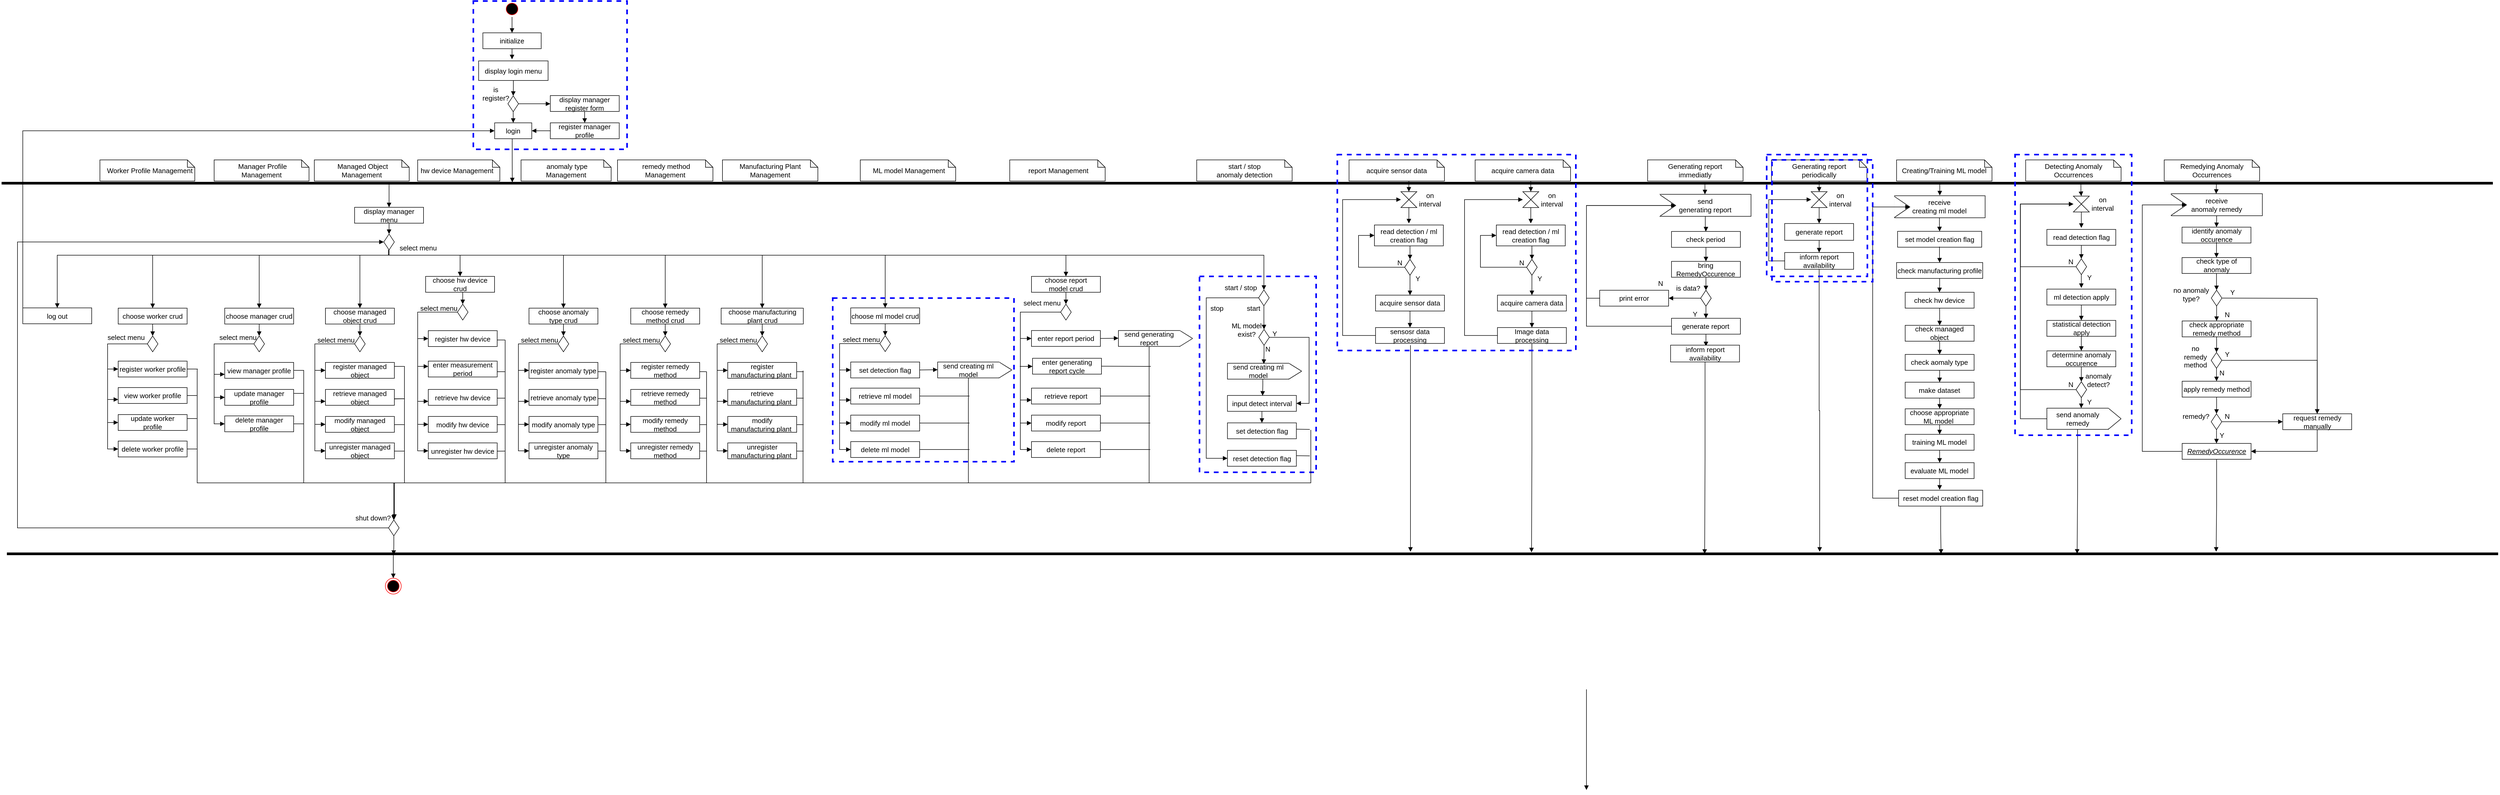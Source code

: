 <mxfile version="21.1.8" type="github">
  <diagram name="페이지-1" id="U76Mnitd2RxYOk3-WaWn">
    <mxGraphModel dx="5821" dy="4028" grid="1" gridSize="10" guides="1" tooltips="1" connect="1" arrows="1" fold="1" page="1" pageScale="1" pageWidth="827" pageHeight="1169" math="0" shadow="0">
      <root>
        <mxCell id="0" />
        <mxCell id="1" parent="0" />
        <mxCell id="7kLUx44reUa1Pm1TkZs5-1" value="" style="line;strokeWidth=5;fillColor=none;align=left;verticalAlign=middle;spacingTop=-1;spacingLeft=3;spacingRight=3;rotatable=0;labelPosition=right;points=[];portConstraint=eastwest;strokeColor=inherit;fontSize=13;" vertex="1" parent="1">
          <mxGeometry x="-2340" y="-870" width="4700" height="8" as="geometry" />
        </mxCell>
        <mxCell id="7kLUx44reUa1Pm1TkZs5-2" value="" style="line;strokeWidth=5;fillColor=none;align=left;verticalAlign=middle;spacingTop=-1;spacingLeft=3;spacingRight=3;rotatable=0;labelPosition=right;points=[];portConstraint=eastwest;strokeColor=inherit;fontSize=13;" vertex="1" parent="1">
          <mxGeometry x="-2330" y="-170" width="4700" height="8" as="geometry" />
        </mxCell>
        <mxCell id="7kLUx44reUa1Pm1TkZs5-3" value="" style="ellipse;html=1;shape=startState;fillColor=#000000;strokeColor=#ff0000;fontSize=13;" vertex="1" parent="1">
          <mxGeometry x="-1392" y="-1210" width="30" height="30" as="geometry" />
        </mxCell>
        <mxCell id="7kLUx44reUa1Pm1TkZs5-4" value="" style="ellipse;html=1;shape=endState;fillColor=#000000;strokeColor=#ff0000;fontSize=13;" vertex="1" parent="1">
          <mxGeometry x="-1616" y="-120" width="30" height="30" as="geometry" />
        </mxCell>
        <mxCell id="7kLUx44reUa1Pm1TkZs5-5" value="initialize" style="html=1;whiteSpace=wrap;fontSize=13;" vertex="1" parent="1">
          <mxGeometry x="-1432" y="-1150" width="110" height="30" as="geometry" />
        </mxCell>
        <mxCell id="7kLUx44reUa1Pm1TkZs5-6" value="" style="html=1;verticalAlign=bottom;endArrow=block;edgeStyle=elbowEdgeStyle;elbow=vertical;curved=0;rounded=0;exitX=0.5;exitY=1;exitDx=0;exitDy=0;entryX=0.5;entryY=0;entryDx=0;entryDy=0;fontSize=13;" edge="1" parent="1" source="7kLUx44reUa1Pm1TkZs5-3" target="7kLUx44reUa1Pm1TkZs5-5">
          <mxGeometry x="-0.002" width="80" relative="1" as="geometry">
            <mxPoint x="-1367" y="-1110" as="sourcePoint" />
            <mxPoint x="-1367" y="-1080" as="targetPoint" />
            <mxPoint as="offset" />
          </mxGeometry>
        </mxCell>
        <mxCell id="7kLUx44reUa1Pm1TkZs5-7" value="" style="html=1;verticalAlign=bottom;endArrow=block;edgeStyle=elbowEdgeStyle;elbow=vertical;curved=0;rounded=0;fontSize=13;entryX=0.5;entryY=0;entryDx=0;entryDy=0;exitX=0.5;exitY=1;exitDx=0;exitDy=0;" edge="1" parent="1" source="7kLUx44reUa1Pm1TkZs5-39" target="7kLUx44reUa1Pm1TkZs5-44">
          <mxGeometry x="-0.002" width="80" relative="1" as="geometry">
            <mxPoint x="-1375" y="-1111" as="sourcePoint" />
            <mxPoint x="-1373.27" y="-761" as="targetPoint" />
            <mxPoint as="offset" />
          </mxGeometry>
        </mxCell>
        <mxCell id="7kLUx44reUa1Pm1TkZs5-8" value="&amp;nbsp;Managed Object Management" style="shape=note;whiteSpace=wrap;html=1;backgroundOutline=1;darkOpacity=0.05;align=center;size=14;fontSize=13;" vertex="1" parent="1">
          <mxGeometry x="-1750" y="-910" width="179" height="40" as="geometry" />
        </mxCell>
        <mxCell id="7kLUx44reUa1Pm1TkZs5-9" value="&amp;nbsp;Manager Profile &lt;br&gt;Management" style="shape=note;whiteSpace=wrap;html=1;backgroundOutline=1;darkOpacity=0.05;align=center;size=14;fontSize=13;" vertex="1" parent="1">
          <mxGeometry x="-1939" y="-910" width="179" height="40" as="geometry" />
        </mxCell>
        <mxCell id="7kLUx44reUa1Pm1TkZs5-10" value="&amp;nbsp;hw device Management" style="shape=note;whiteSpace=wrap;html=1;backgroundOutline=1;darkOpacity=0.05;align=left;size=14;fontSize=13;" vertex="1" parent="1">
          <mxGeometry x="-1555" y="-910" width="155" height="40" as="geometry" />
        </mxCell>
        <mxCell id="7kLUx44reUa1Pm1TkZs5-11" value="&amp;nbsp;anomaly type &lt;br&gt;Management" style="shape=note;whiteSpace=wrap;html=1;backgroundOutline=1;darkOpacity=0.05;align=center;size=14;fontSize=13;" vertex="1" parent="1">
          <mxGeometry x="-1360" y="-910" width="170" height="40" as="geometry" />
        </mxCell>
        <mxCell id="7kLUx44reUa1Pm1TkZs5-12" value="&amp;nbsp;remedy method &lt;br&gt;Management" style="shape=note;whiteSpace=wrap;html=1;backgroundOutline=1;darkOpacity=0.05;align=center;size=14;fontSize=13;" vertex="1" parent="1">
          <mxGeometry x="-1178" y="-910" width="180" height="40" as="geometry" />
        </mxCell>
        <mxCell id="7kLUx44reUa1Pm1TkZs5-13" value="" style="group;fontSize=13;" vertex="1" connectable="0" parent="1">
          <mxGeometry x="365.86" y="-843.07" width="188.35" height="60" as="geometry" />
        </mxCell>
        <mxCell id="7kLUx44reUa1Pm1TkZs5-14" value="check period" style="html=1;whiteSpace=wrap;fontSize=13;" vertex="1" parent="1">
          <mxGeometry x="810.44" y="-774.85" width="130" height="30" as="geometry" />
        </mxCell>
        <mxCell id="7kLUx44reUa1Pm1TkZs5-15" value="" style="rhombus;whiteSpace=wrap;html=1;fontSize=13;" vertex="1" parent="1">
          <mxGeometry x="865.44" y="-663.8" width="20" height="30" as="geometry" />
        </mxCell>
        <mxCell id="7kLUx44reUa1Pm1TkZs5-16" value="bring RemedyOccurence" style="html=1;whiteSpace=wrap;fontSize=13;" vertex="1" parent="1">
          <mxGeometry x="810.44" y="-718.35" width="130" height="30" as="geometry" />
        </mxCell>
        <mxCell id="7kLUx44reUa1Pm1TkZs5-17" value="generate report" style="html=1;whiteSpace=wrap;fontSize=13;" vertex="1" parent="1">
          <mxGeometry x="810.44" y="-610.85" width="130" height="30" as="geometry" />
        </mxCell>
        <mxCell id="7kLUx44reUa1Pm1TkZs5-18" value="" style="line;strokeWidth=2;direction=south;html=1;perimeter=backbonePerimeter;points=[];outlineConnect=0;strokeColor=#ffffff;fillColor=default;fontSize=13;" vertex="1" parent="1">
          <mxGeometry x="1826.001" y="-861.999" width="30.078" height="48.432" as="geometry" />
        </mxCell>
        <mxCell id="7kLUx44reUa1Pm1TkZs5-19" value="" style="group;fontSize=13;" vertex="1" connectable="0" parent="1">
          <mxGeometry x="786.998" y="-844.999" width="173.463" height="41.59" as="geometry" />
        </mxCell>
        <mxCell id="7kLUx44reUa1Pm1TkZs5-20" value="send &lt;br style=&quot;font-size: 13px;&quot;&gt;generating report" style="rounded=0;whiteSpace=wrap;html=1;fillColor=default;fontSize=13;" vertex="1" parent="7kLUx44reUa1Pm1TkZs5-19">
          <mxGeometry x="1.0" width="172.463" height="41.59" as="geometry" />
        </mxCell>
        <mxCell id="7kLUx44reUa1Pm1TkZs5-21" value="" style="triangle;whiteSpace=wrap;html=1;fillColor=default;fontSize=13;" vertex="1" parent="7kLUx44reUa1Pm1TkZs5-19">
          <mxGeometry x="1.363" y="0.692" width="30.079" height="40.893" as="geometry" />
        </mxCell>
        <mxCell id="7kLUx44reUa1Pm1TkZs5-22" value="" style="endArrow=none;html=1;rounded=0;entryX=0;entryY=0;entryDx=0;entryDy=0;strokeColor=#ffffff;strokeWidth=4;exitX=0;exitY=1;exitDx=0;exitDy=0;fontSize=13;" edge="1" parent="7kLUx44reUa1Pm1TkZs5-19">
          <mxGeometry width="50" height="50" relative="1" as="geometry">
            <mxPoint y="41.59" as="sourcePoint" />
            <mxPoint y="2.274e-13" as="targetPoint" />
          </mxGeometry>
        </mxCell>
        <mxCell id="7kLUx44reUa1Pm1TkZs5-23" value="" style="html=1;verticalAlign=bottom;endArrow=block;edgeStyle=elbowEdgeStyle;elbow=vertical;curved=0;rounded=0;entryX=0.5;entryY=0;entryDx=0;entryDy=0;exitX=0.5;exitY=1;exitDx=0;exitDy=0;fontSize=13;" edge="1" parent="1" source="7kLUx44reUa1Pm1TkZs5-20" target="7kLUx44reUa1Pm1TkZs5-14">
          <mxGeometry x="-0.002" width="80" relative="1" as="geometry">
            <mxPoint x="440" y="-610.85" as="sourcePoint" />
            <mxPoint x="620" y="-392.85" as="targetPoint" />
            <mxPoint as="offset" />
            <Array as="points">
              <mxPoint x="874" y="-776.85" />
            </Array>
          </mxGeometry>
        </mxCell>
        <mxCell id="7kLUx44reUa1Pm1TkZs5-24" value="" style="html=1;verticalAlign=bottom;endArrow=block;edgeStyle=elbowEdgeStyle;elbow=vertical;curved=0;rounded=0;entryX=0.5;entryY=0;entryDx=0;entryDy=0;exitX=0.5;exitY=1;exitDx=0;exitDy=0;fontSize=13;" edge="1" parent="1" source="7kLUx44reUa1Pm1TkZs5-14" target="7kLUx44reUa1Pm1TkZs5-16">
          <mxGeometry x="-0.002" width="80" relative="1" as="geometry">
            <mxPoint x="875" y="-736.85" as="sourcePoint" />
            <mxPoint x="885" y="-764.85" as="targetPoint" />
            <mxPoint as="offset" />
            <Array as="points" />
          </mxGeometry>
        </mxCell>
        <mxCell id="7kLUx44reUa1Pm1TkZs5-25" value="" style="html=1;verticalAlign=bottom;endArrow=block;edgeStyle=elbowEdgeStyle;elbow=vertical;curved=0;rounded=0;entryX=0.5;entryY=0;entryDx=0;entryDy=0;fontSize=13;" edge="1" parent="1" source="7kLUx44reUa1Pm1TkZs5-16" target="7kLUx44reUa1Pm1TkZs5-15">
          <mxGeometry x="-0.002" width="80" relative="1" as="geometry">
            <mxPoint x="875" y="-686.85" as="sourcePoint" />
            <mxPoint x="885" y="-707.85" as="targetPoint" />
            <mxPoint as="offset" />
            <Array as="points" />
          </mxGeometry>
        </mxCell>
        <mxCell id="7kLUx44reUa1Pm1TkZs5-26" value="" style="html=1;verticalAlign=bottom;endArrow=block;edgeStyle=elbowEdgeStyle;elbow=vertical;curved=0;rounded=0;entryX=0.5;entryY=0;entryDx=0;entryDy=0;exitX=0.5;exitY=1;exitDx=0;exitDy=0;fontSize=13;" edge="1" parent="1" source="7kLUx44reUa1Pm1TkZs5-15" target="7kLUx44reUa1Pm1TkZs5-17">
          <mxGeometry x="-0.002" width="80" relative="1" as="geometry">
            <mxPoint x="885" y="-677.85" as="sourcePoint" />
            <mxPoint x="885" y="-653.85" as="targetPoint" />
            <mxPoint as="offset" />
            <Array as="points" />
          </mxGeometry>
        </mxCell>
        <mxCell id="7kLUx44reUa1Pm1TkZs5-27" value="" style="html=1;verticalAlign=bottom;endArrow=block;edgeStyle=elbowEdgeStyle;elbow=vertical;curved=0;rounded=0;entryX=0.5;entryY=0;entryDx=0;entryDy=0;exitX=0.5;exitY=1;exitDx=0;exitDy=0;fontSize=13;" edge="1" parent="1" source="7kLUx44reUa1Pm1TkZs5-17">
          <mxGeometry x="-0.002" width="80" relative="1" as="geometry">
            <mxPoint x="885" y="-623.85" as="sourcePoint" />
            <mxPoint x="875.44" y="-558" as="targetPoint" />
            <mxPoint as="offset" />
            <Array as="points" />
          </mxGeometry>
        </mxCell>
        <mxCell id="7kLUx44reUa1Pm1TkZs5-28" value="" style="html=1;verticalAlign=bottom;endArrow=block;edgeStyle=elbowEdgeStyle;elbow=vertical;curved=0;rounded=0;exitX=0;exitY=0.5;exitDx=0;exitDy=0;entryX=1;entryY=0.5;entryDx=0;entryDy=0;fontSize=13;" edge="1" parent="1" source="7kLUx44reUa1Pm1TkZs5-15" target="7kLUx44reUa1Pm1TkZs5-29">
          <mxGeometry x="-0.002" width="80" relative="1" as="geometry">
            <mxPoint x="885" y="-623.85" as="sourcePoint" />
            <mxPoint x="710" y="-606.85" as="targetPoint" />
            <mxPoint as="offset" />
            <Array as="points">
              <mxPoint x="790" y="-648.85" />
            </Array>
          </mxGeometry>
        </mxCell>
        <mxCell id="7kLUx44reUa1Pm1TkZs5-29" value="print error" style="html=1;whiteSpace=wrap;fontSize=13;" vertex="1" parent="1">
          <mxGeometry x="675" y="-663.8" width="130" height="30" as="geometry" />
        </mxCell>
        <mxCell id="7kLUx44reUa1Pm1TkZs5-30" value="&amp;nbsp; &amp;nbsp;Worker Profile Management" style="shape=note;whiteSpace=wrap;html=1;backgroundOutline=1;darkOpacity=0.05;align=left;size=14;fontSize=13;" vertex="1" parent="1">
          <mxGeometry x="-2154.5" y="-910" width="179" height="40" as="geometry" />
        </mxCell>
        <mxCell id="7kLUx44reUa1Pm1TkZs5-31" value="" style="html=1;verticalAlign=bottom;endArrow=block;edgeStyle=elbowEdgeStyle;elbow=vertical;curved=0;rounded=0;fontSize=13;entryX=0.16;entryY=0.758;entryDx=0;entryDy=0;entryPerimeter=0;" edge="1" parent="1">
          <mxGeometry x="-0.002" width="80" relative="1" as="geometry">
            <mxPoint x="-1600" y="-200" as="sourcePoint" />
            <mxPoint x="-1600.4" y="-163.936" as="targetPoint" />
            <mxPoint as="offset" />
            <Array as="points" />
          </mxGeometry>
        </mxCell>
        <mxCell id="7kLUx44reUa1Pm1TkZs5-32" value="" style="html=1;verticalAlign=bottom;endArrow=block;edgeStyle=elbowEdgeStyle;elbow=vertical;curved=0;rounded=0;fontSize=13;" edge="1" parent="1">
          <mxGeometry x="-0.002" width="80" relative="1" as="geometry">
            <mxPoint x="650" y="90" as="sourcePoint" />
            <mxPoint x="650" y="280" as="targetPoint" />
            <mxPoint as="offset" />
            <Array as="points" />
          </mxGeometry>
        </mxCell>
        <mxCell id="7kLUx44reUa1Pm1TkZs5-33" value="" style="html=1;verticalAlign=bottom;endArrow=block;edgeStyle=elbowEdgeStyle;elbow=vertical;curved=0;rounded=0;exitX=0;exitY=0.5;exitDx=0;exitDy=0;entryX=1;entryY=0.5;entryDx=0;entryDy=0;fontSize=13;" edge="1" parent="1" source="7kLUx44reUa1Pm1TkZs5-29" target="7kLUx44reUa1Pm1TkZs5-21">
          <mxGeometry x="-0.002" width="80" relative="1" as="geometry">
            <mxPoint x="888" y="-515" as="sourcePoint" />
            <mxPoint x="770" y="-365" as="targetPoint" />
            <mxPoint as="offset" />
            <Array as="points">
              <mxPoint x="650" y="-655" />
              <mxPoint x="740" y="-824" />
            </Array>
          </mxGeometry>
        </mxCell>
        <mxCell id="7kLUx44reUa1Pm1TkZs5-34" value="is data?" style="text;html=1;strokeColor=none;fillColor=none;align=center;verticalAlign=middle;whiteSpace=wrap;rounded=0;fontSize=13;" vertex="1" parent="1">
          <mxGeometry x="800" y="-679.35" width="84.21" height="23.4" as="geometry" />
        </mxCell>
        <mxCell id="7kLUx44reUa1Pm1TkZs5-35" value="N" style="text;html=1;strokeColor=none;fillColor=none;align=center;verticalAlign=middle;whiteSpace=wrap;rounded=0;fontSize=13;" vertex="1" parent="1">
          <mxGeometry x="780" y="-691.95" width="20" height="30" as="geometry" />
        </mxCell>
        <mxCell id="7kLUx44reUa1Pm1TkZs5-36" value="Y" style="text;html=1;strokeColor=none;fillColor=none;align=center;verticalAlign=middle;whiteSpace=wrap;rounded=0;fontSize=13;" vertex="1" parent="1">
          <mxGeometry x="845.44" y="-633.8" width="20" height="30" as="geometry" />
        </mxCell>
        <mxCell id="7kLUx44reUa1Pm1TkZs5-37" value="" style="html=1;verticalAlign=bottom;endArrow=block;edgeStyle=elbowEdgeStyle;elbow=vertical;curved=0;rounded=0;exitX=0;exitY=0.5;exitDx=0;exitDy=0;entryX=1;entryY=0.5;entryDx=0;entryDy=0;fontSize=13;" edge="1" parent="1" source="7kLUx44reUa1Pm1TkZs5-17" target="7kLUx44reUa1Pm1TkZs5-21">
          <mxGeometry x="-0.002" width="80" relative="1" as="geometry">
            <mxPoint x="685" y="-639" as="sourcePoint" />
            <mxPoint x="828" y="-814" as="targetPoint" />
            <mxPoint as="offset" />
            <Array as="points">
              <mxPoint x="650" y="-685" />
              <mxPoint x="750" y="-814" />
            </Array>
          </mxGeometry>
        </mxCell>
        <mxCell id="7kLUx44reUa1Pm1TkZs5-38" value="" style="line;strokeWidth=2;direction=south;html=1;perimeter=backbonePerimeter;points=[];outlineConnect=0;strokeColor=#ffffff;fontSize=13;" vertex="1" parent="1">
          <mxGeometry x="-483.809" y="-836.839" width="30.078" height="48.432" as="geometry" />
        </mxCell>
        <mxCell id="7kLUx44reUa1Pm1TkZs5-39" value="display login menu" style="html=1;whiteSpace=wrap;fontSize=13;" vertex="1" parent="1">
          <mxGeometry x="-1440" y="-1097" width="131" height="37" as="geometry" />
        </mxCell>
        <mxCell id="7kLUx44reUa1Pm1TkZs5-40" value="login" style="html=1;whiteSpace=wrap;fontSize=13;" vertex="1" parent="1">
          <mxGeometry x="-1409.77" y="-980" width="70" height="30" as="geometry" />
        </mxCell>
        <mxCell id="7kLUx44reUa1Pm1TkZs5-41" value="" style="html=1;verticalAlign=bottom;endArrow=block;edgeStyle=elbowEdgeStyle;elbow=vertical;curved=0;rounded=0;entryX=0.5;entryY=0;entryDx=0;entryDy=0;exitX=0.5;exitY=1;exitDx=0;exitDy=0;fontSize=13;" edge="1" parent="1" source="7kLUx44reUa1Pm1TkZs5-44" target="7kLUx44reUa1Pm1TkZs5-40">
          <mxGeometry x="-0.002" width="80" relative="1" as="geometry">
            <mxPoint x="-1374.77" y="-1089" as="sourcePoint" />
            <mxPoint x="-1364.77" y="-1129" as="targetPoint" />
            <mxPoint as="offset" />
            <Array as="points" />
          </mxGeometry>
        </mxCell>
        <mxCell id="7kLUx44reUa1Pm1TkZs5-42" value="is register?" style="text;html=1;strokeColor=none;fillColor=none;align=center;verticalAlign=middle;whiteSpace=wrap;rounded=0;fontSize=13;" vertex="1" parent="1">
          <mxGeometry x="-1440" y="-1050" width="65" height="30" as="geometry" />
        </mxCell>
        <mxCell id="7kLUx44reUa1Pm1TkZs5-43" value="" style="html=1;verticalAlign=bottom;endArrow=block;edgeStyle=elbowEdgeStyle;elbow=vertical;curved=0;rounded=0;entryX=0;entryY=0.5;entryDx=0;entryDy=0;fontSize=13;exitX=1;exitY=0.5;exitDx=0;exitDy=0;" edge="1" parent="1" source="7kLUx44reUa1Pm1TkZs5-44" target="7kLUx44reUa1Pm1TkZs5-45">
          <mxGeometry x="-0.002" width="80" relative="1" as="geometry">
            <mxPoint x="-1369.77" y="-1064" as="sourcePoint" />
            <mxPoint x="-1249.77" y="-1065" as="targetPoint" />
            <mxPoint as="offset" />
            <Array as="points">
              <mxPoint x="-1341" y="-1016" />
            </Array>
          </mxGeometry>
        </mxCell>
        <mxCell id="7kLUx44reUa1Pm1TkZs5-44" value="" style="rhombus;whiteSpace=wrap;html=1;fontSize=13;" vertex="1" parent="1">
          <mxGeometry x="-1384.77" y="-1031" width="20" height="30" as="geometry" />
        </mxCell>
        <mxCell id="7kLUx44reUa1Pm1TkZs5-45" value="display manager register form" style="html=1;whiteSpace=wrap;fontSize=13;" vertex="1" parent="1">
          <mxGeometry x="-1304.77" y="-1031.5" width="130" height="30" as="geometry" />
        </mxCell>
        <mxCell id="7kLUx44reUa1Pm1TkZs5-46" value="register manager profile" style="html=1;whiteSpace=wrap;fontSize=13;" vertex="1" parent="1">
          <mxGeometry x="-1304.77" y="-980" width="130" height="30" as="geometry" />
        </mxCell>
        <mxCell id="7kLUx44reUa1Pm1TkZs5-47" value="" style="html=1;verticalAlign=bottom;endArrow=block;edgeStyle=elbowEdgeStyle;elbow=vertical;curved=0;rounded=0;exitX=0.487;exitY=0.949;exitDx=0;exitDy=0;entryX=0.5;entryY=0;entryDx=0;entryDy=0;exitPerimeter=0;fontSize=13;" edge="1" parent="1" target="7kLUx44reUa1Pm1TkZs5-46">
          <mxGeometry x="-0.002" width="80" relative="1" as="geometry">
            <mxPoint x="-1240.03" y="-1001.53" as="sourcePoint" />
            <mxPoint x="-1229.77" y="-1020" as="targetPoint" />
            <mxPoint as="offset" />
            <Array as="points" />
          </mxGeometry>
        </mxCell>
        <mxCell id="7kLUx44reUa1Pm1TkZs5-48" value="" style="html=1;verticalAlign=bottom;endArrow=block;edgeStyle=elbowEdgeStyle;elbow=vertical;curved=0;rounded=0;exitX=0;exitY=0.5;exitDx=0;exitDy=0;fontSize=13;" edge="1" parent="1" source="7kLUx44reUa1Pm1TkZs5-46">
          <mxGeometry x="-0.002" width="80" relative="1" as="geometry">
            <mxPoint x="-1364.77" y="-1089" as="sourcePoint" />
            <mxPoint x="-1339.77" y="-965" as="targetPoint" />
            <mxPoint as="offset" />
            <Array as="points" />
          </mxGeometry>
        </mxCell>
        <mxCell id="7kLUx44reUa1Pm1TkZs5-49" value="" style="html=1;verticalAlign=bottom;endArrow=block;edgeStyle=elbowEdgeStyle;elbow=vertical;curved=0;rounded=0;fontSize=13;exitX=0.473;exitY=1.011;exitDx=0;exitDy=0;entryX=0.205;entryY=0.298;entryDx=0;entryDy=0;entryPerimeter=0;exitPerimeter=0;" edge="1" parent="1" source="7kLUx44reUa1Pm1TkZs5-40" target="7kLUx44reUa1Pm1TkZs5-1">
          <mxGeometry x="-0.002" width="80" relative="1" as="geometry">
            <mxPoint x="-550" y="-970" as="sourcePoint" />
            <mxPoint x="-554" y="-870" as="targetPoint" />
            <mxPoint as="offset" />
            <Array as="points" />
          </mxGeometry>
        </mxCell>
        <mxCell id="7kLUx44reUa1Pm1TkZs5-50" value="display manager menu" style="html=1;whiteSpace=wrap;fontSize=13;" vertex="1" parent="1">
          <mxGeometry x="-1674" y="-820.46" width="130" height="30" as="geometry" />
        </mxCell>
        <mxCell id="7kLUx44reUa1Pm1TkZs5-51" value="" style="rhombus;whiteSpace=wrap;html=1;fontSize=13;" vertex="1" parent="1">
          <mxGeometry x="-1619" y="-770" width="20" height="30" as="geometry" />
        </mxCell>
        <mxCell id="7kLUx44reUa1Pm1TkZs5-52" value="" style="html=1;verticalAlign=bottom;endArrow=block;edgeStyle=elbowEdgeStyle;elbow=vertical;curved=0;rounded=0;entryX=0.5;entryY=0;entryDx=0;entryDy=0;fontSize=13;" edge="1" parent="1" target="7kLUx44reUa1Pm1TkZs5-51">
          <mxGeometry x="-0.002" width="80" relative="1" as="geometry">
            <mxPoint x="-1609" y="-790" as="sourcePoint" />
            <mxPoint x="-1499" y="-879" as="targetPoint" />
            <mxPoint as="offset" />
            <Array as="points" />
          </mxGeometry>
        </mxCell>
        <mxCell id="7kLUx44reUa1Pm1TkZs5-53" value="" style="html=1;verticalAlign=bottom;endArrow=block;edgeStyle=elbowEdgeStyle;elbow=vertical;curved=0;rounded=0;exitX=0.5;exitY=1;exitDx=0;exitDy=0;entryX=0.5;entryY=0;entryDx=0;entryDy=0;fontSize=13;" edge="1" parent="1" source="7kLUx44reUa1Pm1TkZs5-51" target="7kLUx44reUa1Pm1TkZs5-114">
          <mxGeometry x="-0.002" width="80" relative="1" as="geometry">
            <mxPoint x="-1694" y="-844" as="sourcePoint" />
            <mxPoint x="-1599" y="-810" as="targetPoint" />
            <mxPoint as="offset" />
            <Array as="points">
              <mxPoint x="-1789" y="-730" />
            </Array>
          </mxGeometry>
        </mxCell>
        <mxCell id="7kLUx44reUa1Pm1TkZs5-54" value="select menu" style="text;html=1;strokeColor=none;fillColor=none;align=center;verticalAlign=middle;whiteSpace=wrap;rounded=0;fontSize=13;" vertex="1" parent="1">
          <mxGeometry x="-1599" y="-748.95" width="90" height="10.5" as="geometry" />
        </mxCell>
        <mxCell id="7kLUx44reUa1Pm1TkZs5-55" value="select menu" style="text;html=1;strokeColor=none;fillColor=none;align=center;verticalAlign=middle;whiteSpace=wrap;rounded=0;fontSize=13;" vertex="1" parent="1">
          <mxGeometry x="-1370" y="-580.5" width="90" height="20.5" as="geometry" />
        </mxCell>
        <mxCell id="7kLUx44reUa1Pm1TkZs5-56" value="" style="group;fontSize=13;" vertex="1" connectable="0" parent="1">
          <mxGeometry x="-1178" y="-630" width="155" height="284.5" as="geometry" />
        </mxCell>
        <mxCell id="7kLUx44reUa1Pm1TkZs5-57" value="choose remedy &lt;br style=&quot;font-size: 13px;&quot;&gt;method crud" style="html=1;whiteSpace=wrap;fontSize=13;" vertex="1" parent="7kLUx44reUa1Pm1TkZs5-56">
          <mxGeometry x="25" width="130" height="30" as="geometry" />
        </mxCell>
        <mxCell id="7kLUx44reUa1Pm1TkZs5-58" value="retrieve remedy method" style="html=1;whiteSpace=wrap;fontSize=13;" vertex="1" parent="7kLUx44reUa1Pm1TkZs5-56">
          <mxGeometry x="25" y="153.5" width="130" height="30" as="geometry" />
        </mxCell>
        <mxCell id="7kLUx44reUa1Pm1TkZs5-59" value="modify remedy method" style="html=1;whiteSpace=wrap;fontSize=13;" vertex="1" parent="7kLUx44reUa1Pm1TkZs5-56">
          <mxGeometry x="25" y="204.5" width="130" height="30" as="geometry" />
        </mxCell>
        <mxCell id="7kLUx44reUa1Pm1TkZs5-60" value="unregister remedy method" style="html=1;whiteSpace=wrap;fontSize=13;" vertex="1" parent="7kLUx44reUa1Pm1TkZs5-56">
          <mxGeometry x="25" y="254.5" width="130" height="30" as="geometry" />
        </mxCell>
        <mxCell id="7kLUx44reUa1Pm1TkZs5-61" value="" style="rhombus;whiteSpace=wrap;html=1;fontSize=13;" vertex="1" parent="7kLUx44reUa1Pm1TkZs5-56">
          <mxGeometry x="80" y="52.5" width="20" height="30" as="geometry" />
        </mxCell>
        <mxCell id="7kLUx44reUa1Pm1TkZs5-62" value="" style="html=1;verticalAlign=bottom;endArrow=block;edgeStyle=elbowEdgeStyle;elbow=vertical;curved=0;rounded=0;entryX=0.5;entryY=0;entryDx=0;entryDy=0;exitX=0.5;exitY=1;exitDx=0;exitDy=0;fontSize=13;" edge="1" parent="7kLUx44reUa1Pm1TkZs5-56" target="7kLUx44reUa1Pm1TkZs5-61">
          <mxGeometry x="-0.002" width="80" relative="1" as="geometry">
            <mxPoint x="90" y="30" as="sourcePoint" />
            <mxPoint x="465" y="-48" as="targetPoint" />
            <mxPoint as="offset" />
            <Array as="points" />
          </mxGeometry>
        </mxCell>
        <mxCell id="7kLUx44reUa1Pm1TkZs5-63" value="" style="html=1;verticalAlign=bottom;endArrow=block;edgeStyle=elbowEdgeStyle;elbow=vertical;curved=0;rounded=0;entryX=0;entryY=0.75;entryDx=0;entryDy=0;exitX=0;exitY=0.5;exitDx=0;exitDy=0;fontSize=13;" edge="1" parent="7kLUx44reUa1Pm1TkZs5-56" source="7kLUx44reUa1Pm1TkZs5-61" target="7kLUx44reUa1Pm1TkZs5-58">
          <mxGeometry x="-0.002" width="80" relative="1" as="geometry">
            <mxPoint x="100" y="40" as="sourcePoint" />
            <mxPoint x="100" y="63" as="targetPoint" />
            <mxPoint as="offset" />
            <Array as="points">
              <mxPoint x="5" y="92" />
              <mxPoint x="55" y="68" />
            </Array>
          </mxGeometry>
        </mxCell>
        <mxCell id="7kLUx44reUa1Pm1TkZs5-64" value="" style="html=1;verticalAlign=bottom;endArrow=block;edgeStyle=elbowEdgeStyle;elbow=vertical;curved=0;rounded=0;entryX=0;entryY=0.5;entryDx=0;entryDy=0;exitX=0;exitY=0.5;exitDx=0;exitDy=0;fontSize=13;" edge="1" parent="7kLUx44reUa1Pm1TkZs5-56" source="7kLUx44reUa1Pm1TkZs5-61" target="7kLUx44reUa1Pm1TkZs5-59">
          <mxGeometry x="-0.002" width="80" relative="1" as="geometry">
            <mxPoint x="90" y="78" as="sourcePoint" />
            <mxPoint x="35" y="135" as="targetPoint" />
            <mxPoint as="offset" />
            <Array as="points">
              <mxPoint x="5" y="120" />
              <mxPoint x="65" y="78" />
            </Array>
          </mxGeometry>
        </mxCell>
        <mxCell id="7kLUx44reUa1Pm1TkZs5-65" value="" style="html=1;verticalAlign=bottom;endArrow=block;edgeStyle=elbowEdgeStyle;elbow=vertical;curved=0;rounded=0;entryX=0;entryY=0.5;entryDx=0;entryDy=0;exitX=0;exitY=0.5;exitDx=0;exitDy=0;fontSize=13;" edge="1" parent="7kLUx44reUa1Pm1TkZs5-56" source="7kLUx44reUa1Pm1TkZs5-61" target="7kLUx44reUa1Pm1TkZs5-60">
          <mxGeometry x="-0.002" width="80" relative="1" as="geometry">
            <mxPoint x="90" y="78" as="sourcePoint" />
            <mxPoint x="35" y="179" as="targetPoint" />
            <mxPoint as="offset" />
            <Array as="points">
              <mxPoint x="5" y="150" />
              <mxPoint x="55" y="68" />
              <mxPoint x="75" y="88" />
            </Array>
          </mxGeometry>
        </mxCell>
        <mxCell id="7kLUx44reUa1Pm1TkZs5-66" value="select menu" style="text;html=1;strokeColor=none;fillColor=none;align=center;verticalAlign=middle;whiteSpace=wrap;rounded=0;fontSize=13;" vertex="1" parent="7kLUx44reUa1Pm1TkZs5-56">
          <mxGeometry y="49.5" width="90" height="20.5" as="geometry" />
        </mxCell>
        <mxCell id="7kLUx44reUa1Pm1TkZs5-67" value="register remedy method" style="html=1;whiteSpace=wrap;fontSize=13;" vertex="1" parent="7kLUx44reUa1Pm1TkZs5-56">
          <mxGeometry x="25" y="102.5" width="130" height="30" as="geometry" />
        </mxCell>
        <mxCell id="7kLUx44reUa1Pm1TkZs5-68" value="" style="html=1;verticalAlign=bottom;endArrow=block;edgeStyle=elbowEdgeStyle;elbow=vertical;curved=0;rounded=0;entryX=0;entryY=0.5;entryDx=0;entryDy=0;exitX=0;exitY=0.5;exitDx=0;exitDy=0;fontSize=13;" edge="1" parent="7kLUx44reUa1Pm1TkZs5-56" source="7kLUx44reUa1Pm1TkZs5-61" target="7kLUx44reUa1Pm1TkZs5-67">
          <mxGeometry x="-0.002" width="80" relative="1" as="geometry">
            <mxPoint x="90" y="78" as="sourcePoint" />
            <mxPoint x="35" y="186" as="targetPoint" />
            <mxPoint as="offset" />
            <Array as="points">
              <mxPoint x="5" y="90" />
              <mxPoint x="50" y="68" />
              <mxPoint x="65" y="78" />
            </Array>
          </mxGeometry>
        </mxCell>
        <mxCell id="7kLUx44reUa1Pm1TkZs5-69" value="" style="group;fontSize=13;" vertex="1" connectable="0" parent="1">
          <mxGeometry x="-1365" y="-630" width="150" height="284.5" as="geometry" />
        </mxCell>
        <mxCell id="7kLUx44reUa1Pm1TkZs5-70" value="choose anomaly &lt;br style=&quot;font-size: 13px;&quot;&gt;type crud" style="html=1;whiteSpace=wrap;fontSize=13;" vertex="1" parent="7kLUx44reUa1Pm1TkZs5-69">
          <mxGeometry x="20" width="130" height="30" as="geometry" />
        </mxCell>
        <mxCell id="7kLUx44reUa1Pm1TkZs5-71" value="retrieve anomaly type" style="html=1;whiteSpace=wrap;fontSize=13;" vertex="1" parent="7kLUx44reUa1Pm1TkZs5-69">
          <mxGeometry x="20" y="153.5" width="130" height="30" as="geometry" />
        </mxCell>
        <mxCell id="7kLUx44reUa1Pm1TkZs5-72" value="modify anomaly type" style="html=1;whiteSpace=wrap;fontSize=13;" vertex="1" parent="7kLUx44reUa1Pm1TkZs5-69">
          <mxGeometry x="20" y="204.5" width="130" height="30" as="geometry" />
        </mxCell>
        <mxCell id="7kLUx44reUa1Pm1TkZs5-73" value="unregister anomaly type" style="html=1;whiteSpace=wrap;fontSize=13;" vertex="1" parent="7kLUx44reUa1Pm1TkZs5-69">
          <mxGeometry x="20" y="254.5" width="130" height="30" as="geometry" />
        </mxCell>
        <mxCell id="7kLUx44reUa1Pm1TkZs5-74" value="" style="rhombus;whiteSpace=wrap;html=1;fontSize=13;" vertex="1" parent="7kLUx44reUa1Pm1TkZs5-69">
          <mxGeometry x="75" y="52.5" width="20" height="30" as="geometry" />
        </mxCell>
        <mxCell id="7kLUx44reUa1Pm1TkZs5-75" value="" style="html=1;verticalAlign=bottom;endArrow=block;edgeStyle=elbowEdgeStyle;elbow=vertical;curved=0;rounded=0;entryX=0.5;entryY=0;entryDx=0;entryDy=0;exitX=0.5;exitY=1;exitDx=0;exitDy=0;fontSize=13;" edge="1" parent="7kLUx44reUa1Pm1TkZs5-69" target="7kLUx44reUa1Pm1TkZs5-74">
          <mxGeometry x="-0.002" width="80" relative="1" as="geometry">
            <mxPoint x="85" y="30" as="sourcePoint" />
            <mxPoint x="460" y="-48" as="targetPoint" />
            <mxPoint as="offset" />
            <Array as="points" />
          </mxGeometry>
        </mxCell>
        <mxCell id="7kLUx44reUa1Pm1TkZs5-76" value="" style="html=1;verticalAlign=bottom;endArrow=block;edgeStyle=elbowEdgeStyle;elbow=vertical;curved=0;rounded=0;entryX=0;entryY=0.75;entryDx=0;entryDy=0;exitX=0;exitY=0.5;exitDx=0;exitDy=0;fontSize=13;" edge="1" parent="7kLUx44reUa1Pm1TkZs5-69" source="7kLUx44reUa1Pm1TkZs5-74" target="7kLUx44reUa1Pm1TkZs5-71">
          <mxGeometry x="-0.002" width="80" relative="1" as="geometry">
            <mxPoint x="95" y="40" as="sourcePoint" />
            <mxPoint x="95" y="63" as="targetPoint" />
            <mxPoint as="offset" />
            <Array as="points">
              <mxPoint y="92" />
              <mxPoint x="50" y="68" />
            </Array>
          </mxGeometry>
        </mxCell>
        <mxCell id="7kLUx44reUa1Pm1TkZs5-77" value="" style="html=1;verticalAlign=bottom;endArrow=block;edgeStyle=elbowEdgeStyle;elbow=vertical;curved=0;rounded=0;entryX=0;entryY=0.5;entryDx=0;entryDy=0;exitX=0;exitY=0.5;exitDx=0;exitDy=0;fontSize=13;" edge="1" parent="7kLUx44reUa1Pm1TkZs5-69" source="7kLUx44reUa1Pm1TkZs5-74" target="7kLUx44reUa1Pm1TkZs5-72">
          <mxGeometry x="-0.002" width="80" relative="1" as="geometry">
            <mxPoint x="85" y="78" as="sourcePoint" />
            <mxPoint x="30" y="135" as="targetPoint" />
            <mxPoint as="offset" />
            <Array as="points">
              <mxPoint y="120" />
              <mxPoint x="60" y="78" />
            </Array>
          </mxGeometry>
        </mxCell>
        <mxCell id="7kLUx44reUa1Pm1TkZs5-78" value="" style="html=1;verticalAlign=bottom;endArrow=block;edgeStyle=elbowEdgeStyle;elbow=vertical;curved=0;rounded=0;entryX=0;entryY=0.5;entryDx=0;entryDy=0;exitX=0;exitY=0.5;exitDx=0;exitDy=0;fontSize=13;" edge="1" parent="7kLUx44reUa1Pm1TkZs5-69" source="7kLUx44reUa1Pm1TkZs5-74" target="7kLUx44reUa1Pm1TkZs5-73">
          <mxGeometry x="-0.002" width="80" relative="1" as="geometry">
            <mxPoint x="85" y="78" as="sourcePoint" />
            <mxPoint x="30" y="179" as="targetPoint" />
            <mxPoint as="offset" />
            <Array as="points">
              <mxPoint y="150" />
              <mxPoint x="50" y="68" />
              <mxPoint x="70" y="88" />
            </Array>
          </mxGeometry>
        </mxCell>
        <mxCell id="7kLUx44reUa1Pm1TkZs5-79" value="register anomaly type" style="html=1;whiteSpace=wrap;fontSize=13;" vertex="1" parent="7kLUx44reUa1Pm1TkZs5-69">
          <mxGeometry x="20" y="102.5" width="130" height="30" as="geometry" />
        </mxCell>
        <mxCell id="7kLUx44reUa1Pm1TkZs5-80" value="" style="html=1;verticalAlign=bottom;endArrow=block;edgeStyle=elbowEdgeStyle;elbow=vertical;curved=0;rounded=0;entryX=0;entryY=0.5;entryDx=0;entryDy=0;exitX=0;exitY=0.5;exitDx=0;exitDy=0;fontSize=13;" edge="1" parent="7kLUx44reUa1Pm1TkZs5-69" source="7kLUx44reUa1Pm1TkZs5-74" target="7kLUx44reUa1Pm1TkZs5-79">
          <mxGeometry x="-0.002" width="80" relative="1" as="geometry">
            <mxPoint x="85" y="78" as="sourcePoint" />
            <mxPoint x="30" y="186" as="targetPoint" />
            <mxPoint as="offset" />
            <Array as="points">
              <mxPoint y="90" />
              <mxPoint x="45" y="68" />
              <mxPoint x="60" y="78" />
            </Array>
          </mxGeometry>
        </mxCell>
        <mxCell id="7kLUx44reUa1Pm1TkZs5-81" value="" style="group;fontSize=13;" vertex="1" connectable="0" parent="1">
          <mxGeometry x="-1560" y="-690" width="155" height="284.5" as="geometry" />
        </mxCell>
        <mxCell id="7kLUx44reUa1Pm1TkZs5-82" value="choose hw device &lt;br style=&quot;font-size: 13px;&quot;&gt;crud" style="html=1;whiteSpace=wrap;fontSize=13;" vertex="1" parent="7kLUx44reUa1Pm1TkZs5-81">
          <mxGeometry x="20" width="130" height="30" as="geometry" />
        </mxCell>
        <mxCell id="7kLUx44reUa1Pm1TkZs5-83" value="retrieve hw device" style="html=1;whiteSpace=wrap;fontSize=13;" vertex="1" parent="7kLUx44reUa1Pm1TkZs5-81">
          <mxGeometry x="25" y="213.5" width="130" height="30" as="geometry" />
        </mxCell>
        <mxCell id="7kLUx44reUa1Pm1TkZs5-84" value="modify hw device" style="html=1;whiteSpace=wrap;fontSize=13;" vertex="1" parent="7kLUx44reUa1Pm1TkZs5-81">
          <mxGeometry x="25" y="264.5" width="130" height="30" as="geometry" />
        </mxCell>
        <mxCell id="7kLUx44reUa1Pm1TkZs5-85" value="unregister hw device" style="html=1;whiteSpace=wrap;fontSize=13;" vertex="1" parent="7kLUx44reUa1Pm1TkZs5-81">
          <mxGeometry x="25" y="314.5" width="130" height="30" as="geometry" />
        </mxCell>
        <mxCell id="7kLUx44reUa1Pm1TkZs5-86" value="" style="rhombus;whiteSpace=wrap;html=1;fontSize=13;" vertex="1" parent="7kLUx44reUa1Pm1TkZs5-81">
          <mxGeometry x="80" y="52.5" width="20" height="30" as="geometry" />
        </mxCell>
        <mxCell id="7kLUx44reUa1Pm1TkZs5-87" value="" style="html=1;verticalAlign=bottom;endArrow=block;edgeStyle=elbowEdgeStyle;elbow=vertical;curved=0;rounded=0;entryX=0.5;entryY=0;entryDx=0;entryDy=0;exitX=0.5;exitY=1;exitDx=0;exitDy=0;fontSize=13;" edge="1" parent="7kLUx44reUa1Pm1TkZs5-81" target="7kLUx44reUa1Pm1TkZs5-86">
          <mxGeometry x="-0.002" width="80" relative="1" as="geometry">
            <mxPoint x="90" y="30" as="sourcePoint" />
            <mxPoint x="465" y="-48" as="targetPoint" />
            <mxPoint as="offset" />
            <Array as="points" />
          </mxGeometry>
        </mxCell>
        <mxCell id="7kLUx44reUa1Pm1TkZs5-88" value="" style="html=1;verticalAlign=bottom;endArrow=block;edgeStyle=elbowEdgeStyle;elbow=vertical;curved=0;rounded=0;entryX=0;entryY=0.75;entryDx=0;entryDy=0;exitX=0;exitY=0.5;exitDx=0;exitDy=0;fontSize=13;" edge="1" parent="7kLUx44reUa1Pm1TkZs5-81" source="7kLUx44reUa1Pm1TkZs5-86" target="7kLUx44reUa1Pm1TkZs5-83">
          <mxGeometry x="-0.002" width="80" relative="1" as="geometry">
            <mxPoint x="100" y="40" as="sourcePoint" />
            <mxPoint x="100" y="63" as="targetPoint" />
            <mxPoint as="offset" />
            <Array as="points">
              <mxPoint x="5" y="92" />
              <mxPoint x="55" y="68" />
            </Array>
          </mxGeometry>
        </mxCell>
        <mxCell id="7kLUx44reUa1Pm1TkZs5-89" value="" style="html=1;verticalAlign=bottom;endArrow=block;edgeStyle=elbowEdgeStyle;elbow=vertical;curved=0;rounded=0;entryX=0;entryY=0.5;entryDx=0;entryDy=0;exitX=0;exitY=0.5;exitDx=0;exitDy=0;fontSize=13;" edge="1" parent="7kLUx44reUa1Pm1TkZs5-81" source="7kLUx44reUa1Pm1TkZs5-86" target="7kLUx44reUa1Pm1TkZs5-84">
          <mxGeometry x="-0.002" width="80" relative="1" as="geometry">
            <mxPoint x="90" y="78" as="sourcePoint" />
            <mxPoint x="35" y="135" as="targetPoint" />
            <mxPoint as="offset" />
            <Array as="points">
              <mxPoint x="5" y="120" />
              <mxPoint x="65" y="78" />
            </Array>
          </mxGeometry>
        </mxCell>
        <mxCell id="7kLUx44reUa1Pm1TkZs5-90" value="" style="html=1;verticalAlign=bottom;endArrow=block;edgeStyle=elbowEdgeStyle;elbow=vertical;curved=0;rounded=0;entryX=0;entryY=0.5;entryDx=0;entryDy=0;exitX=0;exitY=0.5;exitDx=0;exitDy=0;fontSize=13;" edge="1" parent="7kLUx44reUa1Pm1TkZs5-81" source="7kLUx44reUa1Pm1TkZs5-86" target="7kLUx44reUa1Pm1TkZs5-85">
          <mxGeometry x="-0.002" width="80" relative="1" as="geometry">
            <mxPoint x="90" y="78" as="sourcePoint" />
            <mxPoint x="35" y="179" as="targetPoint" />
            <mxPoint as="offset" />
            <Array as="points">
              <mxPoint x="5" y="150" />
              <mxPoint x="55" y="68" />
              <mxPoint x="75" y="88" />
            </Array>
          </mxGeometry>
        </mxCell>
        <mxCell id="7kLUx44reUa1Pm1TkZs5-91" value="select menu" style="text;html=1;strokeColor=none;fillColor=none;align=center;verticalAlign=middle;whiteSpace=wrap;rounded=0;fontSize=13;" vertex="1" parent="7kLUx44reUa1Pm1TkZs5-81">
          <mxGeometry y="50" width="90" height="20.5" as="geometry" />
        </mxCell>
        <mxCell id="7kLUx44reUa1Pm1TkZs5-92" value="register hw device" style="html=1;whiteSpace=wrap;fontSize=13;" vertex="1" parent="7kLUx44reUa1Pm1TkZs5-81">
          <mxGeometry x="25" y="102.5" width="130" height="30" as="geometry" />
        </mxCell>
        <mxCell id="7kLUx44reUa1Pm1TkZs5-93" value="" style="html=1;verticalAlign=bottom;endArrow=block;edgeStyle=elbowEdgeStyle;elbow=vertical;curved=0;rounded=0;entryX=0;entryY=0.5;entryDx=0;entryDy=0;exitX=0;exitY=0.5;exitDx=0;exitDy=0;fontSize=13;" edge="1" parent="7kLUx44reUa1Pm1TkZs5-81" source="7kLUx44reUa1Pm1TkZs5-86" target="7kLUx44reUa1Pm1TkZs5-92">
          <mxGeometry x="-0.002" width="80" relative="1" as="geometry">
            <mxPoint x="90" y="78" as="sourcePoint" />
            <mxPoint x="35" y="186" as="targetPoint" />
            <mxPoint as="offset" />
            <Array as="points">
              <mxPoint x="5" y="90" />
              <mxPoint x="50" y="68" />
              <mxPoint x="65" y="78" />
            </Array>
          </mxGeometry>
        </mxCell>
        <mxCell id="7kLUx44reUa1Pm1TkZs5-94" value="enter measurement period" style="html=1;whiteSpace=wrap;fontSize=13;" vertex="1" parent="7kLUx44reUa1Pm1TkZs5-81">
          <mxGeometry x="25" y="160" width="130" height="30" as="geometry" />
        </mxCell>
        <mxCell id="7kLUx44reUa1Pm1TkZs5-95" value="" style="html=1;verticalAlign=bottom;endArrow=block;edgeStyle=elbowEdgeStyle;elbow=vertical;curved=0;rounded=0;fontSize=13;entryX=0.038;entryY=0.333;entryDx=0;entryDy=0;entryPerimeter=0;" edge="1" parent="7kLUx44reUa1Pm1TkZs5-81">
          <mxGeometry x="-0.002" width="80" relative="1" as="geometry">
            <mxPoint x="5" y="170" as="sourcePoint" />
            <mxPoint x="24.94" y="169.99" as="targetPoint" />
            <mxPoint as="offset" />
            <Array as="points">
              <mxPoint x="15" y="170" />
              <mxPoint x="5" y="170" />
              <mxPoint x="-5" y="110" />
              <mxPoint x="10" y="100" />
              <mxPoint x="55" y="78" />
              <mxPoint x="70" y="88" />
            </Array>
          </mxGeometry>
        </mxCell>
        <mxCell id="7kLUx44reUa1Pm1TkZs5-96" value="" style="group;fontSize=13;" vertex="1" connectable="0" parent="1">
          <mxGeometry x="-1754" y="-630" width="155" height="284.5" as="geometry" />
        </mxCell>
        <mxCell id="7kLUx44reUa1Pm1TkZs5-97" value="choose managed &lt;br style=&quot;font-size: 13px;&quot;&gt;object crud" style="html=1;whiteSpace=wrap;fontSize=13;" vertex="1" parent="7kLUx44reUa1Pm1TkZs5-96">
          <mxGeometry x="25" width="130" height="30" as="geometry" />
        </mxCell>
        <mxCell id="7kLUx44reUa1Pm1TkZs5-98" value="retrieve managed object" style="html=1;whiteSpace=wrap;fontSize=13;" vertex="1" parent="7kLUx44reUa1Pm1TkZs5-96">
          <mxGeometry x="25" y="153.5" width="130" height="30" as="geometry" />
        </mxCell>
        <mxCell id="7kLUx44reUa1Pm1TkZs5-99" value="modify managed object" style="html=1;whiteSpace=wrap;fontSize=13;" vertex="1" parent="7kLUx44reUa1Pm1TkZs5-96">
          <mxGeometry x="25" y="204.5" width="130" height="30" as="geometry" />
        </mxCell>
        <mxCell id="7kLUx44reUa1Pm1TkZs5-100" value="unregister managed object" style="html=1;whiteSpace=wrap;fontSize=13;" vertex="1" parent="7kLUx44reUa1Pm1TkZs5-96">
          <mxGeometry x="25" y="254.5" width="130" height="30" as="geometry" />
        </mxCell>
        <mxCell id="7kLUx44reUa1Pm1TkZs5-101" value="" style="rhombus;whiteSpace=wrap;html=1;fontSize=13;" vertex="1" parent="7kLUx44reUa1Pm1TkZs5-96">
          <mxGeometry x="80" y="52.5" width="20" height="30" as="geometry" />
        </mxCell>
        <mxCell id="7kLUx44reUa1Pm1TkZs5-102" value="" style="html=1;verticalAlign=bottom;endArrow=block;edgeStyle=elbowEdgeStyle;elbow=vertical;curved=0;rounded=0;entryX=0.5;entryY=0;entryDx=0;entryDy=0;exitX=0.5;exitY=1;exitDx=0;exitDy=0;fontSize=13;" edge="1" parent="7kLUx44reUa1Pm1TkZs5-96" target="7kLUx44reUa1Pm1TkZs5-101">
          <mxGeometry x="-0.002" width="80" relative="1" as="geometry">
            <mxPoint x="90" y="30" as="sourcePoint" />
            <mxPoint x="465" y="-48" as="targetPoint" />
            <mxPoint as="offset" />
            <Array as="points" />
          </mxGeometry>
        </mxCell>
        <mxCell id="7kLUx44reUa1Pm1TkZs5-103" value="" style="html=1;verticalAlign=bottom;endArrow=block;edgeStyle=elbowEdgeStyle;elbow=vertical;curved=0;rounded=0;entryX=0;entryY=0.75;entryDx=0;entryDy=0;exitX=0;exitY=0.5;exitDx=0;exitDy=0;fontSize=13;" edge="1" parent="7kLUx44reUa1Pm1TkZs5-96" source="7kLUx44reUa1Pm1TkZs5-101" target="7kLUx44reUa1Pm1TkZs5-98">
          <mxGeometry x="-0.002" width="80" relative="1" as="geometry">
            <mxPoint x="100" y="40" as="sourcePoint" />
            <mxPoint x="100" y="63" as="targetPoint" />
            <mxPoint as="offset" />
            <Array as="points">
              <mxPoint x="5" y="92" />
              <mxPoint x="55" y="68" />
            </Array>
          </mxGeometry>
        </mxCell>
        <mxCell id="7kLUx44reUa1Pm1TkZs5-104" value="" style="html=1;verticalAlign=bottom;endArrow=block;edgeStyle=elbowEdgeStyle;elbow=vertical;curved=0;rounded=0;entryX=0;entryY=0.5;entryDx=0;entryDy=0;exitX=0;exitY=0.5;exitDx=0;exitDy=0;fontSize=13;" edge="1" parent="7kLUx44reUa1Pm1TkZs5-96" source="7kLUx44reUa1Pm1TkZs5-101" target="7kLUx44reUa1Pm1TkZs5-99">
          <mxGeometry x="-0.002" width="80" relative="1" as="geometry">
            <mxPoint x="90" y="78" as="sourcePoint" />
            <mxPoint x="35" y="135" as="targetPoint" />
            <mxPoint as="offset" />
            <Array as="points">
              <mxPoint x="5" y="120" />
              <mxPoint x="65" y="78" />
            </Array>
          </mxGeometry>
        </mxCell>
        <mxCell id="7kLUx44reUa1Pm1TkZs5-105" value="" style="html=1;verticalAlign=bottom;endArrow=block;edgeStyle=elbowEdgeStyle;elbow=vertical;curved=0;rounded=0;entryX=0;entryY=0.5;entryDx=0;entryDy=0;exitX=0;exitY=0.5;exitDx=0;exitDy=0;fontSize=13;" edge="1" parent="7kLUx44reUa1Pm1TkZs5-96" source="7kLUx44reUa1Pm1TkZs5-101" target="7kLUx44reUa1Pm1TkZs5-100">
          <mxGeometry x="-0.002" width="80" relative="1" as="geometry">
            <mxPoint x="90" y="78" as="sourcePoint" />
            <mxPoint x="35" y="179" as="targetPoint" />
            <mxPoint as="offset" />
            <Array as="points">
              <mxPoint x="5" y="150" />
              <mxPoint x="55" y="68" />
              <mxPoint x="75" y="88" />
            </Array>
          </mxGeometry>
        </mxCell>
        <mxCell id="7kLUx44reUa1Pm1TkZs5-106" value="select menu" style="text;html=1;strokeColor=none;fillColor=none;align=center;verticalAlign=middle;whiteSpace=wrap;rounded=0;fontSize=13;" vertex="1" parent="7kLUx44reUa1Pm1TkZs5-96">
          <mxGeometry y="49.5" width="90" height="20.5" as="geometry" />
        </mxCell>
        <mxCell id="7kLUx44reUa1Pm1TkZs5-107" value="register managed object" style="html=1;whiteSpace=wrap;fontSize=13;" vertex="1" parent="7kLUx44reUa1Pm1TkZs5-96">
          <mxGeometry x="25" y="102.5" width="130" height="30" as="geometry" />
        </mxCell>
        <mxCell id="7kLUx44reUa1Pm1TkZs5-108" value="" style="html=1;verticalAlign=bottom;endArrow=block;edgeStyle=elbowEdgeStyle;elbow=vertical;curved=0;rounded=0;entryX=0;entryY=0.5;entryDx=0;entryDy=0;exitX=0;exitY=0.5;exitDx=0;exitDy=0;fontSize=13;" edge="1" parent="7kLUx44reUa1Pm1TkZs5-96" source="7kLUx44reUa1Pm1TkZs5-101" target="7kLUx44reUa1Pm1TkZs5-107">
          <mxGeometry x="-0.002" width="80" relative="1" as="geometry">
            <mxPoint x="90" y="78" as="sourcePoint" />
            <mxPoint x="35" y="186" as="targetPoint" />
            <mxPoint as="offset" />
            <Array as="points">
              <mxPoint x="5" y="90" />
              <mxPoint x="50" y="68" />
              <mxPoint x="65" y="78" />
            </Array>
          </mxGeometry>
        </mxCell>
        <mxCell id="7kLUx44reUa1Pm1TkZs5-109" value="" style="endArrow=none;html=1;rounded=0;exitX=1;exitY=0.25;exitDx=0;exitDy=0;entryX=0.997;entryY=0.59;entryDx=0;entryDy=0;entryPerimeter=0;fontSize=13;" edge="1" parent="7kLUx44reUa1Pm1TkZs5-96" source="7kLUx44reUa1Pm1TkZs5-107" target="7kLUx44reUa1Pm1TkZs5-98">
          <mxGeometry width="50" height="50" relative="1" as="geometry">
            <mxPoint x="154" y="170" as="sourcePoint" />
            <mxPoint x="204" y="120" as="targetPoint" />
            <Array as="points">
              <mxPoint x="174" y="110" />
              <mxPoint x="174" y="171" />
            </Array>
          </mxGeometry>
        </mxCell>
        <mxCell id="7kLUx44reUa1Pm1TkZs5-110" value="" style="group;fontSize=13;" vertex="1" connectable="0" parent="1">
          <mxGeometry x="-1939" y="-630" width="150" height="233.5" as="geometry" />
        </mxCell>
        <mxCell id="7kLUx44reUa1Pm1TkZs5-111" value="view manager profile" style="html=1;whiteSpace=wrap;fontSize=13;" vertex="1" parent="7kLUx44reUa1Pm1TkZs5-110">
          <mxGeometry x="20" y="102.5" width="130" height="30" as="geometry" />
        </mxCell>
        <mxCell id="7kLUx44reUa1Pm1TkZs5-112" value="update manager profile" style="html=1;whiteSpace=wrap;fontSize=13;" vertex="1" parent="7kLUx44reUa1Pm1TkZs5-110">
          <mxGeometry x="20" y="153.5" width="130" height="30" as="geometry" />
        </mxCell>
        <mxCell id="7kLUx44reUa1Pm1TkZs5-113" value="delete manager profile" style="html=1;whiteSpace=wrap;fontSize=13;" vertex="1" parent="7kLUx44reUa1Pm1TkZs5-110">
          <mxGeometry x="20" y="203.5" width="130" height="30" as="geometry" />
        </mxCell>
        <mxCell id="7kLUx44reUa1Pm1TkZs5-114" value="choose manager crud" style="html=1;whiteSpace=wrap;fontSize=13;" vertex="1" parent="7kLUx44reUa1Pm1TkZs5-110">
          <mxGeometry x="20" width="130" height="30" as="geometry" />
        </mxCell>
        <mxCell id="7kLUx44reUa1Pm1TkZs5-115" value="" style="rhombus;whiteSpace=wrap;html=1;fontSize=13;" vertex="1" parent="7kLUx44reUa1Pm1TkZs5-110">
          <mxGeometry x="75" y="52.5" width="20" height="30" as="geometry" />
        </mxCell>
        <mxCell id="7kLUx44reUa1Pm1TkZs5-116" value="" style="html=1;verticalAlign=bottom;endArrow=block;edgeStyle=elbowEdgeStyle;elbow=vertical;curved=0;rounded=0;entryX=0.5;entryY=0;entryDx=0;entryDy=0;exitX=0.5;exitY=1;exitDx=0;exitDy=0;fontSize=13;" edge="1" parent="7kLUx44reUa1Pm1TkZs5-110" source="7kLUx44reUa1Pm1TkZs5-114" target="7kLUx44reUa1Pm1TkZs5-115">
          <mxGeometry x="-0.002" width="80" relative="1" as="geometry">
            <mxPoint x="460" y="-68" as="sourcePoint" />
            <mxPoint x="460" y="-48" as="targetPoint" />
            <mxPoint as="offset" />
            <Array as="points" />
          </mxGeometry>
        </mxCell>
        <mxCell id="7kLUx44reUa1Pm1TkZs5-117" value="" style="html=1;verticalAlign=bottom;endArrow=block;edgeStyle=elbowEdgeStyle;elbow=vertical;curved=0;rounded=0;entryX=0;entryY=0.75;entryDx=0;entryDy=0;exitX=0;exitY=0.5;exitDx=0;exitDy=0;fontSize=13;" edge="1" parent="7kLUx44reUa1Pm1TkZs5-110" source="7kLUx44reUa1Pm1TkZs5-115" target="7kLUx44reUa1Pm1TkZs5-111">
          <mxGeometry x="-0.002" width="80" relative="1" as="geometry">
            <mxPoint x="95" y="40" as="sourcePoint" />
            <mxPoint x="95" y="63" as="targetPoint" />
            <mxPoint as="offset" />
            <Array as="points">
              <mxPoint y="92" />
              <mxPoint x="50" y="68" />
            </Array>
          </mxGeometry>
        </mxCell>
        <mxCell id="7kLUx44reUa1Pm1TkZs5-118" value="" style="html=1;verticalAlign=bottom;endArrow=block;edgeStyle=elbowEdgeStyle;elbow=vertical;curved=0;rounded=0;entryX=0;entryY=0.5;entryDx=0;entryDy=0;exitX=0;exitY=0.5;exitDx=0;exitDy=0;fontSize=13;" edge="1" parent="7kLUx44reUa1Pm1TkZs5-110" source="7kLUx44reUa1Pm1TkZs5-115" target="7kLUx44reUa1Pm1TkZs5-112">
          <mxGeometry x="-0.002" width="80" relative="1" as="geometry">
            <mxPoint x="85" y="78" as="sourcePoint" />
            <mxPoint x="30" y="135" as="targetPoint" />
            <mxPoint as="offset" />
            <Array as="points">
              <mxPoint y="120" />
              <mxPoint x="60" y="78" />
            </Array>
          </mxGeometry>
        </mxCell>
        <mxCell id="7kLUx44reUa1Pm1TkZs5-119" value="" style="html=1;verticalAlign=bottom;endArrow=block;edgeStyle=elbowEdgeStyle;elbow=vertical;curved=0;rounded=0;entryX=0;entryY=0.5;entryDx=0;entryDy=0;exitX=0;exitY=0.5;exitDx=0;exitDy=0;fontSize=13;" edge="1" parent="7kLUx44reUa1Pm1TkZs5-110" source="7kLUx44reUa1Pm1TkZs5-115" target="7kLUx44reUa1Pm1TkZs5-113">
          <mxGeometry x="-0.002" width="80" relative="1" as="geometry">
            <mxPoint x="85" y="78" as="sourcePoint" />
            <mxPoint x="30" y="179" as="targetPoint" />
            <mxPoint as="offset" />
            <Array as="points">
              <mxPoint y="150" />
              <mxPoint x="50" y="68" />
              <mxPoint x="70" y="88" />
            </Array>
          </mxGeometry>
        </mxCell>
        <mxCell id="7kLUx44reUa1Pm1TkZs5-120" value="select menu" style="text;html=1;strokeColor=none;fillColor=none;align=center;verticalAlign=middle;whiteSpace=wrap;rounded=0;fontSize=13;" vertex="1" parent="7kLUx44reUa1Pm1TkZs5-110">
          <mxGeometry y="40" width="90" height="30" as="geometry" />
        </mxCell>
        <mxCell id="7kLUx44reUa1Pm1TkZs5-121" value="" style="html=1;verticalAlign=bottom;endArrow=none;edgeStyle=elbowEdgeStyle;elbow=vertical;curved=0;rounded=0;entryX=1;entryY=0.25;entryDx=0;entryDy=0;exitX=1;exitY=0.5;exitDx=0;exitDy=0;endFill=0;fontSize=13;" edge="1" parent="7kLUx44reUa1Pm1TkZs5-110" source="7kLUx44reUa1Pm1TkZs5-111" target="7kLUx44reUa1Pm1TkZs5-112">
          <mxGeometry x="-0.002" width="80" relative="1" as="geometry">
            <mxPoint x="160" y="128" as="sourcePoint" />
            <mxPoint x="349" y="410" as="targetPoint" />
            <mxPoint as="offset" />
            <Array as="points">
              <mxPoint x="169" y="140" />
              <mxPoint x="70" y="88" />
              <mxPoint x="90" y="108" />
            </Array>
          </mxGeometry>
        </mxCell>
        <mxCell id="7kLUx44reUa1Pm1TkZs5-122" value="" style="html=1;verticalAlign=bottom;endArrow=none;edgeStyle=elbowEdgeStyle;elbow=vertical;curved=0;rounded=0;endFill=0;entryX=1;entryY=0.5;entryDx=0;entryDy=0;exitX=1;exitY=0.25;exitDx=0;exitDy=0;fontSize=13;" edge="1" parent="7kLUx44reUa1Pm1TkZs5-110" source="7kLUx44reUa1Pm1TkZs5-112" target="7kLUx44reUa1Pm1TkZs5-113">
          <mxGeometry x="-0.002" width="80" relative="1" as="geometry">
            <mxPoint x="169" y="170" as="sourcePoint" />
            <mxPoint x="189" y="220" as="targetPoint" />
            <mxPoint as="offset" />
            <Array as="points">
              <mxPoint x="169" y="190" />
              <mxPoint x="80" y="98" />
              <mxPoint x="100" y="118" />
            </Array>
          </mxGeometry>
        </mxCell>
        <mxCell id="7kLUx44reUa1Pm1TkZs5-123" value="log out" style="html=1;whiteSpace=wrap;fontSize=13;" vertex="1" parent="1">
          <mxGeometry x="-2300" y="-630.5" width="130" height="30" as="geometry" />
        </mxCell>
        <mxCell id="7kLUx44reUa1Pm1TkZs5-124" value="" style="html=1;verticalAlign=bottom;endArrow=block;edgeStyle=elbowEdgeStyle;elbow=vertical;curved=0;rounded=0;exitX=0.5;exitY=1;exitDx=0;exitDy=0;entryX=0.5;entryY=0;entryDx=0;entryDy=0;fontSize=13;" edge="1" parent="1" source="7kLUx44reUa1Pm1TkZs5-51" target="7kLUx44reUa1Pm1TkZs5-123">
          <mxGeometry x="-0.002" width="80" relative="1" as="geometry">
            <mxPoint x="-1599" y="-730" as="sourcePoint" />
            <mxPoint x="-1844" y="-620" as="targetPoint" />
            <mxPoint as="offset" />
            <Array as="points">
              <mxPoint x="-1920" y="-730" />
              <mxPoint x="-1809" y="-730" />
            </Array>
          </mxGeometry>
        </mxCell>
        <mxCell id="7kLUx44reUa1Pm1TkZs5-125" value="" style="html=1;verticalAlign=bottom;endArrow=block;edgeStyle=elbowEdgeStyle;elbow=vertical;curved=0;rounded=0;entryX=0.5;entryY=0;entryDx=0;entryDy=0;fontSize=13;" edge="1" parent="1" target="7kLUx44reUa1Pm1TkZs5-97">
          <mxGeometry x="-0.002" width="80" relative="1" as="geometry">
            <mxPoint x="-1609" y="-740" as="sourcePoint" />
            <mxPoint x="-1844" y="-620" as="targetPoint" />
            <mxPoint as="offset" />
            <Array as="points">
              <mxPoint x="-1639" y="-730" />
            </Array>
          </mxGeometry>
        </mxCell>
        <mxCell id="7kLUx44reUa1Pm1TkZs5-126" value="" style="html=1;verticalAlign=bottom;endArrow=block;edgeStyle=elbowEdgeStyle;elbow=vertical;curved=0;rounded=0;entryX=0.5;entryY=0;entryDx=0;entryDy=0;exitX=0.5;exitY=1;exitDx=0;exitDy=0;fontSize=13;" edge="1" parent="1" source="7kLUx44reUa1Pm1TkZs5-51" target="7kLUx44reUa1Pm1TkZs5-82">
          <mxGeometry x="-0.002" width="80" relative="1" as="geometry">
            <mxPoint x="-1599" y="-730" as="sourcePoint" />
            <mxPoint x="-1654" y="-620" as="targetPoint" />
            <mxPoint as="offset" />
            <Array as="points">
              <mxPoint x="-1549" y="-730" />
            </Array>
          </mxGeometry>
        </mxCell>
        <mxCell id="7kLUx44reUa1Pm1TkZs5-127" value="" style="html=1;verticalAlign=bottom;endArrow=block;edgeStyle=elbowEdgeStyle;elbow=vertical;curved=0;rounded=0;entryX=0.5;entryY=0;entryDx=0;entryDy=0;exitX=0.5;exitY=1;exitDx=0;exitDy=0;fontSize=13;" edge="1" parent="1" source="7kLUx44reUa1Pm1TkZs5-51" target="7kLUx44reUa1Pm1TkZs5-70">
          <mxGeometry x="-0.002" width="80" relative="1" as="geometry">
            <mxPoint x="-1599" y="-730" as="sourcePoint" />
            <mxPoint x="-1489" y="-620" as="targetPoint" />
            <mxPoint as="offset" />
            <Array as="points">
              <mxPoint x="-1469" y="-730" />
            </Array>
          </mxGeometry>
        </mxCell>
        <mxCell id="7kLUx44reUa1Pm1TkZs5-128" value="" style="html=1;verticalAlign=bottom;endArrow=block;edgeStyle=elbowEdgeStyle;elbow=vertical;curved=0;rounded=0;fontSize=13;" edge="1" parent="1" target="7kLUx44reUa1Pm1TkZs5-57">
          <mxGeometry x="-0.002" width="80" relative="1" as="geometry">
            <mxPoint x="-1609" y="-740" as="sourcePoint" />
            <mxPoint x="-1319" y="-620" as="targetPoint" />
            <mxPoint as="offset" />
            <Array as="points">
              <mxPoint x="-1369" y="-730" />
              <mxPoint x="-1379" y="-740" />
            </Array>
          </mxGeometry>
        </mxCell>
        <mxCell id="7kLUx44reUa1Pm1TkZs5-129" value="" style="html=1;verticalAlign=bottom;endArrow=block;edgeStyle=elbowEdgeStyle;elbow=vertical;curved=0;rounded=0;fontSize=13;entryX=0.5;entryY=0;entryDx=0;entryDy=0;exitX=0.5;exitY=1;exitDx=0;exitDy=0;" edge="1" parent="1" source="7kLUx44reUa1Pm1TkZs5-51" target="7kLUx44reUa1Pm1TkZs5-286">
          <mxGeometry x="-0.002" width="80" relative="1" as="geometry">
            <mxPoint x="-1429" y="-740" as="sourcePoint" />
            <mxPoint x="-379" y="-631.53" as="targetPoint" />
            <mxPoint as="offset" />
            <Array as="points">
              <mxPoint x="-1189" y="-730" />
            </Array>
          </mxGeometry>
        </mxCell>
        <mxCell id="7kLUx44reUa1Pm1TkZs5-130" value="" style="rhombus;whiteSpace=wrap;html=1;fontSize=13;" vertex="1" parent="1">
          <mxGeometry x="-1610" y="-230" width="20" height="30" as="geometry" />
        </mxCell>
        <mxCell id="7kLUx44reUa1Pm1TkZs5-131" value="" style="html=1;verticalAlign=bottom;endArrow=block;edgeStyle=elbowEdgeStyle;elbow=vertical;curved=0;rounded=0;entryX=0.5;entryY=0;entryDx=0;entryDy=0;fontSize=13;" edge="1" parent="1" target="7kLUx44reUa1Pm1TkZs5-130">
          <mxGeometry x="-0.002" width="80" relative="1" as="geometry">
            <mxPoint x="-1770" y="-420" as="sourcePoint" />
            <mxPoint x="-1909" y="-401" as="targetPoint" />
            <mxPoint as="offset" />
            <Array as="points">
              <mxPoint x="-1700" y="-300" />
              <mxPoint x="-1879" y="-552" />
              <mxPoint x="-1859" y="-532" />
            </Array>
          </mxGeometry>
        </mxCell>
        <mxCell id="7kLUx44reUa1Pm1TkZs5-132" value="" style="html=1;verticalAlign=bottom;endArrow=block;edgeStyle=elbowEdgeStyle;elbow=vertical;curved=0;rounded=0;fontSize=13;" edge="1" parent="1">
          <mxGeometry x="-0.002" width="80" relative="1" as="geometry">
            <mxPoint x="-1580" y="-510" as="sourcePoint" />
            <mxPoint x="-1600" y="-230" as="targetPoint" />
            <mxPoint as="offset" />
            <Array as="points">
              <mxPoint x="-1590" y="-300" />
              <mxPoint x="-1869" y="-542" />
              <mxPoint x="-1849" y="-522" />
            </Array>
          </mxGeometry>
        </mxCell>
        <mxCell id="7kLUx44reUa1Pm1TkZs5-133" value="" style="html=1;verticalAlign=bottom;endArrow=block;edgeStyle=elbowEdgeStyle;elbow=vertical;curved=0;rounded=0;fontSize=13;" edge="1" parent="1">
          <mxGeometry x="-0.002" width="80" relative="1" as="geometry">
            <mxPoint x="-1390" y="-570" as="sourcePoint" />
            <mxPoint x="-1600" y="-230" as="targetPoint" />
            <mxPoint as="offset" />
            <Array as="points">
              <mxPoint x="-1520" y="-300" />
              <mxPoint x="-1510" y="-300" />
              <mxPoint x="-1869" y="-542" />
              <mxPoint x="-1849" y="-522" />
            </Array>
          </mxGeometry>
        </mxCell>
        <mxCell id="7kLUx44reUa1Pm1TkZs5-134" value="" style="html=1;verticalAlign=bottom;endArrow=block;edgeStyle=elbowEdgeStyle;elbow=vertical;curved=0;rounded=0;fontSize=13;" edge="1" parent="1">
          <mxGeometry x="-0.002" width="80" relative="1" as="geometry">
            <mxPoint x="-1200" y="-510" as="sourcePoint" />
            <mxPoint x="-1600" y="-230" as="targetPoint" />
            <mxPoint as="offset" />
            <Array as="points">
              <mxPoint x="-1400" y="-300" />
              <mxPoint x="-1859" y="-532" />
              <mxPoint x="-1839" y="-512" />
            </Array>
          </mxGeometry>
        </mxCell>
        <mxCell id="7kLUx44reUa1Pm1TkZs5-135" value="" style="html=1;verticalAlign=bottom;endArrow=block;edgeStyle=elbowEdgeStyle;elbow=vertical;curved=0;rounded=0;entryX=0.5;entryY=0;entryDx=0;entryDy=0;fontSize=13;" edge="1" parent="1" target="7kLUx44reUa1Pm1TkZs5-130">
          <mxGeometry x="-0.002" width="80" relative="1" as="geometry">
            <mxPoint x="-1010" y="-510" as="sourcePoint" />
            <mxPoint x="-1590" y="-220" as="targetPoint" />
            <mxPoint as="offset" />
            <Array as="points">
              <mxPoint x="-1310" y="-300" />
              <mxPoint x="-1849" y="-522" />
              <mxPoint x="-1829" y="-502" />
            </Array>
          </mxGeometry>
        </mxCell>
        <mxCell id="7kLUx44reUa1Pm1TkZs5-136" value="shut down?" style="text;html=1;strokeColor=none;fillColor=none;align=center;verticalAlign=middle;whiteSpace=wrap;rounded=0;fontSize=13;" vertex="1" parent="1">
          <mxGeometry x="-1679" y="-238" width="80" height="8" as="geometry" />
        </mxCell>
        <mxCell id="7kLUx44reUa1Pm1TkZs5-137" value="" style="endArrow=none;html=1;rounded=0;exitX=0.999;exitY=0.594;exitDx=0;exitDy=0;exitPerimeter=0;fontSize=13;" edge="1" parent="1" source="7kLUx44reUa1Pm1TkZs5-98">
          <mxGeometry width="50" height="50" relative="1" as="geometry">
            <mxPoint x="-1589" y="-510" as="sourcePoint" />
            <mxPoint x="-1599" y="-410" as="targetPoint" />
            <Array as="points">
              <mxPoint x="-1580" y="-459" />
              <mxPoint x="-1580" y="-410" />
            </Array>
          </mxGeometry>
        </mxCell>
        <mxCell id="7kLUx44reUa1Pm1TkZs5-138" value="" style="endArrow=none;html=1;rounded=0;fontSize=13;" edge="1" parent="1">
          <mxGeometry width="50" height="50" relative="1" as="geometry">
            <mxPoint x="-1580" y="-360" as="sourcePoint" />
            <mxPoint x="-1599" y="-360" as="targetPoint" />
            <Array as="points">
              <mxPoint x="-1589" y="-360" />
            </Array>
          </mxGeometry>
        </mxCell>
        <mxCell id="7kLUx44reUa1Pm1TkZs5-139" value="" style="endArrow=none;html=1;rounded=0;exitX=0.999;exitY=0.52;exitDx=0;exitDy=0;exitPerimeter=0;fontSize=13;" edge="1" parent="1" source="7kLUx44reUa1Pm1TkZs5-85">
          <mxGeometry width="50" height="50" relative="1" as="geometry">
            <mxPoint x="-1400" y="-360" as="sourcePoint" />
            <mxPoint x="-1390" y="-360" as="targetPoint" />
          </mxGeometry>
        </mxCell>
        <mxCell id="7kLUx44reUa1Pm1TkZs5-140" value="" style="endArrow=none;html=1;rounded=0;exitX=0.999;exitY=0.52;exitDx=0;exitDy=0;exitPerimeter=0;fontSize=13;" edge="1" parent="1">
          <mxGeometry width="50" height="50" relative="1" as="geometry">
            <mxPoint x="-1405" y="-410" as="sourcePoint" />
            <mxPoint x="-1390" y="-410" as="targetPoint" />
          </mxGeometry>
        </mxCell>
        <mxCell id="7kLUx44reUa1Pm1TkZs5-141" value="" style="endArrow=none;html=1;rounded=0;exitX=0.999;exitY=0.52;exitDx=0;exitDy=0;exitPerimeter=0;fontSize=13;" edge="1" parent="1">
          <mxGeometry width="50" height="50" relative="1" as="geometry">
            <mxPoint x="-1405" y="-460" as="sourcePoint" />
            <mxPoint x="-1390" y="-460" as="targetPoint" />
          </mxGeometry>
        </mxCell>
        <mxCell id="7kLUx44reUa1Pm1TkZs5-142" value="" style="endArrow=none;html=1;rounded=0;exitX=0.999;exitY=0.52;exitDx=0;exitDy=0;exitPerimeter=0;fontSize=13;" edge="1" parent="1">
          <mxGeometry width="50" height="50" relative="1" as="geometry">
            <mxPoint x="-1405" y="-510" as="sourcePoint" />
            <mxPoint x="-1390" y="-510" as="targetPoint" />
          </mxGeometry>
        </mxCell>
        <mxCell id="7kLUx44reUa1Pm1TkZs5-143" value="" style="html=1;verticalAlign=bottom;endArrow=block;edgeStyle=elbowEdgeStyle;elbow=vertical;curved=0;rounded=0;exitX=0;exitY=0.5;exitDx=0;exitDy=0;entryX=0;entryY=0.5;entryDx=0;entryDy=0;fontSize=13;" edge="1" parent="1" source="7kLUx44reUa1Pm1TkZs5-130" target="7kLUx44reUa1Pm1TkZs5-51">
          <mxGeometry x="-0.002" width="80" relative="1" as="geometry">
            <mxPoint x="-1660" y="-190" as="sourcePoint" />
            <mxPoint x="-1620" y="-755" as="targetPoint" />
            <mxPoint as="offset" />
            <Array as="points">
              <mxPoint x="-2310" y="-490" />
              <mxPoint x="-1730" y="-760" />
              <mxPoint x="-2060" y="-690" />
              <mxPoint x="-1640" y="-755" />
            </Array>
          </mxGeometry>
        </mxCell>
        <mxCell id="7kLUx44reUa1Pm1TkZs5-144" value="" style="endArrow=none;html=1;rounded=0;entryX=1.003;entryY=0.58;entryDx=0;entryDy=0;entryPerimeter=0;fontSize=13;" edge="1" parent="1" target="7kLUx44reUa1Pm1TkZs5-79">
          <mxGeometry width="50" height="50" relative="1" as="geometry">
            <mxPoint x="-1200" y="-510" as="sourcePoint" />
            <mxPoint x="-1380" y="-500" as="targetPoint" />
            <Array as="points">
              <mxPoint x="-1210" y="-510" />
            </Array>
          </mxGeometry>
        </mxCell>
        <mxCell id="7kLUx44reUa1Pm1TkZs5-145" value="" style="endArrow=none;html=1;rounded=0;entryX=1.002;entryY=0.575;entryDx=0;entryDy=0;entryPerimeter=0;fontSize=13;" edge="1" parent="1" target="7kLUx44reUa1Pm1TkZs5-71">
          <mxGeometry width="50" height="50" relative="1" as="geometry">
            <mxPoint x="-1200" y="-459" as="sourcePoint" />
            <mxPoint x="-1210" y="-459" as="targetPoint" />
          </mxGeometry>
        </mxCell>
        <mxCell id="7kLUx44reUa1Pm1TkZs5-146" value="" style="endArrow=none;html=1;rounded=0;entryX=1.002;entryY=0.575;entryDx=0;entryDy=0;entryPerimeter=0;fontSize=13;" edge="1" parent="1">
          <mxGeometry width="50" height="50" relative="1" as="geometry">
            <mxPoint x="-1200" y="-410" as="sourcePoint" />
            <mxPoint x="-1215" y="-410" as="targetPoint" />
          </mxGeometry>
        </mxCell>
        <mxCell id="7kLUx44reUa1Pm1TkZs5-147" value="" style="endArrow=none;html=1;rounded=0;entryX=1.002;entryY=0.575;entryDx=0;entryDy=0;entryPerimeter=0;fontSize=13;" edge="1" parent="1">
          <mxGeometry width="50" height="50" relative="1" as="geometry">
            <mxPoint x="-1200" y="-360" as="sourcePoint" />
            <mxPoint x="-1215" y="-360" as="targetPoint" />
          </mxGeometry>
        </mxCell>
        <mxCell id="7kLUx44reUa1Pm1TkZs5-148" value="" style="endArrow=none;html=1;rounded=0;exitX=1;exitY=0.581;exitDx=0;exitDy=0;exitPerimeter=0;fontSize=13;" edge="1" parent="1" source="7kLUx44reUa1Pm1TkZs5-67">
          <mxGeometry width="50" height="50" relative="1" as="geometry">
            <mxPoint x="-1020" y="-510" as="sourcePoint" />
            <mxPoint x="-1010" y="-510" as="targetPoint" />
          </mxGeometry>
        </mxCell>
        <mxCell id="7kLUx44reUa1Pm1TkZs5-149" value="" style="endArrow=none;html=1;rounded=0;exitX=1;exitY=0.581;exitDx=0;exitDy=0;exitPerimeter=0;fontSize=13;" edge="1" parent="1">
          <mxGeometry width="50" height="50" relative="1" as="geometry">
            <mxPoint x="-1023" y="-460" as="sourcePoint" />
            <mxPoint x="-1010" y="-460" as="targetPoint" />
          </mxGeometry>
        </mxCell>
        <mxCell id="7kLUx44reUa1Pm1TkZs5-150" value="" style="endArrow=none;html=1;rounded=0;exitX=1;exitY=0.581;exitDx=0;exitDy=0;exitPerimeter=0;fontSize=13;" edge="1" parent="1">
          <mxGeometry width="50" height="50" relative="1" as="geometry">
            <mxPoint x="-1023" y="-410" as="sourcePoint" />
            <mxPoint x="-1010" y="-410" as="targetPoint" />
          </mxGeometry>
        </mxCell>
        <mxCell id="7kLUx44reUa1Pm1TkZs5-151" value="" style="endArrow=none;html=1;rounded=0;exitX=1;exitY=0.581;exitDx=0;exitDy=0;exitPerimeter=0;fontSize=13;" edge="1" parent="1">
          <mxGeometry width="50" height="50" relative="1" as="geometry">
            <mxPoint x="-1023" y="-360" as="sourcePoint" />
            <mxPoint x="-1010" y="-360" as="targetPoint" />
          </mxGeometry>
        </mxCell>
        <mxCell id="7kLUx44reUa1Pm1TkZs5-152" value="" style="html=1;verticalAlign=bottom;endArrow=block;edgeStyle=elbowEdgeStyle;elbow=vertical;curved=0;rounded=0;exitX=0.5;exitY=1;exitDx=0;exitDy=0;fontSize=13;entryX=0.5;entryY=0;entryDx=0;entryDy=0;" edge="1" parent="1" source="7kLUx44reUa1Pm1TkZs5-51" target="7kLUx44reUa1Pm1TkZs5-262">
          <mxGeometry x="-0.002" width="80" relative="1" as="geometry">
            <mxPoint x="-1419" y="-730" as="sourcePoint" />
            <mxPoint x="-150" y="-620" as="targetPoint" />
            <mxPoint as="offset" />
            <Array as="points">
              <mxPoint x="-980" y="-730" />
            </Array>
          </mxGeometry>
        </mxCell>
        <mxCell id="7kLUx44reUa1Pm1TkZs5-153" value="" style="html=1;verticalAlign=bottom;endArrow=block;edgeStyle=elbowEdgeStyle;elbow=vertical;curved=0;rounded=0;fontSize=13;exitX=0.5;exitY=1;exitDx=0;exitDy=0;entryX=0.5;entryY=0;entryDx=0;entryDy=0;" edge="1" parent="1" source="7kLUx44reUa1Pm1TkZs5-299" target="7kLUx44reUa1Pm1TkZs5-130">
          <mxGeometry x="-0.002" width="80" relative="1" as="geometry">
            <mxPoint x="-94" y="-400" as="sourcePoint" />
            <mxPoint x="-1420" y="-230" as="targetPoint" />
            <mxPoint as="offset" />
            <Array as="points">
              <mxPoint x="-971" y="-300" />
              <mxPoint x="-1650" y="-502" />
              <mxPoint x="-1630" y="-482" />
            </Array>
          </mxGeometry>
        </mxCell>
        <mxCell id="7kLUx44reUa1Pm1TkZs5-154" value="" style="html=1;verticalAlign=bottom;endArrow=block;edgeStyle=elbowEdgeStyle;elbow=vertical;curved=0;rounded=0;entryX=0.5;entryY=0;entryDx=0;entryDy=0;fontSize=13;exitX=0.162;exitY=0.569;exitDx=0;exitDy=0;exitPerimeter=0;" edge="1" parent="1" target="7kLUx44reUa1Pm1TkZs5-50">
          <mxGeometry x="-0.002" width="80" relative="1" as="geometry">
            <mxPoint x="-1649.66" y="-865.448" as="sourcePoint" />
            <mxPoint x="-1599" y="-760" as="targetPoint" />
            <mxPoint as="offset" />
            <Array as="points">
              <mxPoint x="-1610" y="-866" />
            </Array>
          </mxGeometry>
        </mxCell>
        <mxCell id="7kLUx44reUa1Pm1TkZs5-155" value="" style="group;fontSize=13;" vertex="1" connectable="0" parent="1">
          <mxGeometry x="-2140" y="-630" width="150" height="233.5" as="geometry" />
        </mxCell>
        <mxCell id="7kLUx44reUa1Pm1TkZs5-156" value="view worker profile" style="html=1;whiteSpace=wrap;fontSize=13;" vertex="1" parent="7kLUx44reUa1Pm1TkZs5-155">
          <mxGeometry x="20" y="150" width="130" height="30" as="geometry" />
        </mxCell>
        <mxCell id="7kLUx44reUa1Pm1TkZs5-157" value="update worker&lt;br&gt;profile" style="html=1;whiteSpace=wrap;fontSize=13;" vertex="1" parent="7kLUx44reUa1Pm1TkZs5-155">
          <mxGeometry x="20" y="201" width="130" height="30" as="geometry" />
        </mxCell>
        <mxCell id="7kLUx44reUa1Pm1TkZs5-158" value="delete worker profile" style="html=1;whiteSpace=wrap;fontSize=13;" vertex="1" parent="7kLUx44reUa1Pm1TkZs5-155">
          <mxGeometry x="20" y="251" width="130" height="30" as="geometry" />
        </mxCell>
        <mxCell id="7kLUx44reUa1Pm1TkZs5-159" value="choose worker crud" style="html=1;whiteSpace=wrap;fontSize=13;" vertex="1" parent="7kLUx44reUa1Pm1TkZs5-155">
          <mxGeometry x="20" width="130" height="30" as="geometry" />
        </mxCell>
        <mxCell id="7kLUx44reUa1Pm1TkZs5-160" value="" style="rhombus;whiteSpace=wrap;html=1;fontSize=13;" vertex="1" parent="7kLUx44reUa1Pm1TkZs5-155">
          <mxGeometry x="75" y="52.5" width="20" height="30" as="geometry" />
        </mxCell>
        <mxCell id="7kLUx44reUa1Pm1TkZs5-161" value="" style="html=1;verticalAlign=bottom;endArrow=block;edgeStyle=elbowEdgeStyle;elbow=vertical;curved=0;rounded=0;entryX=0.5;entryY=0;entryDx=0;entryDy=0;exitX=0.5;exitY=1;exitDx=0;exitDy=0;fontSize=13;" edge="1" parent="7kLUx44reUa1Pm1TkZs5-155" source="7kLUx44reUa1Pm1TkZs5-159" target="7kLUx44reUa1Pm1TkZs5-160">
          <mxGeometry x="-0.002" width="80" relative="1" as="geometry">
            <mxPoint x="460" y="-68" as="sourcePoint" />
            <mxPoint x="460" y="-48" as="targetPoint" />
            <mxPoint as="offset" />
            <Array as="points" />
          </mxGeometry>
        </mxCell>
        <mxCell id="7kLUx44reUa1Pm1TkZs5-162" value="" style="html=1;verticalAlign=bottom;endArrow=block;edgeStyle=elbowEdgeStyle;elbow=vertical;curved=0;rounded=0;entryX=0;entryY=0.75;entryDx=0;entryDy=0;exitX=0;exitY=0.5;exitDx=0;exitDy=0;fontSize=13;" edge="1" parent="7kLUx44reUa1Pm1TkZs5-155" source="7kLUx44reUa1Pm1TkZs5-160" target="7kLUx44reUa1Pm1TkZs5-156">
          <mxGeometry x="-0.002" width="80" relative="1" as="geometry">
            <mxPoint x="95" y="40" as="sourcePoint" />
            <mxPoint x="95" y="63" as="targetPoint" />
            <mxPoint as="offset" />
            <Array as="points">
              <mxPoint y="92" />
              <mxPoint x="50" y="68" />
            </Array>
          </mxGeometry>
        </mxCell>
        <mxCell id="7kLUx44reUa1Pm1TkZs5-163" value="" style="html=1;verticalAlign=bottom;endArrow=block;edgeStyle=elbowEdgeStyle;elbow=vertical;curved=0;rounded=0;entryX=0;entryY=0.5;entryDx=0;entryDy=0;exitX=0;exitY=0.5;exitDx=0;exitDy=0;fontSize=13;" edge="1" parent="7kLUx44reUa1Pm1TkZs5-155" source="7kLUx44reUa1Pm1TkZs5-160" target="7kLUx44reUa1Pm1TkZs5-157">
          <mxGeometry x="-0.002" width="80" relative="1" as="geometry">
            <mxPoint x="85" y="78" as="sourcePoint" />
            <mxPoint x="30" y="135" as="targetPoint" />
            <mxPoint as="offset" />
            <Array as="points">
              <mxPoint y="120" />
              <mxPoint x="60" y="78" />
            </Array>
          </mxGeometry>
        </mxCell>
        <mxCell id="7kLUx44reUa1Pm1TkZs5-164" value="" style="html=1;verticalAlign=bottom;endArrow=block;edgeStyle=elbowEdgeStyle;elbow=vertical;curved=0;rounded=0;entryX=0;entryY=0.5;entryDx=0;entryDy=0;exitX=0;exitY=0.5;exitDx=0;exitDy=0;fontSize=13;" edge="1" parent="7kLUx44reUa1Pm1TkZs5-155" source="7kLUx44reUa1Pm1TkZs5-160" target="7kLUx44reUa1Pm1TkZs5-158">
          <mxGeometry x="-0.002" width="80" relative="1" as="geometry">
            <mxPoint x="85" y="78" as="sourcePoint" />
            <mxPoint x="30" y="179" as="targetPoint" />
            <mxPoint as="offset" />
            <Array as="points">
              <mxPoint y="150" />
              <mxPoint x="50" y="68" />
              <mxPoint x="70" y="88" />
            </Array>
          </mxGeometry>
        </mxCell>
        <mxCell id="7kLUx44reUa1Pm1TkZs5-165" value="select menu" style="text;html=1;strokeColor=none;fillColor=none;align=center;verticalAlign=middle;whiteSpace=wrap;rounded=0;fontSize=13;" vertex="1" parent="7kLUx44reUa1Pm1TkZs5-155">
          <mxGeometry x="-10" y="40" width="90" height="30" as="geometry" />
        </mxCell>
        <mxCell id="7kLUx44reUa1Pm1TkZs5-166" value="" style="html=1;verticalAlign=bottom;endArrow=none;edgeStyle=elbowEdgeStyle;elbow=vertical;curved=0;rounded=0;entryX=1;entryY=0.25;entryDx=0;entryDy=0;exitX=1;exitY=0.5;exitDx=0;exitDy=0;endFill=0;fontSize=13;" edge="1" parent="7kLUx44reUa1Pm1TkZs5-155" source="7kLUx44reUa1Pm1TkZs5-156" target="7kLUx44reUa1Pm1TkZs5-157">
          <mxGeometry x="-0.002" width="80" relative="1" as="geometry">
            <mxPoint x="160" y="175.5" as="sourcePoint" />
            <mxPoint x="349" y="457.5" as="targetPoint" />
            <mxPoint as="offset" />
            <Array as="points">
              <mxPoint x="169" y="187.5" />
              <mxPoint x="70" y="135.5" />
              <mxPoint x="90" y="155.5" />
            </Array>
          </mxGeometry>
        </mxCell>
        <mxCell id="7kLUx44reUa1Pm1TkZs5-167" value="" style="html=1;verticalAlign=bottom;endArrow=none;edgeStyle=elbowEdgeStyle;elbow=vertical;curved=0;rounded=0;endFill=0;entryX=1;entryY=0.5;entryDx=0;entryDy=0;exitX=1;exitY=0.25;exitDx=0;exitDy=0;fontSize=13;" edge="1" parent="7kLUx44reUa1Pm1TkZs5-155" source="7kLUx44reUa1Pm1TkZs5-157" target="7kLUx44reUa1Pm1TkZs5-158">
          <mxGeometry x="-0.002" width="80" relative="1" as="geometry">
            <mxPoint x="169" y="217.5" as="sourcePoint" />
            <mxPoint x="189" y="267.5" as="targetPoint" />
            <mxPoint as="offset" />
            <Array as="points">
              <mxPoint x="169" y="237.5" />
              <mxPoint x="80" y="145.5" />
              <mxPoint x="100" y="165.5" />
            </Array>
          </mxGeometry>
        </mxCell>
        <mxCell id="7kLUx44reUa1Pm1TkZs5-168" value="register worker profile" style="html=1;whiteSpace=wrap;fontSize=13;" vertex="1" parent="7kLUx44reUa1Pm1TkZs5-155">
          <mxGeometry x="20" y="100" width="130" height="30" as="geometry" />
        </mxCell>
        <mxCell id="7kLUx44reUa1Pm1TkZs5-169" value="" style="html=1;verticalAlign=bottom;endArrow=block;edgeStyle=elbowEdgeStyle;elbow=vertical;curved=0;rounded=0;fontSize=13;" edge="1" parent="1" target="7kLUx44reUa1Pm1TkZs5-168">
          <mxGeometry x="-0.002" width="80" relative="1" as="geometry">
            <mxPoint x="-2140" y="-520" as="sourcePoint" />
            <mxPoint x="-2045" y="-567" as="targetPoint" />
            <mxPoint as="offset" />
            <Array as="points">
              <mxPoint x="-2120" y="-515" />
              <mxPoint x="-2130" y="-520" />
            </Array>
          </mxGeometry>
        </mxCell>
        <mxCell id="7kLUx44reUa1Pm1TkZs5-170" value="" style="html=1;verticalAlign=bottom;endArrow=block;edgeStyle=elbowEdgeStyle;elbow=vertical;curved=0;rounded=0;exitX=0;exitY=0.5;exitDx=0;exitDy=0;fontSize=13;" edge="1" parent="1" source="7kLUx44reUa1Pm1TkZs5-123">
          <mxGeometry x="-0.002" width="80" relative="1" as="geometry">
            <mxPoint x="-2211" y="-748.95" as="sourcePoint" />
            <mxPoint x="-1410" y="-965" as="targetPoint" />
            <mxPoint as="offset" />
            <Array as="points">
              <mxPoint x="-1650" y="-965" />
              <mxPoint x="-1800" y="-975" />
              <mxPoint x="-840" y="-976" />
              <mxPoint x="-2140" y="-940" />
              <mxPoint x="-2160" y="-850" />
              <mxPoint x="-2911" y="-1023.95" />
              <mxPoint x="-2331" y="-1293.95" />
              <mxPoint x="-2661" y="-1223.95" />
              <mxPoint x="-2241" y="-1288.95" />
            </Array>
          </mxGeometry>
        </mxCell>
        <mxCell id="7kLUx44reUa1Pm1TkZs5-171" value="" style="html=1;verticalAlign=bottom;endArrow=block;edgeStyle=elbowEdgeStyle;elbow=vertical;curved=0;rounded=0;entryX=0.5;entryY=0;entryDx=0;entryDy=0;fontSize=13;" edge="1" parent="1" target="7kLUx44reUa1Pm1TkZs5-130">
          <mxGeometry x="-0.002" width="80" relative="1" as="geometry">
            <mxPoint x="-1971" y="-430" as="sourcePoint" />
            <mxPoint x="-1601" y="-230" as="targetPoint" />
            <mxPoint as="offset" />
            <Array as="points">
              <mxPoint x="-1781" y="-300" />
              <mxPoint x="-1870" y="-542" />
              <mxPoint x="-1850" y="-522" />
            </Array>
          </mxGeometry>
        </mxCell>
        <mxCell id="7kLUx44reUa1Pm1TkZs5-172" value="choose ml model&amp;nbsp;crud" style="html=1;whiteSpace=wrap;fontSize=13;" vertex="1" parent="1">
          <mxGeometry x="-738" y="-630.5" width="130" height="30" as="geometry" />
        </mxCell>
        <mxCell id="7kLUx44reUa1Pm1TkZs5-173" value="retrieve ml model" style="html=1;whiteSpace=wrap;fontSize=13;" vertex="1" parent="1">
          <mxGeometry x="-738" y="-478.95" width="130" height="30" as="geometry" />
        </mxCell>
        <mxCell id="7kLUx44reUa1Pm1TkZs5-174" value="modify ml model" style="html=1;whiteSpace=wrap;fontSize=13;" vertex="1" parent="1">
          <mxGeometry x="-738" y="-427.95" width="130" height="30" as="geometry" />
        </mxCell>
        <mxCell id="7kLUx44reUa1Pm1TkZs5-175" value="delete ml model" style="html=1;whiteSpace=wrap;fontSize=13;" vertex="1" parent="1">
          <mxGeometry x="-738" y="-377.95" width="130" height="30" as="geometry" />
        </mxCell>
        <mxCell id="7kLUx44reUa1Pm1TkZs5-176" value="" style="rhombus;whiteSpace=wrap;html=1;fontSize=13;" vertex="1" parent="1">
          <mxGeometry x="-683" y="-578" width="20" height="30" as="geometry" />
        </mxCell>
        <mxCell id="7kLUx44reUa1Pm1TkZs5-177" value="" style="html=1;verticalAlign=bottom;endArrow=block;edgeStyle=elbowEdgeStyle;elbow=vertical;curved=0;rounded=0;entryX=0.5;entryY=0;entryDx=0;entryDy=0;exitX=0.5;exitY=1;exitDx=0;exitDy=0;fontSize=13;" edge="1" parent="1" target="7kLUx44reUa1Pm1TkZs5-176">
          <mxGeometry x="-0.002" width="80" relative="1" as="geometry">
            <mxPoint x="-673" y="-600.5" as="sourcePoint" />
            <mxPoint x="-298" y="-678.5" as="targetPoint" />
            <mxPoint as="offset" />
            <Array as="points" />
          </mxGeometry>
        </mxCell>
        <mxCell id="7kLUx44reUa1Pm1TkZs5-178" value="" style="html=1;verticalAlign=bottom;endArrow=block;edgeStyle=elbowEdgeStyle;elbow=vertical;curved=0;rounded=0;entryX=0;entryY=0.75;entryDx=0;entryDy=0;exitX=0;exitY=0.5;exitDx=0;exitDy=0;fontSize=13;" edge="1" parent="1" source="7kLUx44reUa1Pm1TkZs5-176" target="7kLUx44reUa1Pm1TkZs5-173">
          <mxGeometry x="-0.002" width="80" relative="1" as="geometry">
            <mxPoint x="-664" y="-660" as="sourcePoint" />
            <mxPoint x="-664" y="-637" as="targetPoint" />
            <mxPoint as="offset" />
            <Array as="points">
              <mxPoint x="-759" y="-608" />
              <mxPoint x="-709" y="-632" />
            </Array>
          </mxGeometry>
        </mxCell>
        <mxCell id="7kLUx44reUa1Pm1TkZs5-179" value="" style="html=1;verticalAlign=bottom;endArrow=block;edgeStyle=elbowEdgeStyle;elbow=vertical;curved=0;rounded=0;entryX=0;entryY=0.5;entryDx=0;entryDy=0;exitX=0;exitY=0.5;exitDx=0;exitDy=0;fontSize=13;" edge="1" parent="1" source="7kLUx44reUa1Pm1TkZs5-176" target="7kLUx44reUa1Pm1TkZs5-174">
          <mxGeometry x="-0.002" width="80" relative="1" as="geometry">
            <mxPoint x="-674" y="-622" as="sourcePoint" />
            <mxPoint x="-729" y="-565" as="targetPoint" />
            <mxPoint as="offset" />
            <Array as="points">
              <mxPoint x="-759" y="-580" />
              <mxPoint x="-699" y="-622" />
            </Array>
          </mxGeometry>
        </mxCell>
        <mxCell id="7kLUx44reUa1Pm1TkZs5-180" value="" style="html=1;verticalAlign=bottom;endArrow=block;edgeStyle=elbowEdgeStyle;elbow=vertical;curved=0;rounded=0;entryX=0;entryY=0.5;entryDx=0;entryDy=0;exitX=0;exitY=0.5;exitDx=0;exitDy=0;fontSize=13;" edge="1" parent="1" source="7kLUx44reUa1Pm1TkZs5-176" target="7kLUx44reUa1Pm1TkZs5-175">
          <mxGeometry x="-0.002" width="80" relative="1" as="geometry">
            <mxPoint x="-674" y="-622" as="sourcePoint" />
            <mxPoint x="-729" y="-521" as="targetPoint" />
            <mxPoint as="offset" />
            <Array as="points">
              <mxPoint x="-759" y="-550" />
              <mxPoint x="-709" y="-632" />
              <mxPoint x="-689" y="-612" />
            </Array>
          </mxGeometry>
        </mxCell>
        <mxCell id="7kLUx44reUa1Pm1TkZs5-181" value="select menu" style="text;html=1;strokeColor=none;fillColor=none;align=center;verticalAlign=middle;whiteSpace=wrap;rounded=0;fontSize=13;" vertex="1" parent="1">
          <mxGeometry x="-763" y="-581" width="90" height="20.5" as="geometry" />
        </mxCell>
        <mxCell id="7kLUx44reUa1Pm1TkZs5-182" value="" style="html=1;verticalAlign=bottom;endArrow=block;edgeStyle=elbowEdgeStyle;elbow=vertical;curved=0;rounded=0;entryX=0;entryY=0.5;entryDx=0;entryDy=0;exitX=0;exitY=0.5;exitDx=0;exitDy=0;fontSize=13;" edge="1" parent="1" source="7kLUx44reUa1Pm1TkZs5-176" target="7kLUx44reUa1Pm1TkZs5-183">
          <mxGeometry x="-0.002" width="80" relative="1" as="geometry">
            <mxPoint x="-674" y="-622" as="sourcePoint" />
            <mxPoint x="-729" y="-514" as="targetPoint" />
            <mxPoint as="offset" />
            <Array as="points">
              <mxPoint x="-759" y="-610" />
              <mxPoint x="-714" y="-632" />
              <mxPoint x="-699" y="-622" />
            </Array>
          </mxGeometry>
        </mxCell>
        <mxCell id="7kLUx44reUa1Pm1TkZs5-183" value="set detection flag" style="html=1;whiteSpace=wrap;fontSize=13;" vertex="1" parent="1">
          <mxGeometry x="-738" y="-528.25" width="130" height="30" as="geometry" />
        </mxCell>
        <mxCell id="7kLUx44reUa1Pm1TkZs5-184" value="" style="group;fontSize=13;" vertex="1" connectable="0" parent="1">
          <mxGeometry x="-574" y="-528.25" width="140" height="30" as="geometry" />
        </mxCell>
        <mxCell id="7kLUx44reUa1Pm1TkZs5-185" value="send creating ml model" style="rounded=0;whiteSpace=wrap;html=1;fontSize=13;" vertex="1" parent="7kLUx44reUa1Pm1TkZs5-184">
          <mxGeometry width="115.862" height="30" as="geometry" />
        </mxCell>
        <mxCell id="7kLUx44reUa1Pm1TkZs5-186" value="" style="endArrow=none;html=1;rounded=0;entryX=1;entryY=0;entryDx=0;entryDy=0;fontSize=13;" edge="1" parent="7kLUx44reUa1Pm1TkZs5-184" target="7kLUx44reUa1Pm1TkZs5-185">
          <mxGeometry width="50" height="50" relative="1" as="geometry">
            <mxPoint x="140" y="15" as="sourcePoint" />
            <mxPoint x="62.759" y="-10" as="targetPoint" />
          </mxGeometry>
        </mxCell>
        <mxCell id="7kLUx44reUa1Pm1TkZs5-187" value="" style="endArrow=none;html=1;rounded=0;entryX=1;entryY=1;entryDx=0;entryDy=0;fontSize=13;" edge="1" parent="7kLUx44reUa1Pm1TkZs5-184" target="7kLUx44reUa1Pm1TkZs5-185">
          <mxGeometry width="50" height="50" relative="1" as="geometry">
            <mxPoint x="140" y="15" as="sourcePoint" />
            <mxPoint x="123.586" y="5" as="targetPoint" />
          </mxGeometry>
        </mxCell>
        <mxCell id="7kLUx44reUa1Pm1TkZs5-188" value="" style="endArrow=none;html=1;rounded=0;entryX=1;entryY=0;entryDx=0;entryDy=0;strokeColor=#ffffff;exitX=1;exitY=0.935;exitDx=0;exitDy=0;exitPerimeter=0;strokeWidth=2;fontSize=13;" edge="1" parent="7kLUx44reUa1Pm1TkZs5-184">
          <mxGeometry width="50" height="50" relative="1" as="geometry">
            <mxPoint x="115.862" y="29.05" as="sourcePoint" />
            <mxPoint x="115.862" y="0.5" as="targetPoint" />
          </mxGeometry>
        </mxCell>
        <mxCell id="7kLUx44reUa1Pm1TkZs5-189" value="" style="html=1;verticalAlign=bottom;endArrow=block;edgeStyle=elbowEdgeStyle;elbow=vertical;curved=0;rounded=0;exitX=1;exitY=0.5;exitDx=0;exitDy=0;fontSize=13;entryX=0;entryY=0.5;entryDx=0;entryDy=0;" edge="1" parent="1" source="7kLUx44reUa1Pm1TkZs5-183" target="7kLUx44reUa1Pm1TkZs5-185">
          <mxGeometry x="-0.002" width="80" relative="1" as="geometry">
            <mxPoint x="-674" y="-601.75" as="sourcePoint" />
            <mxPoint x="-674" y="-529.75" as="targetPoint" />
            <mxPoint as="offset" />
            <Array as="points">
              <mxPoint x="-594" y="-513.75" />
              <mxPoint x="-689" y="-591.75" />
            </Array>
          </mxGeometry>
        </mxCell>
        <mxCell id="7kLUx44reUa1Pm1TkZs5-190" value="" style="endArrow=none;html=1;rounded=0;fontSize=13;exitX=1;exitY=0.5;exitDx=0;exitDy=0;" edge="1" parent="1" source="7kLUx44reUa1Pm1TkZs5-173">
          <mxGeometry width="50" height="50" relative="1" as="geometry">
            <mxPoint x="-604" y="-464" as="sourcePoint" />
            <mxPoint x="-514" y="-464" as="targetPoint" />
          </mxGeometry>
        </mxCell>
        <mxCell id="7kLUx44reUa1Pm1TkZs5-191" value="" style="html=1;verticalAlign=bottom;endArrow=block;edgeStyle=elbowEdgeStyle;elbow=vertical;curved=0;rounded=0;fontSize=13;entryX=0.5;entryY=0;entryDx=0;entryDy=0;exitX=0.5;exitY=1;exitDx=0;exitDy=0;" edge="1" parent="1" source="7kLUx44reUa1Pm1TkZs5-185" target="7kLUx44reUa1Pm1TkZs5-130">
          <mxGeometry x="-0.002" width="80" relative="1" as="geometry">
            <mxPoint x="-530" y="-500" as="sourcePoint" />
            <mxPoint x="-1420" y="-230" as="targetPoint" />
            <mxPoint as="offset" />
            <Array as="points">
              <mxPoint x="-980" y="-300" />
              <mxPoint x="-1659" y="-512" />
              <mxPoint x="-1639" y="-492" />
            </Array>
          </mxGeometry>
        </mxCell>
        <mxCell id="7kLUx44reUa1Pm1TkZs5-192" value="" style="endArrow=none;html=1;rounded=0;fontSize=13;exitX=1;exitY=0.5;exitDx=0;exitDy=0;" edge="1" parent="1" source="7kLUx44reUa1Pm1TkZs5-174">
          <mxGeometry width="50" height="50" relative="1" as="geometry">
            <mxPoint x="-594" y="-454" as="sourcePoint" />
            <mxPoint x="-514" y="-413" as="targetPoint" />
          </mxGeometry>
        </mxCell>
        <mxCell id="7kLUx44reUa1Pm1TkZs5-193" value="" style="endArrow=none;html=1;rounded=0;fontSize=13;exitX=1;exitY=0.5;exitDx=0;exitDy=0;" edge="1" parent="1" source="7kLUx44reUa1Pm1TkZs5-175">
          <mxGeometry width="50" height="50" relative="1" as="geometry">
            <mxPoint x="-598" y="-403" as="sourcePoint" />
            <mxPoint x="-514" y="-363" as="targetPoint" />
          </mxGeometry>
        </mxCell>
        <mxCell id="7kLUx44reUa1Pm1TkZs5-194" value="" style="group" vertex="1" connectable="0" parent="1">
          <mxGeometry x="1698.64" y="-846.15" width="395" height="501.61" as="geometry" />
        </mxCell>
        <mxCell id="7kLUx44reUa1Pm1TkZs5-195" value="" style="group;fontSize=13;" vertex="1" connectable="0" parent="7kLUx44reUa1Pm1TkZs5-194">
          <mxGeometry x="53.04" width="188.35" height="60" as="geometry" />
        </mxCell>
        <mxCell id="7kLUx44reUa1Pm1TkZs5-196" value="" style="group;fontSize=13;" vertex="1" connectable="0" parent="7kLUx44reUa1Pm1TkZs5-195">
          <mxGeometry x="-15.039" y="-3.849" width="203.389" height="48.432" as="geometry" />
        </mxCell>
        <mxCell id="7kLUx44reUa1Pm1TkZs5-197" value="receive&lt;br style=&quot;font-size: 13px;&quot;&gt;anomaly remedy" style="rounded=0;whiteSpace=wrap;html=1;fontSize=13;" vertex="1" parent="7kLUx44reUa1Pm1TkZs5-196">
          <mxGeometry x="16.038" y="3.85" width="172.463" height="41.59" as="geometry" />
        </mxCell>
        <mxCell id="7kLUx44reUa1Pm1TkZs5-198" value="" style="triangle;whiteSpace=wrap;html=1;fontSize=13;" vertex="1" parent="7kLUx44reUa1Pm1TkZs5-196">
          <mxGeometry x="15.4" y="4.542" width="30.079" height="40.893" as="geometry" />
        </mxCell>
        <mxCell id="7kLUx44reUa1Pm1TkZs5-199" value="" style="line;strokeWidth=2;direction=south;html=1;perimeter=backbonePerimeter;points=[];outlineConnect=0;strokeColor=#ffffff;fontSize=13;" vertex="1" parent="7kLUx44reUa1Pm1TkZs5-196">
          <mxGeometry width="30.078" height="48.432" as="geometry" />
        </mxCell>
        <mxCell id="7kLUx44reUa1Pm1TkZs5-200" value="check appropriate remedy method" style="html=1;whiteSpace=wrap;fontSize=13;" vertex="1" parent="7kLUx44reUa1Pm1TkZs5-194">
          <mxGeometry x="75.21" y="240.36" width="130" height="30" as="geometry" />
        </mxCell>
        <mxCell id="7kLUx44reUa1Pm1TkZs5-201" value="apply remedy method" style="html=1;whiteSpace=wrap;fontSize=13;" vertex="1" parent="7kLUx44reUa1Pm1TkZs5-194">
          <mxGeometry x="75.21" y="354.16" width="130" height="30" as="geometry" />
        </mxCell>
        <mxCell id="7kLUx44reUa1Pm1TkZs5-202" value="" style="rhombus;whiteSpace=wrap;html=1;fontSize=13;" vertex="1" parent="7kLUx44reUa1Pm1TkZs5-194">
          <mxGeometry x="130.03" y="415.66" width="20" height="30" as="geometry" />
        </mxCell>
        <mxCell id="7kLUx44reUa1Pm1TkZs5-203" value="remedy?" style="text;html=1;strokeColor=none;fillColor=none;align=center;verticalAlign=middle;whiteSpace=wrap;rounded=0;fontSize=13;" vertex="1" parent="7kLUx44reUa1Pm1TkZs5-194">
          <mxGeometry x="71.03" y="405.16" width="60" height="30" as="geometry" />
        </mxCell>
        <mxCell id="7kLUx44reUa1Pm1TkZs5-204" value="&lt;i style=&quot;font-size: 13px;&quot;&gt;&lt;u style=&quot;font-size: 13px;&quot;&gt;RemedyOccurence&lt;/u&gt;&lt;/i&gt;" style="html=1;whiteSpace=wrap;fontSize=13;" vertex="1" parent="7kLUx44reUa1Pm1TkZs5-194">
          <mxGeometry x="75.21" y="471.61" width="130" height="30" as="geometry" />
        </mxCell>
        <mxCell id="7kLUx44reUa1Pm1TkZs5-205" value="request remedy manually" style="html=1;whiteSpace=wrap;fontSize=13;" vertex="1" parent="7kLUx44reUa1Pm1TkZs5-194">
          <mxGeometry x="265" y="415.66" width="130" height="30" as="geometry" />
        </mxCell>
        <mxCell id="7kLUx44reUa1Pm1TkZs5-206" value="" style="rhombus;whiteSpace=wrap;html=1;fontSize=13;" vertex="1" parent="7kLUx44reUa1Pm1TkZs5-194">
          <mxGeometry x="130" y="299.81" width="20" height="30" as="geometry" />
        </mxCell>
        <mxCell id="7kLUx44reUa1Pm1TkZs5-207" value="no remedy method" style="text;html=1;strokeColor=none;fillColor=none;align=center;verticalAlign=middle;whiteSpace=wrap;rounded=0;fontSize=13;" vertex="1" parent="7kLUx44reUa1Pm1TkZs5-194">
          <mxGeometry x="70" y="292.66" width="60" height="30" as="geometry" />
        </mxCell>
        <mxCell id="7kLUx44reUa1Pm1TkZs5-208" value="identify anomaly occurence" style="html=1;whiteSpace=wrap;fontSize=13;" vertex="1" parent="7kLUx44reUa1Pm1TkZs5-194">
          <mxGeometry x="75" y="63.16" width="130" height="30" as="geometry" />
        </mxCell>
        <mxCell id="7kLUx44reUa1Pm1TkZs5-209" value="check type of anomaly" style="html=1;whiteSpace=wrap;fontSize=13;" vertex="1" parent="7kLUx44reUa1Pm1TkZs5-194">
          <mxGeometry x="75" y="120.61" width="130" height="30" as="geometry" />
        </mxCell>
        <mxCell id="7kLUx44reUa1Pm1TkZs5-210" value="" style="rhombus;whiteSpace=wrap;html=1;fontSize=13;" vertex="1" parent="7kLUx44reUa1Pm1TkZs5-194">
          <mxGeometry x="130.21" y="182.16" width="20" height="30" as="geometry" />
        </mxCell>
        <mxCell id="7kLUx44reUa1Pm1TkZs5-211" value="no anomaly type?" style="text;html=1;strokeColor=none;fillColor=none;align=center;verticalAlign=middle;whiteSpace=wrap;rounded=0;fontSize=13;" vertex="1" parent="7kLUx44reUa1Pm1TkZs5-194">
          <mxGeometry x="50" y="175.01" width="84.21" height="30" as="geometry" />
        </mxCell>
        <mxCell id="7kLUx44reUa1Pm1TkZs5-212" value="" style="html=1;verticalAlign=bottom;endArrow=block;edgeStyle=elbowEdgeStyle;elbow=vertical;curved=0;rounded=0;exitX=0.5;exitY=1;exitDx=0;exitDy=0;fontSize=13;" edge="1" parent="7kLUx44reUa1Pm1TkZs5-194" source="7kLUx44reUa1Pm1TkZs5-197" target="7kLUx44reUa1Pm1TkZs5-208">
          <mxGeometry x="-0.002" width="80" relative="1" as="geometry">
            <mxPoint x="-141" y="47.61" as="sourcePoint" />
            <mxPoint x="-141" y="73.61" as="targetPoint" />
            <mxPoint as="offset" />
            <Array as="points" />
          </mxGeometry>
        </mxCell>
        <mxCell id="7kLUx44reUa1Pm1TkZs5-213" value="" style="html=1;verticalAlign=bottom;endArrow=block;edgeStyle=elbowEdgeStyle;elbow=vertical;curved=0;rounded=0;entryX=0.5;entryY=0;entryDx=0;entryDy=0;fontSize=13;" edge="1" parent="7kLUx44reUa1Pm1TkZs5-194" target="7kLUx44reUa1Pm1TkZs5-209">
          <mxGeometry x="-0.002" width="80" relative="1" as="geometry">
            <mxPoint x="140" y="91.61" as="sourcePoint" />
            <mxPoint x="150" y="73.61" as="targetPoint" />
            <mxPoint as="offset" />
            <Array as="points" />
          </mxGeometry>
        </mxCell>
        <mxCell id="7kLUx44reUa1Pm1TkZs5-214" value="" style="html=1;verticalAlign=bottom;endArrow=block;edgeStyle=elbowEdgeStyle;elbow=vertical;curved=0;rounded=0;entryX=0.5;entryY=0;entryDx=0;entryDy=0;exitX=0.5;exitY=1;exitDx=0;exitDy=0;fontSize=13;" edge="1" parent="7kLUx44reUa1Pm1TkZs5-194" source="7kLUx44reUa1Pm1TkZs5-209" target="7kLUx44reUa1Pm1TkZs5-210">
          <mxGeometry x="-0.002" width="80" relative="1" as="geometry">
            <mxPoint x="150" y="101.61" as="sourcePoint" />
            <mxPoint x="150" y="130.61" as="targetPoint" />
            <mxPoint as="offset" />
            <Array as="points" />
          </mxGeometry>
        </mxCell>
        <mxCell id="7kLUx44reUa1Pm1TkZs5-215" value="" style="html=1;verticalAlign=bottom;endArrow=block;edgeStyle=elbowEdgeStyle;elbow=vertical;curved=0;rounded=0;exitX=1;exitY=0.5;exitDx=0;exitDy=0;fontSize=13;" edge="1" parent="7kLUx44reUa1Pm1TkZs5-194" source="7kLUx44reUa1Pm1TkZs5-210" target="7kLUx44reUa1Pm1TkZs5-205">
          <mxGeometry x="-0.002" width="80" relative="1" as="geometry">
            <mxPoint x="150" y="201.61" as="sourcePoint" />
            <mxPoint x="150" y="192.61" as="targetPoint" />
            <mxPoint as="offset" />
            <Array as="points">
              <mxPoint x="240" y="197.61" />
            </Array>
          </mxGeometry>
        </mxCell>
        <mxCell id="7kLUx44reUa1Pm1TkZs5-216" value="" style="html=1;verticalAlign=bottom;endArrow=block;edgeStyle=elbowEdgeStyle;elbow=vertical;curved=0;rounded=0;entryX=0.5;entryY=0;entryDx=0;entryDy=0;exitX=0.5;exitY=1;exitDx=0;exitDy=0;fontSize=13;" edge="1" parent="7kLUx44reUa1Pm1TkZs5-194" source="7kLUx44reUa1Pm1TkZs5-210" target="7kLUx44reUa1Pm1TkZs5-200">
          <mxGeometry x="-0.002" width="80" relative="1" as="geometry">
            <mxPoint x="150" y="160.61" as="sourcePoint" />
            <mxPoint x="150" y="192.61" as="targetPoint" />
            <mxPoint as="offset" />
            <Array as="points" />
          </mxGeometry>
        </mxCell>
        <mxCell id="7kLUx44reUa1Pm1TkZs5-217" value="" style="html=1;verticalAlign=bottom;endArrow=block;edgeStyle=elbowEdgeStyle;elbow=vertical;curved=0;rounded=0;entryX=0.5;entryY=0;entryDx=0;entryDy=0;exitX=0.5;exitY=1;exitDx=0;exitDy=0;fontSize=13;" edge="1" parent="7kLUx44reUa1Pm1TkZs5-194" source="7kLUx44reUa1Pm1TkZs5-200" target="7kLUx44reUa1Pm1TkZs5-206">
          <mxGeometry x="-0.002" width="80" relative="1" as="geometry">
            <mxPoint x="150" y="222.61" as="sourcePoint" />
            <mxPoint x="150" y="250.61" as="targetPoint" />
            <mxPoint as="offset" />
            <Array as="points" />
          </mxGeometry>
        </mxCell>
        <mxCell id="7kLUx44reUa1Pm1TkZs5-218" value="" style="html=1;verticalAlign=bottom;endArrow=block;edgeStyle=elbowEdgeStyle;elbow=vertical;curved=0;rounded=0;entryX=0.5;entryY=0;entryDx=0;entryDy=0;exitX=0.5;exitY=1;exitDx=0;exitDy=0;fontSize=13;" edge="1" parent="7kLUx44reUa1Pm1TkZs5-194" source="7kLUx44reUa1Pm1TkZs5-206" target="7kLUx44reUa1Pm1TkZs5-201">
          <mxGeometry x="-0.002" width="80" relative="1" as="geometry">
            <mxPoint x="150" y="280.61" as="sourcePoint" />
            <mxPoint x="150" y="309.61" as="targetPoint" />
            <mxPoint as="offset" />
            <Array as="points" />
          </mxGeometry>
        </mxCell>
        <mxCell id="7kLUx44reUa1Pm1TkZs5-219" value="" style="html=1;verticalAlign=bottom;endArrow=block;edgeStyle=elbowEdgeStyle;elbow=vertical;curved=0;rounded=0;exitX=1;exitY=0.5;exitDx=0;exitDy=0;entryX=0.5;entryY=0;entryDx=0;entryDy=0;fontSize=13;" edge="1" parent="7kLUx44reUa1Pm1TkZs5-194" source="7kLUx44reUa1Pm1TkZs5-206" target="7kLUx44reUa1Pm1TkZs5-205">
          <mxGeometry x="-0.002" width="80" relative="1" as="geometry">
            <mxPoint x="160" y="207.61" as="sourcePoint" />
            <mxPoint x="340" y="489.61" as="targetPoint" />
            <mxPoint as="offset" />
            <Array as="points">
              <mxPoint x="240" y="314.61" />
            </Array>
          </mxGeometry>
        </mxCell>
        <mxCell id="7kLUx44reUa1Pm1TkZs5-220" value="" style="html=1;verticalAlign=bottom;endArrow=block;edgeStyle=elbowEdgeStyle;elbow=vertical;curved=0;rounded=0;entryX=0.5;entryY=0;entryDx=0;entryDy=0;exitX=0.5;exitY=1;exitDx=0;exitDy=0;fontSize=13;" edge="1" parent="7kLUx44reUa1Pm1TkZs5-194" source="7kLUx44reUa1Pm1TkZs5-201" target="7kLUx44reUa1Pm1TkZs5-202">
          <mxGeometry x="-0.002" width="80" relative="1" as="geometry">
            <mxPoint x="140" y="391.61" as="sourcePoint" />
            <mxPoint x="150" y="364.61" as="targetPoint" />
            <mxPoint as="offset" />
            <Array as="points" />
          </mxGeometry>
        </mxCell>
        <mxCell id="7kLUx44reUa1Pm1TkZs5-221" value="" style="html=1;verticalAlign=bottom;endArrow=block;edgeStyle=elbowEdgeStyle;elbow=vertical;curved=0;rounded=0;entryX=0;entryY=0.5;entryDx=0;entryDy=0;exitX=1;exitY=0.5;exitDx=0;exitDy=0;fontSize=13;" edge="1" parent="7kLUx44reUa1Pm1TkZs5-194" source="7kLUx44reUa1Pm1TkZs5-202" target="7kLUx44reUa1Pm1TkZs5-205">
          <mxGeometry x="-0.002" width="80" relative="1" as="geometry">
            <mxPoint x="150" y="394.61" as="sourcePoint" />
            <mxPoint x="150" y="425.61" as="targetPoint" />
            <mxPoint as="offset" />
            <Array as="points" />
          </mxGeometry>
        </mxCell>
        <mxCell id="7kLUx44reUa1Pm1TkZs5-222" value="" style="html=1;verticalAlign=bottom;endArrow=block;edgeStyle=elbowEdgeStyle;elbow=vertical;curved=0;rounded=0;exitX=0.5;exitY=1;exitDx=0;exitDy=0;fontSize=13;" edge="1" parent="7kLUx44reUa1Pm1TkZs5-194" source="7kLUx44reUa1Pm1TkZs5-202">
          <mxGeometry x="-0.002" width="80" relative="1" as="geometry">
            <mxPoint x="160" y="440.61" as="sourcePoint" />
            <mxPoint x="140" y="471.61" as="targetPoint" />
            <mxPoint as="offset" />
            <Array as="points" />
          </mxGeometry>
        </mxCell>
        <mxCell id="7kLUx44reUa1Pm1TkZs5-223" value="" style="html=1;verticalAlign=bottom;endArrow=block;edgeStyle=elbowEdgeStyle;elbow=vertical;curved=0;rounded=0;exitX=0.5;exitY=1;exitDx=0;exitDy=0;fontSize=13;" edge="1" parent="7kLUx44reUa1Pm1TkZs5-194" source="7kLUx44reUa1Pm1TkZs5-205" target="7kLUx44reUa1Pm1TkZs5-204">
          <mxGeometry x="-0.002" width="80" relative="1" as="geometry">
            <mxPoint x="150" y="455.61" as="sourcePoint" />
            <mxPoint x="210" y="481.61" as="targetPoint" />
            <mxPoint as="offset" />
            <Array as="points">
              <mxPoint x="280" y="486.61" />
              <mxPoint x="270" y="491.61" />
            </Array>
          </mxGeometry>
        </mxCell>
        <mxCell id="7kLUx44reUa1Pm1TkZs5-224" value="Y" style="text;html=1;strokeColor=none;fillColor=none;align=center;verticalAlign=middle;whiteSpace=wrap;rounded=0;fontSize=13;" vertex="1" parent="7kLUx44reUa1Pm1TkZs5-194">
          <mxGeometry x="160" y="171.11" width="20" height="30" as="geometry" />
        </mxCell>
        <mxCell id="7kLUx44reUa1Pm1TkZs5-225" value="N" style="text;html=1;strokeColor=none;fillColor=none;align=center;verticalAlign=middle;whiteSpace=wrap;rounded=0;fontSize=13;" vertex="1" parent="7kLUx44reUa1Pm1TkZs5-194">
          <mxGeometry x="150" y="212.81" width="20" height="30" as="geometry" />
        </mxCell>
        <mxCell id="7kLUx44reUa1Pm1TkZs5-226" value="Y" style="text;html=1;strokeColor=none;fillColor=none;align=center;verticalAlign=middle;whiteSpace=wrap;rounded=0;fontSize=13;" vertex="1" parent="7kLUx44reUa1Pm1TkZs5-194">
          <mxGeometry x="150.21" y="292.61" width="20" height="20.5" as="geometry" />
        </mxCell>
        <mxCell id="7kLUx44reUa1Pm1TkZs5-227" value="N" style="text;html=1;strokeColor=none;fillColor=none;align=center;verticalAlign=middle;whiteSpace=wrap;rounded=0;fontSize=13;" vertex="1" parent="7kLUx44reUa1Pm1TkZs5-194">
          <mxGeometry x="140" y="322.66" width="20" height="30" as="geometry" />
        </mxCell>
        <mxCell id="7kLUx44reUa1Pm1TkZs5-228" value="Y" style="text;html=1;strokeColor=none;fillColor=none;align=center;verticalAlign=middle;whiteSpace=wrap;rounded=0;fontSize=13;" vertex="1" parent="7kLUx44reUa1Pm1TkZs5-194">
          <mxGeometry x="140" y="445.66" width="20" height="20.5" as="geometry" />
        </mxCell>
        <mxCell id="7kLUx44reUa1Pm1TkZs5-229" value="N" style="text;html=1;strokeColor=none;fillColor=none;align=center;verticalAlign=middle;whiteSpace=wrap;rounded=0;fontSize=13;" vertex="1" parent="7kLUx44reUa1Pm1TkZs5-194">
          <mxGeometry x="150" y="405.16" width="20" height="30" as="geometry" />
        </mxCell>
        <mxCell id="7kLUx44reUa1Pm1TkZs5-230" value="" style="html=1;verticalAlign=bottom;endArrow=block;edgeStyle=elbowEdgeStyle;elbow=vertical;curved=0;rounded=0;exitX=0;exitY=0.5;exitDx=0;exitDy=0;entryX=1;entryY=0.5;entryDx=0;entryDy=0;fontSize=13;" edge="1" parent="7kLUx44reUa1Pm1TkZs5-194" source="7kLUx44reUa1Pm1TkZs5-204" target="7kLUx44reUa1Pm1TkZs5-198">
          <mxGeometry x="-0.002" width="80" relative="1" as="geometry">
            <mxPoint x="340" y="455.61" as="sourcePoint" />
            <mxPoint x="215" y="496.61" as="targetPoint" />
            <mxPoint as="offset" />
            <Array as="points">
              <mxPoint y="241.61" />
              <mxPoint x="280" y="501.61" />
            </Array>
          </mxGeometry>
        </mxCell>
        <mxCell id="7kLUx44reUa1Pm1TkZs5-231" value="" style="group" vertex="1" connectable="0" parent="1">
          <mxGeometry x="420" y="-850" width="192.1" height="286.64" as="geometry" />
        </mxCell>
        <mxCell id="7kLUx44reUa1Pm1TkZs5-232" value="read detection / ml creation flag" style="html=1;whiteSpace=wrap;fontSize=13;" vertex="1" parent="7kLUx44reUa1Pm1TkZs5-231">
          <mxGeometry x="60" y="62.93" width="130" height="39.46" as="geometry" />
        </mxCell>
        <mxCell id="7kLUx44reUa1Pm1TkZs5-233" value="" style="rhombus;whiteSpace=wrap;html=1;fontSize=13;" vertex="1" parent="7kLUx44reUa1Pm1TkZs5-231">
          <mxGeometry x="117.1" y="127.81" width="20" height="30" as="geometry" />
        </mxCell>
        <mxCell id="7kLUx44reUa1Pm1TkZs5-234" value="" style="html=1;verticalAlign=bottom;endArrow=block;edgeStyle=elbowEdgeStyle;elbow=vertical;curved=0;rounded=0;exitX=0.5;exitY=1;exitDx=0;exitDy=0;entryX=0.5;entryY=0;entryDx=0;entryDy=0;fontSize=13;" edge="1" parent="7kLUx44reUa1Pm1TkZs5-231" target="7kLUx44reUa1Pm1TkZs5-233">
          <mxGeometry x="-0.002" width="80" relative="1" as="geometry">
            <mxPoint x="127.1" y="102.39" as="sourcePoint" />
            <mxPoint x="522.1" y="137.96" as="targetPoint" />
            <mxPoint as="offset" />
            <Array as="points" />
          </mxGeometry>
        </mxCell>
        <mxCell id="7kLUx44reUa1Pm1TkZs5-235" value="" style="html=1;verticalAlign=bottom;endArrow=block;edgeStyle=elbowEdgeStyle;elbow=vertical;curved=0;rounded=0;entryX=0;entryY=0.5;entryDx=0;entryDy=0;fontSize=13;exitX=0;exitY=0.5;exitDx=0;exitDy=0;" edge="1" parent="7kLUx44reUa1Pm1TkZs5-231" source="7kLUx44reUa1Pm1TkZs5-233" target="7kLUx44reUa1Pm1TkZs5-232">
          <mxGeometry x="-0.002" width="80" relative="1" as="geometry">
            <mxPoint x="125" y="429.5" as="sourcePoint" />
            <mxPoint x="70" y="87.5" as="targetPoint" />
            <mxPoint as="offset" />
            <Array as="points">
              <mxPoint x="30" y="112.39" />
              <mxPoint x="90" y="133.5" />
            </Array>
          </mxGeometry>
        </mxCell>
        <mxCell id="7kLUx44reUa1Pm1TkZs5-236" value="N" style="text;html=1;strokeColor=none;fillColor=none;align=center;verticalAlign=middle;whiteSpace=wrap;rounded=0;fontSize=13;" vertex="1" parent="7kLUx44reUa1Pm1TkZs5-231">
          <mxGeometry x="97.89" y="118.5" width="20" height="30" as="geometry" />
        </mxCell>
        <mxCell id="7kLUx44reUa1Pm1TkZs5-237" value="Y" style="text;html=1;strokeColor=none;fillColor=none;align=center;verticalAlign=middle;whiteSpace=wrap;rounded=0;fontSize=13;" vertex="1" parent="7kLUx44reUa1Pm1TkZs5-231">
          <mxGeometry x="132.1" y="148.5" width="20" height="30" as="geometry" />
        </mxCell>
        <mxCell id="7kLUx44reUa1Pm1TkZs5-238" value="" style="shape=collate;whiteSpace=wrap;html=1;" vertex="1" parent="7kLUx44reUa1Pm1TkZs5-231">
          <mxGeometry x="110" y="1.137e-13" width="30" height="30" as="geometry" />
        </mxCell>
        <mxCell id="7kLUx44reUa1Pm1TkZs5-239" value="on&lt;br&gt;interval" style="text;html=1;strokeColor=none;fillColor=none;align=center;verticalAlign=middle;whiteSpace=wrap;rounded=0;fontSize=13;" vertex="1" parent="7kLUx44reUa1Pm1TkZs5-231">
          <mxGeometry x="140" width="50" height="30" as="geometry" />
        </mxCell>
        <mxCell id="7kLUx44reUa1Pm1TkZs5-240" value="" style="html=1;verticalAlign=bottom;endArrow=block;edgeStyle=elbowEdgeStyle;elbow=vertical;curved=0;rounded=0;exitX=0.5;exitY=1;exitDx=0;exitDy=0;fontSize=13;" edge="1" parent="7kLUx44reUa1Pm1TkZs5-231" source="7kLUx44reUa1Pm1TkZs5-238">
          <mxGeometry x="-0.002" width="80" relative="1" as="geometry">
            <mxPoint x="135" y="103" as="sourcePoint" />
            <mxPoint x="125" y="60" as="targetPoint" />
            <mxPoint as="offset" />
            <Array as="points" />
          </mxGeometry>
        </mxCell>
        <mxCell id="7kLUx44reUa1Pm1TkZs5-241" value="acquire camera data" style="html=1;whiteSpace=wrap;fontSize=13;" vertex="1" parent="7kLUx44reUa1Pm1TkZs5-231">
          <mxGeometry x="62.1" y="195.44" width="130" height="30" as="geometry" />
        </mxCell>
        <mxCell id="7kLUx44reUa1Pm1TkZs5-242" value="Image data processing" style="html=1;whiteSpace=wrap;fontSize=13;" vertex="1" parent="7kLUx44reUa1Pm1TkZs5-231">
          <mxGeometry x="62.1" y="256.64" width="130" height="30" as="geometry" />
        </mxCell>
        <mxCell id="7kLUx44reUa1Pm1TkZs5-243" value="" style="html=1;verticalAlign=bottom;endArrow=block;edgeStyle=elbowEdgeStyle;elbow=vertical;curved=0;rounded=0;exitX=0.5;exitY=1;exitDx=0;exitDy=0;fontSize=13;" edge="1" parent="7kLUx44reUa1Pm1TkZs5-231" source="7kLUx44reUa1Pm1TkZs5-233" target="7kLUx44reUa1Pm1TkZs5-241">
          <mxGeometry x="-0.002" width="80" relative="1" as="geometry">
            <mxPoint x="137.1" y="112.39" as="sourcePoint" />
            <mxPoint x="137" y="137.39" as="targetPoint" />
            <mxPoint as="offset" />
            <Array as="points" />
          </mxGeometry>
        </mxCell>
        <mxCell id="7kLUx44reUa1Pm1TkZs5-244" value="" style="html=1;verticalAlign=bottom;endArrow=block;edgeStyle=elbowEdgeStyle;elbow=vertical;curved=0;rounded=0;exitX=0.5;exitY=1;exitDx=0;exitDy=0;fontSize=13;entryX=0.5;entryY=0;entryDx=0;entryDy=0;" edge="1" parent="7kLUx44reUa1Pm1TkZs5-231" source="7kLUx44reUa1Pm1TkZs5-241" target="7kLUx44reUa1Pm1TkZs5-242">
          <mxGeometry x="-0.002" width="80" relative="1" as="geometry">
            <mxPoint x="137" y="167.39" as="sourcePoint" />
            <mxPoint x="137" y="205.39" as="targetPoint" />
            <mxPoint as="offset" />
            <Array as="points" />
          </mxGeometry>
        </mxCell>
        <mxCell id="7kLUx44reUa1Pm1TkZs5-245" value="" style="html=1;verticalAlign=bottom;endArrow=block;edgeStyle=elbowEdgeStyle;elbow=vertical;curved=0;rounded=0;entryX=0;entryY=0.5;entryDx=0;entryDy=0;fontSize=13;exitX=0;exitY=0.5;exitDx=0;exitDy=0;" edge="1" parent="7kLUx44reUa1Pm1TkZs5-231" source="7kLUx44reUa1Pm1TkZs5-242" target="7kLUx44reUa1Pm1TkZs5-238">
          <mxGeometry x="-0.002" width="80" relative="1" as="geometry">
            <mxPoint x="127" y="152.39" as="sourcePoint" />
            <mxPoint x="70" y="92.39" as="targetPoint" />
            <mxPoint as="offset" />
            <Array as="points">
              <mxPoint y="142.39" />
              <mxPoint x="100" y="143.5" />
            </Array>
          </mxGeometry>
        </mxCell>
        <mxCell id="7kLUx44reUa1Pm1TkZs5-246" value="" style="group" vertex="1" connectable="0" parent="1">
          <mxGeometry x="190" y="-850" width="192.1" height="530" as="geometry" />
        </mxCell>
        <mxCell id="7kLUx44reUa1Pm1TkZs5-247" value="read detection / ml creation flag" style="html=1;whiteSpace=wrap;fontSize=13;" vertex="1" parent="7kLUx44reUa1Pm1TkZs5-246">
          <mxGeometry x="60" y="62.93" width="130" height="39.46" as="geometry" />
        </mxCell>
        <mxCell id="7kLUx44reUa1Pm1TkZs5-248" value="" style="rhombus;whiteSpace=wrap;html=1;fontSize=13;" vertex="1" parent="7kLUx44reUa1Pm1TkZs5-246">
          <mxGeometry x="117.1" y="127.81" width="20" height="30" as="geometry" />
        </mxCell>
        <mxCell id="7kLUx44reUa1Pm1TkZs5-249" value="" style="html=1;verticalAlign=bottom;endArrow=block;edgeStyle=elbowEdgeStyle;elbow=vertical;curved=0;rounded=0;exitX=0.5;exitY=1;exitDx=0;exitDy=0;entryX=0.5;entryY=0;entryDx=0;entryDy=0;fontSize=13;" edge="1" parent="7kLUx44reUa1Pm1TkZs5-246" target="7kLUx44reUa1Pm1TkZs5-248">
          <mxGeometry x="-0.002" width="80" relative="1" as="geometry">
            <mxPoint x="127.1" y="102.39" as="sourcePoint" />
            <mxPoint x="522.1" y="137.96" as="targetPoint" />
            <mxPoint as="offset" />
            <Array as="points" />
          </mxGeometry>
        </mxCell>
        <mxCell id="7kLUx44reUa1Pm1TkZs5-250" value="" style="html=1;verticalAlign=bottom;endArrow=block;edgeStyle=elbowEdgeStyle;elbow=vertical;curved=0;rounded=0;entryX=0;entryY=0.5;entryDx=0;entryDy=0;fontSize=13;exitX=0;exitY=0.5;exitDx=0;exitDy=0;" edge="1" parent="7kLUx44reUa1Pm1TkZs5-246" source="7kLUx44reUa1Pm1TkZs5-248" target="7kLUx44reUa1Pm1TkZs5-247">
          <mxGeometry x="-0.002" width="80" relative="1" as="geometry">
            <mxPoint x="125" y="429.5" as="sourcePoint" />
            <mxPoint x="70" y="87.5" as="targetPoint" />
            <mxPoint as="offset" />
            <Array as="points">
              <mxPoint x="30" y="112.39" />
              <mxPoint x="90" y="133.5" />
            </Array>
          </mxGeometry>
        </mxCell>
        <mxCell id="7kLUx44reUa1Pm1TkZs5-251" value="N" style="text;html=1;strokeColor=none;fillColor=none;align=center;verticalAlign=middle;whiteSpace=wrap;rounded=0;fontSize=13;" vertex="1" parent="7kLUx44reUa1Pm1TkZs5-246">
          <mxGeometry x="97.89" y="118.5" width="20" height="30" as="geometry" />
        </mxCell>
        <mxCell id="7kLUx44reUa1Pm1TkZs5-252" value="Y" style="text;html=1;strokeColor=none;fillColor=none;align=center;verticalAlign=middle;whiteSpace=wrap;rounded=0;fontSize=13;" vertex="1" parent="7kLUx44reUa1Pm1TkZs5-246">
          <mxGeometry x="132.1" y="148.5" width="20" height="30" as="geometry" />
        </mxCell>
        <mxCell id="7kLUx44reUa1Pm1TkZs5-253" value="" style="shape=collate;whiteSpace=wrap;html=1;" vertex="1" parent="7kLUx44reUa1Pm1TkZs5-246">
          <mxGeometry x="110" y="1.137e-13" width="30" height="30" as="geometry" />
        </mxCell>
        <mxCell id="7kLUx44reUa1Pm1TkZs5-254" value="on&lt;br&gt;interval" style="text;html=1;strokeColor=none;fillColor=none;align=center;verticalAlign=middle;whiteSpace=wrap;rounded=0;fontSize=13;" vertex="1" parent="7kLUx44reUa1Pm1TkZs5-246">
          <mxGeometry x="140" width="50" height="30" as="geometry" />
        </mxCell>
        <mxCell id="7kLUx44reUa1Pm1TkZs5-255" value="" style="html=1;verticalAlign=bottom;endArrow=block;edgeStyle=elbowEdgeStyle;elbow=vertical;curved=0;rounded=0;exitX=0.5;exitY=1;exitDx=0;exitDy=0;fontSize=13;" edge="1" parent="7kLUx44reUa1Pm1TkZs5-246" source="7kLUx44reUa1Pm1TkZs5-253">
          <mxGeometry x="-0.002" width="80" relative="1" as="geometry">
            <mxPoint x="135" y="103" as="sourcePoint" />
            <mxPoint x="125" y="60" as="targetPoint" />
            <mxPoint as="offset" />
            <Array as="points" />
          </mxGeometry>
        </mxCell>
        <mxCell id="7kLUx44reUa1Pm1TkZs5-256" value="acquire sensor data" style="html=1;whiteSpace=wrap;fontSize=13;" vertex="1" parent="7kLUx44reUa1Pm1TkZs5-246">
          <mxGeometry x="62.1" y="195.44" width="130" height="30" as="geometry" />
        </mxCell>
        <mxCell id="7kLUx44reUa1Pm1TkZs5-257" value="sensosr data processing" style="html=1;whiteSpace=wrap;fontSize=13;" vertex="1" parent="7kLUx44reUa1Pm1TkZs5-246">
          <mxGeometry x="62.1" y="256.64" width="130" height="30" as="geometry" />
        </mxCell>
        <mxCell id="7kLUx44reUa1Pm1TkZs5-258" value="" style="html=1;verticalAlign=bottom;endArrow=block;edgeStyle=elbowEdgeStyle;elbow=vertical;curved=0;rounded=0;exitX=0.5;exitY=1;exitDx=0;exitDy=0;fontSize=13;" edge="1" parent="7kLUx44reUa1Pm1TkZs5-246" source="7kLUx44reUa1Pm1TkZs5-248" target="7kLUx44reUa1Pm1TkZs5-256">
          <mxGeometry x="-0.002" width="80" relative="1" as="geometry">
            <mxPoint x="137.1" y="112.39" as="sourcePoint" />
            <mxPoint x="137" y="137.39" as="targetPoint" />
            <mxPoint as="offset" />
            <Array as="points" />
          </mxGeometry>
        </mxCell>
        <mxCell id="7kLUx44reUa1Pm1TkZs5-259" value="" style="html=1;verticalAlign=bottom;endArrow=block;edgeStyle=elbowEdgeStyle;elbow=vertical;curved=0;rounded=0;exitX=0.5;exitY=1;exitDx=0;exitDy=0;fontSize=13;entryX=0.5;entryY=0;entryDx=0;entryDy=0;" edge="1" parent="7kLUx44reUa1Pm1TkZs5-246" source="7kLUx44reUa1Pm1TkZs5-256" target="7kLUx44reUa1Pm1TkZs5-257">
          <mxGeometry x="-0.002" width="80" relative="1" as="geometry">
            <mxPoint x="137" y="167.39" as="sourcePoint" />
            <mxPoint x="137" y="205.39" as="targetPoint" />
            <mxPoint as="offset" />
            <Array as="points" />
          </mxGeometry>
        </mxCell>
        <mxCell id="7kLUx44reUa1Pm1TkZs5-260" value="" style="html=1;verticalAlign=bottom;endArrow=block;edgeStyle=elbowEdgeStyle;elbow=vertical;curved=0;rounded=0;entryX=0;entryY=0.5;entryDx=0;entryDy=0;fontSize=13;exitX=0;exitY=0.5;exitDx=0;exitDy=0;" edge="1" parent="7kLUx44reUa1Pm1TkZs5-246" source="7kLUx44reUa1Pm1TkZs5-257" target="7kLUx44reUa1Pm1TkZs5-253">
          <mxGeometry x="-0.002" width="80" relative="1" as="geometry">
            <mxPoint x="127" y="152.39" as="sourcePoint" />
            <mxPoint x="70" y="92.39" as="targetPoint" />
            <mxPoint as="offset" />
            <Array as="points">
              <mxPoint y="142.39" />
              <mxPoint x="100" y="143.5" />
            </Array>
          </mxGeometry>
        </mxCell>
        <mxCell id="7kLUx44reUa1Pm1TkZs5-423" value="" style="rounded=0;whiteSpace=wrap;html=1;fillColor=none;dashed=1;strokeColor=#0000ff;strokeWidth=3;" vertex="1" parent="7kLUx44reUa1Pm1TkZs5-246">
          <mxGeometry x="-270" y="160" width="220" height="370" as="geometry" />
        </mxCell>
        <mxCell id="7kLUx44reUa1Pm1TkZs5-261" value="" style="group" vertex="1" connectable="0" parent="1">
          <mxGeometry x="-67.27" y="-679.26" width="194" height="347.88" as="geometry" />
        </mxCell>
        <mxCell id="7kLUx44reUa1Pm1TkZs5-262" value="" style="rhombus;whiteSpace=wrap;html=1;fontSize=13;" vertex="1" parent="7kLUx44reUa1Pm1TkZs5-261">
          <mxGeometry x="98.73" y="14.75" width="20" height="30" as="geometry" />
        </mxCell>
        <mxCell id="7kLUx44reUa1Pm1TkZs5-263" value="reset detection flag" style="html=1;whiteSpace=wrap;fontSize=13;" vertex="1" parent="7kLUx44reUa1Pm1TkZs5-261">
          <mxGeometry x="40" y="317.88" width="130" height="30" as="geometry" />
        </mxCell>
        <mxCell id="7kLUx44reUa1Pm1TkZs5-264" value="" style="html=1;verticalAlign=bottom;endArrow=block;edgeStyle=elbowEdgeStyle;elbow=vertical;curved=0;rounded=0;entryX=0.5;entryY=0;entryDx=0;entryDy=0;exitX=0.5;exitY=1;exitDx=0;exitDy=0;fontSize=13;" edge="1" parent="7kLUx44reUa1Pm1TkZs5-261" source="7kLUx44reUa1Pm1TkZs5-262" target="7kLUx44reUa1Pm1TkZs5-275">
          <mxGeometry x="-0.002" width="80" relative="1" as="geometry">
            <mxPoint x="-49" y="102.35" as="sourcePoint" />
            <mxPoint x="108.68" y="62.3" as="targetPoint" />
            <mxPoint as="offset" />
            <Array as="points">
              <mxPoint x="109" y="73.35" />
            </Array>
          </mxGeometry>
        </mxCell>
        <mxCell id="7kLUx44reUa1Pm1TkZs5-265" value="" style="html=1;verticalAlign=bottom;endArrow=block;edgeStyle=elbowEdgeStyle;elbow=vertical;curved=0;rounded=0;fontSize=13;exitX=0;exitY=0.5;exitDx=0;exitDy=0;entryX=0;entryY=0.5;entryDx=0;entryDy=0;" edge="1" parent="7kLUx44reUa1Pm1TkZs5-261" source="7kLUx44reUa1Pm1TkZs5-262" target="7kLUx44reUa1Pm1TkZs5-263">
          <mxGeometry x="-0.002" width="80" relative="1" as="geometry">
            <mxPoint x="108" y="93.35" as="sourcePoint" />
            <mxPoint x="119" y="72.35" as="targetPoint" />
            <mxPoint as="offset" />
            <Array as="points">
              <mxPoint y="163.35" />
              <mxPoint x="148" y="29.35" />
            </Array>
          </mxGeometry>
        </mxCell>
        <mxCell id="7kLUx44reUa1Pm1TkZs5-266" value="" style="endArrow=none;html=1;rounded=0;fontSize=13;exitX=1;exitY=0.333;exitDx=0;exitDy=0;exitPerimeter=0;" edge="1" parent="7kLUx44reUa1Pm1TkZs5-261" source="7kLUx44reUa1Pm1TkZs5-263">
          <mxGeometry width="50" height="50" relative="1" as="geometry">
            <mxPoint x="174" y="327.88" as="sourcePoint" />
            <mxPoint x="195.27" y="328.26" as="targetPoint" />
          </mxGeometry>
        </mxCell>
        <mxCell id="7kLUx44reUa1Pm1TkZs5-267" value="ML model&lt;br&gt;exist?" style="text;html=1;strokeColor=none;fillColor=none;align=center;verticalAlign=middle;whiteSpace=wrap;rounded=0;fontSize=13;" vertex="1" parent="7kLUx44reUa1Pm1TkZs5-261">
          <mxGeometry x="31.23" y="79.85" width="90" height="20.5" as="geometry" />
        </mxCell>
        <mxCell id="7kLUx44reUa1Pm1TkZs5-268" value="start" style="text;html=1;strokeColor=none;fillColor=none;align=center;verticalAlign=middle;whiteSpace=wrap;rounded=0;fontSize=13;" vertex="1" parent="7kLUx44reUa1Pm1TkZs5-261">
          <mxGeometry x="79.0" y="34.53" width="20" height="30" as="geometry" />
        </mxCell>
        <mxCell id="7kLUx44reUa1Pm1TkZs5-269" value="" style="group;fontSize=13;" vertex="1" connectable="0" parent="7kLUx44reUa1Pm1TkZs5-261">
          <mxGeometry x="40" y="153.35" width="140" height="30" as="geometry" />
        </mxCell>
        <mxCell id="7kLUx44reUa1Pm1TkZs5-270" value="send creating ml model" style="rounded=0;whiteSpace=wrap;html=1;fontSize=13;" vertex="1" parent="7kLUx44reUa1Pm1TkZs5-269">
          <mxGeometry width="115.862" height="30" as="geometry" />
        </mxCell>
        <mxCell id="7kLUx44reUa1Pm1TkZs5-271" value="" style="endArrow=none;html=1;rounded=0;entryX=1;entryY=0;entryDx=0;entryDy=0;fontSize=13;" edge="1" parent="7kLUx44reUa1Pm1TkZs5-269" target="7kLUx44reUa1Pm1TkZs5-270">
          <mxGeometry width="50" height="50" relative="1" as="geometry">
            <mxPoint x="140" y="15" as="sourcePoint" />
            <mxPoint x="62.759" y="-10" as="targetPoint" />
          </mxGeometry>
        </mxCell>
        <mxCell id="7kLUx44reUa1Pm1TkZs5-272" value="" style="endArrow=none;html=1;rounded=0;entryX=1;entryY=1;entryDx=0;entryDy=0;fontSize=13;" edge="1" parent="7kLUx44reUa1Pm1TkZs5-269" target="7kLUx44reUa1Pm1TkZs5-270">
          <mxGeometry width="50" height="50" relative="1" as="geometry">
            <mxPoint x="140" y="15" as="sourcePoint" />
            <mxPoint x="123.586" y="5" as="targetPoint" />
          </mxGeometry>
        </mxCell>
        <mxCell id="7kLUx44reUa1Pm1TkZs5-273" value="" style="endArrow=none;html=1;rounded=0;entryX=1;entryY=0;entryDx=0;entryDy=0;strokeColor=#ffffff;exitX=1;exitY=0.935;exitDx=0;exitDy=0;exitPerimeter=0;strokeWidth=2;fontSize=13;" edge="1" parent="7kLUx44reUa1Pm1TkZs5-269">
          <mxGeometry width="50" height="50" relative="1" as="geometry">
            <mxPoint x="115.862" y="29.05" as="sourcePoint" />
            <mxPoint x="115.862" y="0.5" as="targetPoint" />
          </mxGeometry>
        </mxCell>
        <mxCell id="7kLUx44reUa1Pm1TkZs5-274" value="set detection flag" style="html=1;whiteSpace=wrap;fontSize=13;" vertex="1" parent="7kLUx44reUa1Pm1TkZs5-261">
          <mxGeometry x="40" y="265.93" width="130" height="30" as="geometry" />
        </mxCell>
        <mxCell id="7kLUx44reUa1Pm1TkZs5-275" value="" style="rhombus;whiteSpace=wrap;html=1;fontSize=13;" vertex="1" parent="7kLUx44reUa1Pm1TkZs5-261">
          <mxGeometry x="99" y="89.35" width="20" height="30" as="geometry" />
        </mxCell>
        <mxCell id="7kLUx44reUa1Pm1TkZs5-276" value="stop" style="text;html=1;strokeColor=none;fillColor=none;align=center;verticalAlign=middle;whiteSpace=wrap;rounded=0;fontSize=13;" vertex="1" parent="7kLUx44reUa1Pm1TkZs5-261">
          <mxGeometry x="10" y="34.43" width="20" height="30" as="geometry" />
        </mxCell>
        <mxCell id="7kLUx44reUa1Pm1TkZs5-277" value="" style="html=1;verticalAlign=bottom;endArrow=block;edgeStyle=elbowEdgeStyle;elbow=vertical;curved=0;rounded=0;entryX=0.5;entryY=0;entryDx=0;entryDy=0;fontSize=13;exitX=0.5;exitY=1;exitDx=0;exitDy=0;" edge="1" parent="7kLUx44reUa1Pm1TkZs5-261" source="7kLUx44reUa1Pm1TkZs5-275">
          <mxGeometry x="-0.002" width="80" relative="1" as="geometry">
            <mxPoint x="109" y="123.35" as="sourcePoint" />
            <mxPoint x="108.53" y="154.6" as="targetPoint" />
            <mxPoint as="offset" />
            <Array as="points">
              <mxPoint x="108.53" y="134.6" />
            </Array>
          </mxGeometry>
        </mxCell>
        <mxCell id="7kLUx44reUa1Pm1TkZs5-278" value="" style="html=1;verticalAlign=bottom;endArrow=block;edgeStyle=elbowEdgeStyle;elbow=vertical;curved=0;rounded=0;fontSize=13;exitX=1;exitY=0.5;exitDx=0;exitDy=0;entryX=1;entryY=0.5;entryDx=0;entryDy=0;" edge="1" parent="7kLUx44reUa1Pm1TkZs5-261" source="7kLUx44reUa1Pm1TkZs5-275" target="7kLUx44reUa1Pm1TkZs5-284">
          <mxGeometry x="-0.002" width="80" relative="1" as="geometry">
            <mxPoint x="109" y="39.35" as="sourcePoint" />
            <mxPoint x="54" y="300.35" as="targetPoint" />
            <mxPoint as="offset" />
            <Array as="points">
              <mxPoint x="194" y="167.88" />
              <mxPoint x="70" y="108.35" />
              <mxPoint x="158" y="39.35" />
            </Array>
          </mxGeometry>
        </mxCell>
        <mxCell id="7kLUx44reUa1Pm1TkZs5-279" value="" style="html=1;verticalAlign=bottom;endArrow=block;edgeStyle=elbowEdgeStyle;elbow=vertical;curved=0;rounded=0;entryX=0.5;entryY=0;entryDx=0;entryDy=0;fontSize=13;" edge="1" parent="7kLUx44reUa1Pm1TkZs5-261">
          <mxGeometry x="-0.002" width="80" relative="1" as="geometry">
            <mxPoint x="106.7" y="183.35" as="sourcePoint" />
            <mxPoint x="106.23" y="214.6" as="targetPoint" />
            <mxPoint as="offset" />
            <Array as="points">
              <mxPoint x="106.23" y="194.6" />
            </Array>
          </mxGeometry>
        </mxCell>
        <mxCell id="7kLUx44reUa1Pm1TkZs5-280" value="Y" style="text;html=1;strokeColor=none;fillColor=none;align=center;verticalAlign=middle;whiteSpace=wrap;rounded=0;fontSize=13;" vertex="1" parent="7kLUx44reUa1Pm1TkZs5-261">
          <mxGeometry x="119" y="82.03" width="20" height="30" as="geometry" />
        </mxCell>
        <mxCell id="7kLUx44reUa1Pm1TkZs5-281" value="N" style="text;html=1;strokeColor=none;fillColor=none;align=center;verticalAlign=middle;whiteSpace=wrap;rounded=0;fontSize=13;" vertex="1" parent="7kLUx44reUa1Pm1TkZs5-261">
          <mxGeometry x="106.23" y="111.55" width="20" height="30" as="geometry" />
        </mxCell>
        <mxCell id="7kLUx44reUa1Pm1TkZs5-282" value="" style="endArrow=none;html=1;rounded=0;exitX=1;exitY=0.5;exitDx=0;exitDy=0;fontSize=13;" edge="1" parent="7kLUx44reUa1Pm1TkZs5-261">
          <mxGeometry width="50" height="50" relative="1" as="geometry">
            <mxPoint x="170" y="277.93" as="sourcePoint" />
            <mxPoint x="195.27" y="278.26" as="targetPoint" />
          </mxGeometry>
        </mxCell>
        <mxCell id="7kLUx44reUa1Pm1TkZs5-283" value="start / stop" style="text;html=1;strokeColor=none;fillColor=none;align=center;verticalAlign=middle;whiteSpace=wrap;rounded=0;fontSize=13;" vertex="1" parent="7kLUx44reUa1Pm1TkZs5-261">
          <mxGeometry x="20" width="90" height="20.5" as="geometry" />
        </mxCell>
        <mxCell id="7kLUx44reUa1Pm1TkZs5-284" value="input detect interval" style="html=1;whiteSpace=wrap;fontSize=13;" vertex="1" parent="7kLUx44reUa1Pm1TkZs5-261">
          <mxGeometry x="40" y="214.13" width="130" height="30" as="geometry" />
        </mxCell>
        <mxCell id="7kLUx44reUa1Pm1TkZs5-285" value="" style="html=1;verticalAlign=bottom;endArrow=block;edgeStyle=elbowEdgeStyle;elbow=vertical;curved=0;rounded=0;entryX=0.5;entryY=0;entryDx=0;entryDy=0;fontSize=13;exitX=0.5;exitY=1;exitDx=0;exitDy=0;" edge="1" parent="7kLUx44reUa1Pm1TkZs5-261" source="7kLUx44reUa1Pm1TkZs5-284" target="7kLUx44reUa1Pm1TkZs5-274">
          <mxGeometry x="-0.002" width="80" relative="1" as="geometry">
            <mxPoint x="116.7" y="193.35" as="sourcePoint" />
            <mxPoint x="116.23" y="224.6" as="targetPoint" />
            <mxPoint as="offset" />
            <Array as="points">
              <mxPoint x="124" y="247.88" />
            </Array>
          </mxGeometry>
        </mxCell>
        <mxCell id="7kLUx44reUa1Pm1TkZs5-286" value="choose report model&amp;nbsp;crud" style="html=1;whiteSpace=wrap;fontSize=13;" vertex="1" parent="1">
          <mxGeometry x="-397" y="-690" width="130" height="30" as="geometry" />
        </mxCell>
        <mxCell id="7kLUx44reUa1Pm1TkZs5-287" value="retrieve report" style="html=1;whiteSpace=wrap;fontSize=13;" vertex="1" parent="1">
          <mxGeometry x="-397" y="-478.95" width="130" height="30" as="geometry" />
        </mxCell>
        <mxCell id="7kLUx44reUa1Pm1TkZs5-288" value="modify report" style="html=1;whiteSpace=wrap;fontSize=13;" vertex="1" parent="1">
          <mxGeometry x="-397" y="-427.95" width="130" height="30" as="geometry" />
        </mxCell>
        <mxCell id="7kLUx44reUa1Pm1TkZs5-289" value="delete report" style="html=1;whiteSpace=wrap;fontSize=13;" vertex="1" parent="1">
          <mxGeometry x="-397" y="-377.95" width="130" height="30" as="geometry" />
        </mxCell>
        <mxCell id="7kLUx44reUa1Pm1TkZs5-290" value="" style="rhombus;whiteSpace=wrap;html=1;fontSize=13;" vertex="1" parent="1">
          <mxGeometry x="-342" y="-637.5" width="20" height="30" as="geometry" />
        </mxCell>
        <mxCell id="7kLUx44reUa1Pm1TkZs5-291" value="" style="html=1;verticalAlign=bottom;endArrow=block;edgeStyle=elbowEdgeStyle;elbow=vertical;curved=0;rounded=0;entryX=0.5;entryY=0;entryDx=0;entryDy=0;exitX=0.5;exitY=1;exitDx=0;exitDy=0;fontSize=13;" edge="1" parent="1" target="7kLUx44reUa1Pm1TkZs5-290">
          <mxGeometry x="-0.002" width="80" relative="1" as="geometry">
            <mxPoint x="-332" y="-660" as="sourcePoint" />
            <mxPoint x="43" y="-738" as="targetPoint" />
            <mxPoint as="offset" />
            <Array as="points" />
          </mxGeometry>
        </mxCell>
        <mxCell id="7kLUx44reUa1Pm1TkZs5-292" value="" style="html=1;verticalAlign=bottom;endArrow=block;edgeStyle=elbowEdgeStyle;elbow=vertical;curved=0;rounded=0;entryX=0;entryY=0.75;entryDx=0;entryDy=0;exitX=0;exitY=0.5;exitDx=0;exitDy=0;fontSize=13;" edge="1" parent="1" source="7kLUx44reUa1Pm1TkZs5-290" target="7kLUx44reUa1Pm1TkZs5-287">
          <mxGeometry x="-0.002" width="80" relative="1" as="geometry">
            <mxPoint x="-323" y="-705.58" as="sourcePoint" />
            <mxPoint x="-323" y="-682.58" as="targetPoint" />
            <mxPoint as="offset" />
            <Array as="points">
              <mxPoint x="-418" y="-653.58" />
              <mxPoint x="-368" y="-677.58" />
            </Array>
          </mxGeometry>
        </mxCell>
        <mxCell id="7kLUx44reUa1Pm1TkZs5-293" value="" style="html=1;verticalAlign=bottom;endArrow=block;edgeStyle=elbowEdgeStyle;elbow=vertical;curved=0;rounded=0;entryX=0;entryY=0.5;entryDx=0;entryDy=0;exitX=0;exitY=0.5;exitDx=0;exitDy=0;fontSize=13;" edge="1" parent="1" source="7kLUx44reUa1Pm1TkZs5-290" target="7kLUx44reUa1Pm1TkZs5-288">
          <mxGeometry x="-0.002" width="80" relative="1" as="geometry">
            <mxPoint x="-333" y="-667.58" as="sourcePoint" />
            <mxPoint x="-388" y="-610.58" as="targetPoint" />
            <mxPoint as="offset" />
            <Array as="points">
              <mxPoint x="-418" y="-625.58" />
              <mxPoint x="-358" y="-667.58" />
            </Array>
          </mxGeometry>
        </mxCell>
        <mxCell id="7kLUx44reUa1Pm1TkZs5-294" value="" style="html=1;verticalAlign=bottom;endArrow=block;edgeStyle=elbowEdgeStyle;elbow=vertical;curved=0;rounded=0;entryX=0;entryY=0.5;entryDx=0;entryDy=0;exitX=0;exitY=0.5;exitDx=0;exitDy=0;fontSize=13;" edge="1" parent="1" source="7kLUx44reUa1Pm1TkZs5-290" target="7kLUx44reUa1Pm1TkZs5-289">
          <mxGeometry x="-0.002" width="80" relative="1" as="geometry">
            <mxPoint x="-333" y="-667.58" as="sourcePoint" />
            <mxPoint x="-388" y="-566.58" as="targetPoint" />
            <mxPoint as="offset" />
            <Array as="points">
              <mxPoint x="-418" y="-595.58" />
              <mxPoint x="-368" y="-677.58" />
              <mxPoint x="-348" y="-657.58" />
            </Array>
          </mxGeometry>
        </mxCell>
        <mxCell id="7kLUx44reUa1Pm1TkZs5-295" value="select menu" style="text;html=1;strokeColor=none;fillColor=none;align=center;verticalAlign=middle;whiteSpace=wrap;rounded=0;fontSize=13;" vertex="1" parent="1">
          <mxGeometry x="-422" y="-650.5" width="90" height="20.5" as="geometry" />
        </mxCell>
        <mxCell id="7kLUx44reUa1Pm1TkZs5-296" value="" style="html=1;verticalAlign=bottom;endArrow=block;edgeStyle=elbowEdgeStyle;elbow=vertical;curved=0;rounded=0;entryX=0;entryY=0.5;entryDx=0;entryDy=0;exitX=0;exitY=0.5;exitDx=0;exitDy=0;fontSize=13;" edge="1" parent="1" source="7kLUx44reUa1Pm1TkZs5-290" target="7kLUx44reUa1Pm1TkZs5-297">
          <mxGeometry x="-0.002" width="80" relative="1" as="geometry">
            <mxPoint x="-333" y="-681.5" as="sourcePoint" />
            <mxPoint x="-388" y="-573.5" as="targetPoint" />
            <mxPoint as="offset" />
            <Array as="points">
              <mxPoint x="-418" y="-669.5" />
              <mxPoint x="-373" y="-691.5" />
              <mxPoint x="-358" y="-681.5" />
            </Array>
          </mxGeometry>
        </mxCell>
        <mxCell id="7kLUx44reUa1Pm1TkZs5-297" value="enter report period" style="html=1;whiteSpace=wrap;fontSize=13;" vertex="1" parent="1">
          <mxGeometry x="-397" y="-587.75" width="130" height="30" as="geometry" />
        </mxCell>
        <mxCell id="7kLUx44reUa1Pm1TkZs5-298" value="" style="group;fontSize=13;" vertex="1" connectable="0" parent="1">
          <mxGeometry x="-233" y="-587.75" width="140" height="30" as="geometry" />
        </mxCell>
        <mxCell id="7kLUx44reUa1Pm1TkZs5-299" value="send generating report" style="rounded=0;whiteSpace=wrap;html=1;fontSize=13;" vertex="1" parent="7kLUx44reUa1Pm1TkZs5-298">
          <mxGeometry width="115.862" height="30" as="geometry" />
        </mxCell>
        <mxCell id="7kLUx44reUa1Pm1TkZs5-300" value="" style="endArrow=none;html=1;rounded=0;entryX=1;entryY=0;entryDx=0;entryDy=0;fontSize=13;" edge="1" parent="7kLUx44reUa1Pm1TkZs5-298" target="7kLUx44reUa1Pm1TkZs5-299">
          <mxGeometry width="50" height="50" relative="1" as="geometry">
            <mxPoint x="140" y="15" as="sourcePoint" />
            <mxPoint x="62.759" y="-10" as="targetPoint" />
          </mxGeometry>
        </mxCell>
        <mxCell id="7kLUx44reUa1Pm1TkZs5-301" value="" style="endArrow=none;html=1;rounded=0;entryX=1;entryY=1;entryDx=0;entryDy=0;fontSize=13;" edge="1" parent="7kLUx44reUa1Pm1TkZs5-298" target="7kLUx44reUa1Pm1TkZs5-299">
          <mxGeometry width="50" height="50" relative="1" as="geometry">
            <mxPoint x="140" y="15" as="sourcePoint" />
            <mxPoint x="123.586" y="5" as="targetPoint" />
          </mxGeometry>
        </mxCell>
        <mxCell id="7kLUx44reUa1Pm1TkZs5-302" value="" style="endArrow=none;html=1;rounded=0;entryX=1;entryY=0;entryDx=0;entryDy=0;strokeColor=#ffffff;exitX=1;exitY=0.935;exitDx=0;exitDy=0;exitPerimeter=0;strokeWidth=2;fontSize=13;" edge="1" parent="7kLUx44reUa1Pm1TkZs5-298">
          <mxGeometry width="50" height="50" relative="1" as="geometry">
            <mxPoint x="115.862" y="29.05" as="sourcePoint" />
            <mxPoint x="115.862" y="0.5" as="targetPoint" />
          </mxGeometry>
        </mxCell>
        <mxCell id="7kLUx44reUa1Pm1TkZs5-303" value="" style="html=1;verticalAlign=bottom;endArrow=block;edgeStyle=elbowEdgeStyle;elbow=vertical;curved=0;rounded=0;exitX=1;exitY=0.5;exitDx=0;exitDy=0;fontSize=13;entryX=0;entryY=0.5;entryDx=0;entryDy=0;" edge="1" parent="1" source="7kLUx44reUa1Pm1TkZs5-297" target="7kLUx44reUa1Pm1TkZs5-299">
          <mxGeometry x="-0.002" width="80" relative="1" as="geometry">
            <mxPoint x="-333" y="-661.25" as="sourcePoint" />
            <mxPoint x="-333" y="-589.25" as="targetPoint" />
            <mxPoint as="offset" />
            <Array as="points">
              <mxPoint x="-253" y="-573.25" />
              <mxPoint x="-348" y="-651.25" />
            </Array>
          </mxGeometry>
        </mxCell>
        <mxCell id="7kLUx44reUa1Pm1TkZs5-304" value="" style="endArrow=none;html=1;rounded=0;fontSize=13;exitX=1;exitY=0.5;exitDx=0;exitDy=0;" edge="1" parent="1" source="7kLUx44reUa1Pm1TkZs5-287">
          <mxGeometry width="50" height="50" relative="1" as="geometry">
            <mxPoint x="-263" y="-464" as="sourcePoint" />
            <mxPoint x="-173" y="-464" as="targetPoint" />
          </mxGeometry>
        </mxCell>
        <mxCell id="7kLUx44reUa1Pm1TkZs5-305" value="" style="endArrow=none;html=1;rounded=0;fontSize=13;exitX=1;exitY=0.5;exitDx=0;exitDy=0;" edge="1" parent="1" source="7kLUx44reUa1Pm1TkZs5-288">
          <mxGeometry width="50" height="50" relative="1" as="geometry">
            <mxPoint x="-253" y="-454" as="sourcePoint" />
            <mxPoint x="-173" y="-413" as="targetPoint" />
          </mxGeometry>
        </mxCell>
        <mxCell id="7kLUx44reUa1Pm1TkZs5-306" value="" style="endArrow=none;html=1;rounded=0;fontSize=13;exitX=1;exitY=0.5;exitDx=0;exitDy=0;" edge="1" parent="1" source="7kLUx44reUa1Pm1TkZs5-289">
          <mxGeometry width="50" height="50" relative="1" as="geometry">
            <mxPoint x="-257" y="-403" as="sourcePoint" />
            <mxPoint x="-173" y="-363" as="targetPoint" />
          </mxGeometry>
        </mxCell>
        <mxCell id="7kLUx44reUa1Pm1TkZs5-307" value="" style="html=1;verticalAlign=bottom;endArrow=block;edgeStyle=elbowEdgeStyle;elbow=vertical;curved=0;rounded=0;fontSize=13;entryX=0.5;entryY=0;entryDx=0;entryDy=0;" edge="1" parent="1" target="7kLUx44reUa1Pm1TkZs5-130">
          <mxGeometry x="-0.002" width="80" relative="1" as="geometry">
            <mxPoint x="130" y="-400" as="sourcePoint" />
            <mxPoint x="-1420" y="-230" as="targetPoint" />
            <mxPoint as="offset" />
            <Array as="points">
              <mxPoint x="-810" y="-300" />
              <mxPoint x="-1640" y="-492" />
              <mxPoint x="-1620" y="-472" />
            </Array>
          </mxGeometry>
        </mxCell>
        <mxCell id="7kLUx44reUa1Pm1TkZs5-308" value="enter generating report cycle" style="html=1;whiteSpace=wrap;fontSize=13;" vertex="1" parent="1">
          <mxGeometry x="-395" y="-535.33" width="130" height="30" as="geometry" />
        </mxCell>
        <mxCell id="7kLUx44reUa1Pm1TkZs5-309" value="" style="html=1;verticalAlign=bottom;endArrow=block;edgeStyle=elbowEdgeStyle;elbow=vertical;curved=0;rounded=0;entryX=0;entryY=0.5;entryDx=0;entryDy=0;fontSize=13;" edge="1" parent="1" target="7kLUx44reUa1Pm1TkZs5-308">
          <mxGeometry x="-0.002" width="80" relative="1" as="geometry">
            <mxPoint x="-419" y="-520" as="sourcePoint" />
            <mxPoint x="-400" y="-563" as="targetPoint" />
            <mxPoint as="offset" />
            <Array as="points">
              <mxPoint x="-435" y="-520" />
              <mxPoint x="-376" y="-681.5" />
              <mxPoint x="-361" y="-671.5" />
            </Array>
          </mxGeometry>
        </mxCell>
        <mxCell id="7kLUx44reUa1Pm1TkZs5-310" value="" style="endArrow=none;html=1;rounded=0;fontSize=13;exitX=1;exitY=0.5;exitDx=0;exitDy=0;" edge="1" parent="1" source="7kLUx44reUa1Pm1TkZs5-308">
          <mxGeometry width="50" height="50" relative="1" as="geometry">
            <mxPoint x="-257" y="-454" as="sourcePoint" />
            <mxPoint x="-172" y="-520" as="targetPoint" />
          </mxGeometry>
        </mxCell>
        <mxCell id="7kLUx44reUa1Pm1TkZs5-311" value="generate report" style="html=1;whiteSpace=wrap;fontSize=13;" vertex="1" parent="1">
          <mxGeometry x="1024" y="-789.85" width="130" height="31.75" as="geometry" />
        </mxCell>
        <mxCell id="7kLUx44reUa1Pm1TkZs5-312" value="" style="shape=collate;whiteSpace=wrap;html=1;" vertex="1" parent="1">
          <mxGeometry x="1074" y="-850" width="30" height="30" as="geometry" />
        </mxCell>
        <mxCell id="7kLUx44reUa1Pm1TkZs5-313" value="on&lt;br&gt;interval" style="text;html=1;strokeColor=none;fillColor=none;align=center;verticalAlign=middle;whiteSpace=wrap;rounded=0;fontSize=13;" vertex="1" parent="1">
          <mxGeometry x="1104" y="-850" width="50" height="30" as="geometry" />
        </mxCell>
        <mxCell id="7kLUx44reUa1Pm1TkZs5-314" value="" style="html=1;verticalAlign=bottom;endArrow=block;edgeStyle=elbowEdgeStyle;elbow=vertical;curved=0;rounded=0;exitX=0.5;exitY=1;exitDx=0;exitDy=0;fontSize=13;" edge="1" parent="1" source="7kLUx44reUa1Pm1TkZs5-312">
          <mxGeometry x="-0.002" width="80" relative="1" as="geometry">
            <mxPoint x="1099" y="-747" as="sourcePoint" />
            <mxPoint x="1089" y="-790" as="targetPoint" />
            <mxPoint as="offset" />
            <Array as="points" />
          </mxGeometry>
        </mxCell>
        <mxCell id="7kLUx44reUa1Pm1TkZs5-315" value="inform report availability" style="html=1;whiteSpace=wrap;fontSize=13;" vertex="1" parent="1">
          <mxGeometry x="1024" y="-735.1" width="130" height="31.75" as="geometry" />
        </mxCell>
        <mxCell id="7kLUx44reUa1Pm1TkZs5-316" value="inform report availability" style="html=1;whiteSpace=wrap;fontSize=13;" vertex="1" parent="1">
          <mxGeometry x="808.73" y="-560.11" width="130" height="31.75" as="geometry" />
        </mxCell>
        <mxCell id="7kLUx44reUa1Pm1TkZs5-317" value="" style="html=1;verticalAlign=bottom;endArrow=block;edgeStyle=elbowEdgeStyle;elbow=vertical;curved=0;rounded=0;exitX=0.5;exitY=1;exitDx=0;exitDy=0;fontSize=13;entryX=0.5;entryY=0;entryDx=0;entryDy=0;" edge="1" parent="1" source="7kLUx44reUa1Pm1TkZs5-311" target="7kLUx44reUa1Pm1TkZs5-315">
          <mxGeometry x="-0.002" width="80" relative="1" as="geometry">
            <mxPoint x="1099" y="-810" as="sourcePoint" />
            <mxPoint x="1099" y="-780" as="targetPoint" />
            <mxPoint as="offset" />
            <Array as="points" />
          </mxGeometry>
        </mxCell>
        <mxCell id="7kLUx44reUa1Pm1TkZs5-318" value="" style="html=1;verticalAlign=bottom;endArrow=block;edgeStyle=elbowEdgeStyle;elbow=vertical;curved=0;rounded=0;entryX=0;entryY=0.5;entryDx=0;entryDy=0;fontSize=13;exitX=0;exitY=0.5;exitDx=0;exitDy=0;" edge="1" parent="1" source="7kLUx44reUa1Pm1TkZs5-315" target="7kLUx44reUa1Pm1TkZs5-312">
          <mxGeometry x="-0.002" width="80" relative="1" as="geometry">
            <mxPoint x="531" y="-677" as="sourcePoint" />
            <mxPoint x="474" y="-737" as="targetPoint" />
            <mxPoint as="offset" />
            <Array as="points">
              <mxPoint x="994" y="-800" />
              <mxPoint x="984" y="-790" />
              <mxPoint x="444" y="-707.61" />
              <mxPoint x="504" y="-686.5" />
            </Array>
          </mxGeometry>
        </mxCell>
        <mxCell id="7kLUx44reUa1Pm1TkZs5-319" value="check hw device" style="html=1;whiteSpace=wrap;fontSize=13;" vertex="1" parent="1">
          <mxGeometry x="1251.33" y="-660.0" width="130" height="30" as="geometry" />
        </mxCell>
        <mxCell id="7kLUx44reUa1Pm1TkZs5-320" value="check managed object" style="html=1;whiteSpace=wrap;fontSize=13;" vertex="1" parent="1">
          <mxGeometry x="1251.33" y="-597.55" width="130" height="30" as="geometry" />
        </mxCell>
        <mxCell id="7kLUx44reUa1Pm1TkZs5-321" value="check aomaly type" style="html=1;whiteSpace=wrap;fontSize=13;" vertex="1" parent="1">
          <mxGeometry x="1251.33" y="-542.6" width="130" height="30" as="geometry" />
        </mxCell>
        <mxCell id="7kLUx44reUa1Pm1TkZs5-322" value="make dataset" style="html=1;whiteSpace=wrap;fontSize=13;" vertex="1" parent="1">
          <mxGeometry x="1251.33" y="-490.15" width="130" height="30" as="geometry" />
        </mxCell>
        <mxCell id="7kLUx44reUa1Pm1TkZs5-323" value="training ML model" style="html=1;whiteSpace=wrap;fontSize=13;" vertex="1" parent="1">
          <mxGeometry x="1251.32" y="-391.65" width="130" height="30" as="geometry" />
        </mxCell>
        <mxCell id="7kLUx44reUa1Pm1TkZs5-324" value="evaluate ML model" style="html=1;whiteSpace=wrap;fontSize=13;" vertex="1" parent="1">
          <mxGeometry x="1251.33" y="-338.15" width="130" height="30" as="geometry" />
        </mxCell>
        <mxCell id="7kLUx44reUa1Pm1TkZs5-325" value="choose appropriate &lt;br style=&quot;font-size: 13px;&quot;&gt;ML model&amp;nbsp;" style="html=1;whiteSpace=wrap;fontSize=13;" vertex="1" parent="1">
          <mxGeometry x="1251.32" y="-439.9" width="130" height="30" as="geometry" />
        </mxCell>
        <mxCell id="7kLUx44reUa1Pm1TkZs5-326" value="check manufacturing profile" style="html=1;whiteSpace=wrap;fontSize=13;" vertex="1" parent="1">
          <mxGeometry x="1235.085" y="-716.15" width="162.5" height="30" as="geometry" />
        </mxCell>
        <mxCell id="7kLUx44reUa1Pm1TkZs5-327" value="" style="html=1;verticalAlign=bottom;endArrow=block;edgeStyle=elbowEdgeStyle;elbow=vertical;curved=0;rounded=0;entryX=0.5;entryY=0;entryDx=0;entryDy=0;exitX=0.5;exitY=1;exitDx=0;exitDy=0;fontSize=13;" edge="1" parent="1" source="7kLUx44reUa1Pm1TkZs5-319" target="7kLUx44reUa1Pm1TkZs5-320">
          <mxGeometry x="-0.002" width="80" relative="1" as="geometry">
            <mxPoint x="1326.34" y="-678.55" as="sourcePoint" />
            <mxPoint x="1326.34" y="-649.55" as="targetPoint" />
            <mxPoint as="offset" />
          </mxGeometry>
        </mxCell>
        <mxCell id="7kLUx44reUa1Pm1TkZs5-328" value="" style="html=1;verticalAlign=bottom;endArrow=block;edgeStyle=elbowEdgeStyle;elbow=vertical;curved=0;rounded=0;exitX=0.5;exitY=1;exitDx=0;exitDy=0;fontSize=13;" edge="1" parent="1" source="7kLUx44reUa1Pm1TkZs5-326">
          <mxGeometry x="-0.002" width="80" relative="1" as="geometry">
            <mxPoint x="1325.98" y="-620.15" as="sourcePoint" />
            <mxPoint x="1315.98" y="-660.15" as="targetPoint" />
            <mxPoint as="offset" />
          </mxGeometry>
        </mxCell>
        <mxCell id="7kLUx44reUa1Pm1TkZs5-329" value="" style="html=1;verticalAlign=bottom;endArrow=block;edgeStyle=elbowEdgeStyle;elbow=vertical;curved=0;rounded=0;exitX=0.5;exitY=1;exitDx=0;exitDy=0;entryX=0.5;entryY=0;entryDx=0;entryDy=0;fontSize=13;" edge="1" parent="1" source="7kLUx44reUa1Pm1TkZs5-320" target="7kLUx44reUa1Pm1TkZs5-321">
          <mxGeometry x="-0.002" width="80" relative="1" as="geometry">
            <mxPoint x="1325.98" y="-676.15" as="sourcePoint" />
            <mxPoint x="1325.98" y="-650.15" as="targetPoint" />
            <mxPoint as="offset" />
          </mxGeometry>
        </mxCell>
        <mxCell id="7kLUx44reUa1Pm1TkZs5-330" value="" style="html=1;verticalAlign=bottom;endArrow=block;edgeStyle=elbowEdgeStyle;elbow=vertical;curved=0;rounded=0;entryX=0.5;entryY=0;entryDx=0;entryDy=0;exitX=0.5;exitY=1;exitDx=0;exitDy=0;fontSize=13;" edge="1" parent="1" source="7kLUx44reUa1Pm1TkZs5-321" target="7kLUx44reUa1Pm1TkZs5-322">
          <mxGeometry x="-0.002" width="80" relative="1" as="geometry">
            <mxPoint x="1312.98" y="-520.15" as="sourcePoint" />
            <mxPoint x="1325.98" y="-532.15" as="targetPoint" />
            <mxPoint as="offset" />
          </mxGeometry>
        </mxCell>
        <mxCell id="7kLUx44reUa1Pm1TkZs5-331" value="" style="html=1;verticalAlign=bottom;endArrow=block;edgeStyle=elbowEdgeStyle;elbow=vertical;curved=0;rounded=0;entryX=0.5;entryY=0;entryDx=0;entryDy=0;exitX=0.5;exitY=1;exitDx=0;exitDy=0;fontSize=13;" edge="1" parent="1" source="7kLUx44reUa1Pm1TkZs5-322">
          <mxGeometry x="-0.002" width="80" relative="1" as="geometry">
            <mxPoint x="1325.98" y="-502.15" as="sourcePoint" />
            <mxPoint x="1316.33" y="-440.15" as="targetPoint" />
            <mxPoint as="offset" />
          </mxGeometry>
        </mxCell>
        <mxCell id="7kLUx44reUa1Pm1TkZs5-332" value="" style="html=1;verticalAlign=bottom;endArrow=block;edgeStyle=elbowEdgeStyle;elbow=vertical;curved=0;rounded=0;exitX=0.5;exitY=1;exitDx=0;exitDy=0;fontSize=13;" edge="1" parent="1" source="7kLUx44reUa1Pm1TkZs5-325" target="7kLUx44reUa1Pm1TkZs5-323">
          <mxGeometry x="-0.002" width="80" relative="1" as="geometry">
            <mxPoint x="1325.97" y="-451.65" as="sourcePoint" />
            <mxPoint x="1325.97" y="-429.65" as="targetPoint" />
            <mxPoint as="offset" />
          </mxGeometry>
        </mxCell>
        <mxCell id="7kLUx44reUa1Pm1TkZs5-333" value="" style="html=1;verticalAlign=bottom;endArrow=block;edgeStyle=elbowEdgeStyle;elbow=vertical;curved=0;rounded=0;exitX=0.5;exitY=1;exitDx=0;exitDy=0;entryX=0.5;entryY=0;entryDx=0;entryDy=0;fontSize=13;" edge="1" parent="1" source="7kLUx44reUa1Pm1TkZs5-323" target="7kLUx44reUa1Pm1TkZs5-324">
          <mxGeometry x="-0.002" width="80" relative="1" as="geometry">
            <mxPoint x="1325.97" y="-399.65" as="sourcePoint" />
            <mxPoint x="1325.97" y="-381.65" as="targetPoint" />
            <mxPoint as="offset" />
          </mxGeometry>
        </mxCell>
        <mxCell id="7kLUx44reUa1Pm1TkZs5-334" value="" style="html=1;verticalAlign=bottom;endArrow=block;edgeStyle=elbowEdgeStyle;elbow=vertical;curved=0;rounded=0;exitX=0.5;exitY=1;exitDx=0;exitDy=0;entryX=0.5;entryY=0;entryDx=0;entryDy=0;fontSize=13;" edge="1" parent="1" source="7kLUx44reUa1Pm1TkZs5-324">
          <mxGeometry x="-0.002" width="80" relative="1" as="geometry">
            <mxPoint x="1325.97" y="-351.65" as="sourcePoint" />
            <mxPoint x="1316.33" y="-287.15" as="targetPoint" />
            <mxPoint as="offset" />
          </mxGeometry>
        </mxCell>
        <mxCell id="7kLUx44reUa1Pm1TkZs5-335" value="receive&lt;br&gt;creating ml model" style="rounded=0;whiteSpace=wrap;html=1;fontSize=13;" vertex="1" parent="1">
          <mxGeometry x="1229.678" y="-842.299" width="172.463" height="41.59" as="geometry" />
        </mxCell>
        <mxCell id="7kLUx44reUa1Pm1TkZs5-336" value="" style="triangle;whiteSpace=wrap;html=1;fontSize=13;" vertex="1" parent="1">
          <mxGeometry x="1230.041" y="-841.607" width="30.079" height="40.893" as="geometry" />
        </mxCell>
        <mxCell id="7kLUx44reUa1Pm1TkZs5-337" value="" style="line;strokeWidth=2;direction=south;html=1;perimeter=backbonePerimeter;points=[];outlineConnect=0;strokeColor=#ffffff;fontSize=13;" vertex="1" parent="1">
          <mxGeometry x="1214.641" y="-846.149" width="30.078" height="48.432" as="geometry" />
        </mxCell>
        <mxCell id="7kLUx44reUa1Pm1TkZs5-338" value="" style="html=1;verticalAlign=bottom;endArrow=block;edgeStyle=elbowEdgeStyle;elbow=vertical;curved=0;rounded=0;exitX=0;exitY=0.5;exitDx=0;exitDy=0;entryX=1;entryY=0.5;entryDx=0;entryDy=0;fontSize=13;" edge="1" parent="1" source="7kLUx44reUa1Pm1TkZs5-342" target="7kLUx44reUa1Pm1TkZs5-336">
          <mxGeometry x="-0.002" width="80" relative="1" as="geometry">
            <mxPoint x="2002" y="-538.77" as="sourcePoint" />
            <mxPoint x="1995" y="-789.77" as="targetPoint" />
            <mxPoint as="offset" />
            <Array as="points">
              <mxPoint x="1190" y="-598.77" />
              <mxPoint x="1170" y="-518.77" />
            </Array>
          </mxGeometry>
        </mxCell>
        <mxCell id="7kLUx44reUa1Pm1TkZs5-339" value="" style="html=1;verticalAlign=bottom;endArrow=block;edgeStyle=elbowEdgeStyle;elbow=vertical;curved=0;rounded=0;exitX=0.5;exitY=1;exitDx=0;exitDy=0;fontSize=13;" edge="1" parent="1" source="7kLUx44reUa1Pm1TkZs5-335" target="7kLUx44reUa1Pm1TkZs5-340">
          <mxGeometry x="-0.002" width="80" relative="1" as="geometry">
            <mxPoint x="1326" y="-729.77" as="sourcePoint" />
            <mxPoint x="1325.98" y="-703.77" as="targetPoint" />
            <mxPoint as="offset" />
          </mxGeometry>
        </mxCell>
        <mxCell id="7kLUx44reUa1Pm1TkZs5-340" value="set model creation flag" style="html=1;whiteSpace=wrap;fontSize=13;" vertex="1" parent="1">
          <mxGeometry x="1237" y="-775.1" width="158.66" height="30" as="geometry" />
        </mxCell>
        <mxCell id="7kLUx44reUa1Pm1TkZs5-341" value="" style="html=1;verticalAlign=bottom;endArrow=block;edgeStyle=elbowEdgeStyle;elbow=vertical;curved=0;rounded=0;fontSize=13;entryX=0.5;entryY=0;entryDx=0;entryDy=0;" edge="1" parent="1" target="7kLUx44reUa1Pm1TkZs5-326">
          <mxGeometry x="-0.002" width="80" relative="1" as="geometry">
            <mxPoint x="1316" y="-746.15" as="sourcePoint" />
            <mxPoint x="1326" y="-765.15" as="targetPoint" />
            <mxPoint as="offset" />
          </mxGeometry>
        </mxCell>
        <mxCell id="7kLUx44reUa1Pm1TkZs5-342" value="reset model creation flag" style="html=1;whiteSpace=wrap;fontSize=13;" vertex="1" parent="1">
          <mxGeometry x="1238.93" y="-286.15" width="158.66" height="30" as="geometry" />
        </mxCell>
        <mxCell id="7kLUx44reUa1Pm1TkZs5-343" value="" style="group" vertex="1" connectable="0" parent="1">
          <mxGeometry x="1468.64" y="-841.61" width="190" height="440.53" as="geometry" />
        </mxCell>
        <mxCell id="7kLUx44reUa1Pm1TkZs5-344" value="read detection flag" style="html=1;whiteSpace=wrap;fontSize=13;" vertex="1" parent="7kLUx44reUa1Pm1TkZs5-343">
          <mxGeometry x="50" y="62.93" width="130" height="30" as="geometry" />
        </mxCell>
        <mxCell id="7kLUx44reUa1Pm1TkZs5-345" value="" style="rhombus;whiteSpace=wrap;html=1;fontSize=13;" vertex="1" parent="7kLUx44reUa1Pm1TkZs5-343">
          <mxGeometry x="105" y="118.35" width="20" height="30" as="geometry" />
        </mxCell>
        <mxCell id="7kLUx44reUa1Pm1TkZs5-346" value="ml detection apply" style="html=1;whiteSpace=wrap;fontSize=13;" vertex="1" parent="7kLUx44reUa1Pm1TkZs5-343">
          <mxGeometry x="50" y="175.65" width="130" height="30" as="geometry" />
        </mxCell>
        <mxCell id="7kLUx44reUa1Pm1TkZs5-347" value="statistical detection apply" style="html=1;whiteSpace=wrap;fontSize=13;" vertex="1" parent="7kLUx44reUa1Pm1TkZs5-343">
          <mxGeometry x="50" y="234.78" width="130" height="30" as="geometry" />
        </mxCell>
        <mxCell id="7kLUx44reUa1Pm1TkZs5-348" value="determine anomaly occurence" style="html=1;whiteSpace=wrap;fontSize=13;" vertex="1" parent="7kLUx44reUa1Pm1TkZs5-343">
          <mxGeometry x="50" y="292.28" width="130" height="30" as="geometry" />
        </mxCell>
        <mxCell id="7kLUx44reUa1Pm1TkZs5-349" value="" style="rhombus;whiteSpace=wrap;html=1;fontSize=13;" vertex="1" parent="7kLUx44reUa1Pm1TkZs5-343">
          <mxGeometry x="105" y="350.53" width="20" height="30" as="geometry" />
        </mxCell>
        <mxCell id="7kLUx44reUa1Pm1TkZs5-350" value="" style="group;fontSize=13;" vertex="1" connectable="0" parent="7kLUx44reUa1Pm1TkZs5-343">
          <mxGeometry x="50" y="400.53" width="140" height="40" as="geometry" />
        </mxCell>
        <mxCell id="7kLUx44reUa1Pm1TkZs5-351" value="send anomaly remedy" style="rounded=0;whiteSpace=wrap;html=1;fontSize=13;" vertex="1" parent="7kLUx44reUa1Pm1TkZs5-350">
          <mxGeometry width="115.862" height="40" as="geometry" />
        </mxCell>
        <mxCell id="7kLUx44reUa1Pm1TkZs5-352" value="" style="endArrow=none;html=1;rounded=0;entryX=1;entryY=0;entryDx=0;entryDy=0;fontSize=13;" edge="1" parent="7kLUx44reUa1Pm1TkZs5-350" target="7kLUx44reUa1Pm1TkZs5-351">
          <mxGeometry width="50" height="50" relative="1" as="geometry">
            <mxPoint x="140" y="20" as="sourcePoint" />
            <mxPoint x="62.759" y="-13.333" as="targetPoint" />
          </mxGeometry>
        </mxCell>
        <mxCell id="7kLUx44reUa1Pm1TkZs5-353" value="" style="endArrow=none;html=1;rounded=0;entryX=1;entryY=1;entryDx=0;entryDy=0;fontSize=13;" edge="1" parent="7kLUx44reUa1Pm1TkZs5-350" target="7kLUx44reUa1Pm1TkZs5-351">
          <mxGeometry width="50" height="50" relative="1" as="geometry">
            <mxPoint x="140" y="20" as="sourcePoint" />
            <mxPoint x="123.586" y="6.667" as="targetPoint" />
          </mxGeometry>
        </mxCell>
        <mxCell id="7kLUx44reUa1Pm1TkZs5-354" value="" style="endArrow=none;html=1;rounded=0;entryX=1;entryY=0;entryDx=0;entryDy=0;strokeColor=#ffffff;exitX=1;exitY=0.935;exitDx=0;exitDy=0;exitPerimeter=0;strokeWidth=2;fontSize=13;" edge="1" parent="7kLUx44reUa1Pm1TkZs5-350">
          <mxGeometry width="50" height="50" relative="1" as="geometry">
            <mxPoint x="115.862" y="38.733" as="sourcePoint" />
            <mxPoint x="115.862" y="0.667" as="targetPoint" />
          </mxGeometry>
        </mxCell>
        <mxCell id="7kLUx44reUa1Pm1TkZs5-355" value="" style="html=1;verticalAlign=bottom;endArrow=block;edgeStyle=elbowEdgeStyle;elbow=vertical;curved=0;rounded=0;exitX=0.5;exitY=1;exitDx=0;exitDy=0;entryX=0.5;entryY=0;entryDx=0;entryDy=0;fontSize=13;" edge="1" parent="7kLUx44reUa1Pm1TkZs5-343" source="7kLUx44reUa1Pm1TkZs5-344" target="7kLUx44reUa1Pm1TkZs5-345">
          <mxGeometry x="-0.002" width="80" relative="1" as="geometry">
            <mxPoint x="510" y="99.5" as="sourcePoint" />
            <mxPoint x="510" y="128.5" as="targetPoint" />
            <mxPoint as="offset" />
            <Array as="points" />
          </mxGeometry>
        </mxCell>
        <mxCell id="7kLUx44reUa1Pm1TkZs5-356" value="" style="html=1;verticalAlign=bottom;endArrow=block;edgeStyle=elbowEdgeStyle;elbow=vertical;curved=0;rounded=0;entryX=0.5;entryY=0;entryDx=0;entryDy=0;fontSize=13;exitX=0.5;exitY=1;exitDx=0;exitDy=0;" edge="1" parent="7kLUx44reUa1Pm1TkZs5-343" source="7kLUx44reUa1Pm1TkZs5-345">
          <mxGeometry x="-0.002" width="80" relative="1" as="geometry">
            <mxPoint x="115" y="144.5" as="sourcePoint" />
            <mxPoint x="115" y="173.5" as="targetPoint" />
            <mxPoint as="offset" />
            <Array as="points" />
          </mxGeometry>
        </mxCell>
        <mxCell id="7kLUx44reUa1Pm1TkZs5-357" value="" style="html=1;verticalAlign=bottom;endArrow=block;edgeStyle=elbowEdgeStyle;elbow=vertical;curved=0;rounded=0;entryX=0.5;entryY=0;entryDx=0;entryDy=0;fontSize=13;exitX=0.5;exitY=1;exitDx=0;exitDy=0;" edge="1" parent="7kLUx44reUa1Pm1TkZs5-343" source="7kLUx44reUa1Pm1TkZs5-346" target="7kLUx44reUa1Pm1TkZs5-347">
          <mxGeometry x="-0.002" width="80" relative="1" as="geometry">
            <mxPoint x="115" y="200.53" as="sourcePoint" />
            <mxPoint x="125" y="185.53" as="targetPoint" />
            <mxPoint as="offset" />
            <Array as="points" />
          </mxGeometry>
        </mxCell>
        <mxCell id="7kLUx44reUa1Pm1TkZs5-358" value="" style="html=1;verticalAlign=bottom;endArrow=block;edgeStyle=elbowEdgeStyle;elbow=vertical;curved=0;rounded=0;entryX=0.5;entryY=0;entryDx=0;entryDy=0;fontSize=13;exitX=0.5;exitY=1;exitDx=0;exitDy=0;" edge="1" parent="7kLUx44reUa1Pm1TkZs5-343" source="7kLUx44reUa1Pm1TkZs5-347" target="7kLUx44reUa1Pm1TkZs5-348">
          <mxGeometry x="-0.002" width="80" relative="1" as="geometry">
            <mxPoint x="125" y="215.53" as="sourcePoint" />
            <mxPoint x="125" y="244.53" as="targetPoint" />
            <mxPoint as="offset" />
            <Array as="points" />
          </mxGeometry>
        </mxCell>
        <mxCell id="7kLUx44reUa1Pm1TkZs5-359" value="" style="html=1;verticalAlign=bottom;endArrow=block;edgeStyle=elbowEdgeStyle;elbow=vertical;curved=0;rounded=0;entryX=0.5;entryY=0;entryDx=0;entryDy=0;fontSize=13;exitX=0.5;exitY=1;exitDx=0;exitDy=0;" edge="1" parent="7kLUx44reUa1Pm1TkZs5-343" source="7kLUx44reUa1Pm1TkZs5-348" target="7kLUx44reUa1Pm1TkZs5-349">
          <mxGeometry x="-0.002" width="80" relative="1" as="geometry">
            <mxPoint x="125" y="274.53" as="sourcePoint" />
            <mxPoint x="125" y="302.53" as="targetPoint" />
            <mxPoint as="offset" />
            <Array as="points" />
          </mxGeometry>
        </mxCell>
        <mxCell id="7kLUx44reUa1Pm1TkZs5-360" value="" style="html=1;verticalAlign=bottom;endArrow=block;edgeStyle=elbowEdgeStyle;elbow=vertical;curved=0;rounded=0;entryX=0.559;entryY=-0.002;entryDx=0;entryDy=0;fontSize=13;exitX=0.5;exitY=1;exitDx=0;exitDy=0;entryPerimeter=0;" edge="1" parent="7kLUx44reUa1Pm1TkZs5-343" source="7kLUx44reUa1Pm1TkZs5-349" target="7kLUx44reUa1Pm1TkZs5-351">
          <mxGeometry x="-0.002" width="80" relative="1" as="geometry">
            <mxPoint x="125" y="332.53" as="sourcePoint" />
            <mxPoint x="125" y="360.53" as="targetPoint" />
            <mxPoint as="offset" />
            <Array as="points" />
          </mxGeometry>
        </mxCell>
        <mxCell id="7kLUx44reUa1Pm1TkZs5-361" value="" style="html=1;verticalAlign=bottom;endArrow=block;edgeStyle=elbowEdgeStyle;elbow=vertical;curved=0;rounded=0;entryX=0;entryY=0.5;entryDx=0;entryDy=0;fontSize=13;exitX=0;exitY=0.5;exitDx=0;exitDy=0;" edge="1" parent="7kLUx44reUa1Pm1TkZs5-343" source="7kLUx44reUa1Pm1TkZs5-351" target="7kLUx44reUa1Pm1TkZs5-369">
          <mxGeometry x="-0.002" width="80" relative="1" as="geometry">
            <mxPoint x="125" y="454.5" as="sourcePoint" />
            <mxPoint x="125" y="474.5" as="targetPoint" />
            <mxPoint as="offset" />
            <Array as="points">
              <mxPoint y="274.5" />
            </Array>
          </mxGeometry>
        </mxCell>
        <mxCell id="7kLUx44reUa1Pm1TkZs5-362" value="" style="html=1;verticalAlign=bottom;endArrow=block;edgeStyle=elbowEdgeStyle;elbow=vertical;curved=0;rounded=0;entryX=0;entryY=0.5;entryDx=0;entryDy=0;fontSize=13;exitX=0;exitY=0.5;exitDx=0;exitDy=0;" edge="1" parent="7kLUx44reUa1Pm1TkZs5-343" source="7kLUx44reUa1Pm1TkZs5-349" target="7kLUx44reUa1Pm1TkZs5-369">
          <mxGeometry x="-0.002" width="80" relative="1" as="geometry">
            <mxPoint x="60" y="494.5" as="sourcePoint" />
            <mxPoint x="60" y="87.5" as="targetPoint" />
            <mxPoint as="offset" />
            <Array as="points">
              <mxPoint y="424.5" />
            </Array>
          </mxGeometry>
        </mxCell>
        <mxCell id="7kLUx44reUa1Pm1TkZs5-363" value="anomaly detect?" style="text;html=1;strokeColor=none;fillColor=none;align=center;verticalAlign=middle;whiteSpace=wrap;rounded=0;fontSize=13;" vertex="1" parent="7kLUx44reUa1Pm1TkZs5-343">
          <mxGeometry x="105.79" y="332.28" width="84.21" height="30" as="geometry" />
        </mxCell>
        <mxCell id="7kLUx44reUa1Pm1TkZs5-364" value="N" style="text;html=1;strokeColor=none;fillColor=none;align=center;verticalAlign=middle;whiteSpace=wrap;rounded=0;fontSize=13;" vertex="1" parent="7kLUx44reUa1Pm1TkZs5-343">
          <mxGeometry x="85" y="340.53" width="20" height="30" as="geometry" />
        </mxCell>
        <mxCell id="7kLUx44reUa1Pm1TkZs5-365" value="Y" style="text;html=1;strokeColor=none;fillColor=none;align=center;verticalAlign=middle;whiteSpace=wrap;rounded=0;fontSize=13;" vertex="1" parent="7kLUx44reUa1Pm1TkZs5-343">
          <mxGeometry x="120" y="374.08" width="20" height="30" as="geometry" />
        </mxCell>
        <mxCell id="7kLUx44reUa1Pm1TkZs5-366" value="" style="html=1;verticalAlign=bottom;endArrow=block;edgeStyle=elbowEdgeStyle;elbow=vertical;curved=0;rounded=0;entryX=0;entryY=0.5;entryDx=0;entryDy=0;fontSize=13;exitX=0;exitY=0.5;exitDx=0;exitDy=0;" edge="1" parent="7kLUx44reUa1Pm1TkZs5-343" source="7kLUx44reUa1Pm1TkZs5-345" target="7kLUx44reUa1Pm1TkZs5-369">
          <mxGeometry x="-0.002" width="80" relative="1" as="geometry">
            <mxPoint x="115" y="429.5" as="sourcePoint" />
            <mxPoint x="60" y="87.5" as="targetPoint" />
            <mxPoint as="offset" />
            <Array as="points">
              <mxPoint y="124.5" />
              <mxPoint x="80" y="133.5" />
            </Array>
          </mxGeometry>
        </mxCell>
        <mxCell id="7kLUx44reUa1Pm1TkZs5-367" value="N" style="text;html=1;strokeColor=none;fillColor=none;align=center;verticalAlign=middle;whiteSpace=wrap;rounded=0;fontSize=13;" vertex="1" parent="7kLUx44reUa1Pm1TkZs5-343">
          <mxGeometry x="85.79" y="109.04" width="20" height="30" as="geometry" />
        </mxCell>
        <mxCell id="7kLUx44reUa1Pm1TkZs5-368" value="Y" style="text;html=1;strokeColor=none;fillColor=none;align=center;verticalAlign=middle;whiteSpace=wrap;rounded=0;fontSize=13;" vertex="1" parent="7kLUx44reUa1Pm1TkZs5-343">
          <mxGeometry x="120" y="139.04" width="20" height="30" as="geometry" />
        </mxCell>
        <mxCell id="7kLUx44reUa1Pm1TkZs5-369" value="" style="shape=collate;whiteSpace=wrap;html=1;" vertex="1" parent="7kLUx44reUa1Pm1TkZs5-343">
          <mxGeometry x="100" y="1.137e-13" width="30" height="30" as="geometry" />
        </mxCell>
        <mxCell id="7kLUx44reUa1Pm1TkZs5-370" value="on&lt;br&gt;interval" style="text;html=1;strokeColor=none;fillColor=none;align=center;verticalAlign=middle;whiteSpace=wrap;rounded=0;fontSize=13;" vertex="1" parent="7kLUx44reUa1Pm1TkZs5-343">
          <mxGeometry x="130" width="50" height="30" as="geometry" />
        </mxCell>
        <mxCell id="7kLUx44reUa1Pm1TkZs5-371" value="" style="html=1;verticalAlign=bottom;endArrow=block;edgeStyle=elbowEdgeStyle;elbow=vertical;curved=0;rounded=0;exitX=0.5;exitY=1;exitDx=0;exitDy=0;fontSize=13;" edge="1" parent="7kLUx44reUa1Pm1TkZs5-343" source="7kLUx44reUa1Pm1TkZs5-369">
          <mxGeometry x="-0.002" width="80" relative="1" as="geometry">
            <mxPoint x="125" y="103" as="sourcePoint" />
            <mxPoint x="115" y="60" as="targetPoint" />
            <mxPoint as="offset" />
            <Array as="points" />
          </mxGeometry>
        </mxCell>
        <mxCell id="7kLUx44reUa1Pm1TkZs5-372" value="" style="html=1;verticalAlign=bottom;endArrow=block;edgeStyle=elbowEdgeStyle;elbow=vertical;curved=0;rounded=0;fontSize=13;" edge="1" parent="1">
          <mxGeometry x="-0.002" width="80" relative="1" as="geometry">
            <mxPoint x="318" y="-560" as="sourcePoint" />
            <mxPoint x="318" y="-170" as="targetPoint" />
            <mxPoint as="offset" />
            <Array as="points" />
          </mxGeometry>
        </mxCell>
        <mxCell id="7kLUx44reUa1Pm1TkZs5-373" value="" style="html=1;verticalAlign=bottom;endArrow=block;edgeStyle=elbowEdgeStyle;elbow=vertical;curved=0;rounded=0;fontSize=13;entryX=0.612;entryY=0.14;entryDx=0;entryDy=0;entryPerimeter=0;exitX=0.5;exitY=1;exitDx=0;exitDy=0;" edge="1" parent="1" source="7kLUx44reUa1Pm1TkZs5-242" target="7kLUx44reUa1Pm1TkZs5-2">
          <mxGeometry x="-0.002" width="80" relative="1" as="geometry">
            <mxPoint x="328" y="-550" as="sourcePoint" />
            <mxPoint x="328" y="-152" as="targetPoint" />
            <mxPoint as="offset" />
            <Array as="points" />
          </mxGeometry>
        </mxCell>
        <mxCell id="7kLUx44reUa1Pm1TkZs5-374" value="" style="html=1;verticalAlign=bottom;endArrow=block;edgeStyle=elbowEdgeStyle;elbow=vertical;curved=0;rounded=0;fontSize=13;exitX=0.5;exitY=1;exitDx=0;exitDy=0;" edge="1" parent="1" source="7kLUx44reUa1Pm1TkZs5-316">
          <mxGeometry x="-0.002" width="80" relative="1" as="geometry">
            <mxPoint x="557" y="-553" as="sourcePoint" />
            <mxPoint x="873" y="-166" as="targetPoint" />
            <mxPoint as="offset" />
            <Array as="points" />
          </mxGeometry>
        </mxCell>
        <mxCell id="7kLUx44reUa1Pm1TkZs5-375" value="" style="html=1;verticalAlign=bottom;endArrow=block;edgeStyle=elbowEdgeStyle;elbow=vertical;curved=0;rounded=0;fontSize=13;exitX=0.5;exitY=1;exitDx=0;exitDy=0;" edge="1" parent="1" source="7kLUx44reUa1Pm1TkZs5-315">
          <mxGeometry x="-0.002" width="80" relative="1" as="geometry">
            <mxPoint x="884" y="-518" as="sourcePoint" />
            <mxPoint x="1090" y="-170" as="targetPoint" />
            <mxPoint as="offset" />
            <Array as="points" />
          </mxGeometry>
        </mxCell>
        <mxCell id="7kLUx44reUa1Pm1TkZs5-376" value="" style="html=1;verticalAlign=bottom;endArrow=block;edgeStyle=elbowEdgeStyle;elbow=vertical;curved=0;rounded=0;fontSize=13;exitX=0.5;exitY=1;exitDx=0;exitDy=0;" edge="1" parent="1" source="7kLUx44reUa1Pm1TkZs5-342">
          <mxGeometry x="-0.002" width="80" relative="1" as="geometry">
            <mxPoint x="1099" y="-693" as="sourcePoint" />
            <mxPoint x="1319" y="-166" as="targetPoint" />
            <mxPoint as="offset" />
            <Array as="points" />
          </mxGeometry>
        </mxCell>
        <mxCell id="7kLUx44reUa1Pm1TkZs5-377" value="" style="html=1;verticalAlign=bottom;endArrow=block;edgeStyle=elbowEdgeStyle;elbow=vertical;curved=0;rounded=0;fontSize=13;exitX=0.5;exitY=1;exitDx=0;exitDy=0;entryX=0.831;entryY=0.474;entryDx=0;entryDy=0;entryPerimeter=0;" edge="1" parent="1" source="7kLUx44reUa1Pm1TkZs5-351" target="7kLUx44reUa1Pm1TkZs5-2">
          <mxGeometry x="-0.002" width="80" relative="1" as="geometry">
            <mxPoint x="1328" y="-246" as="sourcePoint" />
            <mxPoint x="1329" y="-156" as="targetPoint" />
            <mxPoint as="offset" />
            <Array as="points" />
          </mxGeometry>
        </mxCell>
        <mxCell id="7kLUx44reUa1Pm1TkZs5-378" value="" style="html=1;verticalAlign=bottom;endArrow=block;edgeStyle=elbowEdgeStyle;elbow=vertical;curved=0;rounded=0;fontSize=13;exitX=0.5;exitY=1;exitDx=0;exitDy=0;" edge="1" parent="1" source="7kLUx44reUa1Pm1TkZs5-204">
          <mxGeometry x="-0.002" width="80" relative="1" as="geometry">
            <mxPoint x="1840" y="-340" as="sourcePoint" />
            <mxPoint x="1838" y="-170" as="targetPoint" />
            <mxPoint as="offset" />
            <Array as="points" />
          </mxGeometry>
        </mxCell>
        <mxCell id="7kLUx44reUa1Pm1TkZs5-379" value="&amp;nbsp;ML model Management" style="shape=note;whiteSpace=wrap;html=1;backgroundOutline=1;darkOpacity=0.05;align=center;size=14;fontSize=13;" vertex="1" parent="1">
          <mxGeometry x="-720" y="-910" width="180" height="40" as="geometry" />
        </mxCell>
        <mxCell id="7kLUx44reUa1Pm1TkZs5-380" value="&amp;nbsp;report Management" style="shape=note;whiteSpace=wrap;html=1;backgroundOutline=1;darkOpacity=0.05;align=center;size=14;fontSize=13;" vertex="1" parent="1">
          <mxGeometry x="-438" y="-910" width="180" height="40" as="geometry" />
        </mxCell>
        <mxCell id="7kLUx44reUa1Pm1TkZs5-381" value="start / stop &lt;br&gt;anomaly detection" style="shape=note;whiteSpace=wrap;html=1;backgroundOutline=1;darkOpacity=0.05;align=center;size=14;fontSize=13;" vertex="1" parent="1">
          <mxGeometry x="-85.27" y="-910" width="180" height="40" as="geometry" />
        </mxCell>
        <mxCell id="7kLUx44reUa1Pm1TkZs5-382" value="acquire sensor data" style="shape=note;whiteSpace=wrap;html=1;backgroundOutline=1;darkOpacity=0.05;align=center;size=14;fontSize=13;" vertex="1" parent="1">
          <mxGeometry x="202.1" y="-910" width="180" height="40" as="geometry" />
        </mxCell>
        <mxCell id="7kLUx44reUa1Pm1TkZs5-383" value="acquire camera data" style="shape=note;whiteSpace=wrap;html=1;backgroundOutline=1;darkOpacity=0.05;align=center;size=14;fontSize=13;" vertex="1" parent="1">
          <mxGeometry x="440" y="-910" width="180" height="40" as="geometry" />
        </mxCell>
        <mxCell id="7kLUx44reUa1Pm1TkZs5-384" value="Generating report &lt;br&gt;immediatly" style="shape=note;whiteSpace=wrap;html=1;backgroundOutline=1;darkOpacity=0.05;align=center;size=14;fontSize=13;" vertex="1" parent="1">
          <mxGeometry x="765.44" y="-910" width="180" height="40" as="geometry" />
        </mxCell>
        <mxCell id="7kLUx44reUa1Pm1TkZs5-385" value="Detecting Anomaly Occurrences" style="shape=note;whiteSpace=wrap;html=1;backgroundOutline=1;darkOpacity=0.05;align=center;size=14;fontSize=13;" vertex="1" parent="1">
          <mxGeometry x="1478.64" y="-910" width="180" height="40" as="geometry" />
        </mxCell>
        <mxCell id="7kLUx44reUa1Pm1TkZs5-386" value="Remedying Anomaly Occurrences" style="shape=note;whiteSpace=wrap;html=1;backgroundOutline=1;darkOpacity=0.05;align=center;size=14;fontSize=13;" vertex="1" parent="1">
          <mxGeometry x="1740" y="-910" width="180" height="40" as="geometry" />
        </mxCell>
        <mxCell id="7kLUx44reUa1Pm1TkZs5-387" value="Generating report &lt;br&gt;periodically" style="shape=note;whiteSpace=wrap;html=1;backgroundOutline=1;darkOpacity=0.05;align=center;size=14;fontSize=13;" vertex="1" parent="1">
          <mxGeometry x="999" y="-910" width="180" height="40" as="geometry" />
        </mxCell>
        <mxCell id="7kLUx44reUa1Pm1TkZs5-388" value="Creating/Training ML model" style="shape=note;whiteSpace=wrap;html=1;backgroundOutline=1;darkOpacity=0.05;align=center;size=14;fontSize=13;" vertex="1" parent="1">
          <mxGeometry x="1235.09" y="-910" width="180" height="40" as="geometry" />
        </mxCell>
        <mxCell id="7kLUx44reUa1Pm1TkZs5-389" value="" style="endArrow=none;html=1;rounded=0;exitX=0.999;exitY=0.52;exitDx=0;exitDy=0;exitPerimeter=0;fontSize=13;" edge="1" parent="1">
          <mxGeometry width="50" height="50" relative="1" as="geometry">
            <mxPoint x="-1405" y="-569.87" as="sourcePoint" />
            <mxPoint x="-1390" y="-569.87" as="targetPoint" />
          </mxGeometry>
        </mxCell>
        <mxCell id="7kLUx44reUa1Pm1TkZs5-390" value="" style="endArrow=none;html=1;rounded=0;exitX=1;exitY=0.5;exitDx=0;exitDy=0;fontSize=13;" edge="1" parent="1" source="7kLUx44reUa1Pm1TkZs5-168">
          <mxGeometry width="50" height="50" relative="1" as="geometry">
            <mxPoint x="-1395" y="-559.87" as="sourcePoint" />
            <mxPoint x="-1970" y="-515" as="targetPoint" />
          </mxGeometry>
        </mxCell>
        <mxCell id="7kLUx44reUa1Pm1TkZs5-391" value="" style="endArrow=none;html=1;rounded=0;fontSize=13;" edge="1" parent="1">
          <mxGeometry width="50" height="50" relative="1" as="geometry">
            <mxPoint x="-1971" y="-465" as="sourcePoint" />
            <mxPoint x="-1971" y="-515" as="targetPoint" />
          </mxGeometry>
        </mxCell>
        <mxCell id="7kLUx44reUa1Pm1TkZs5-392" value="" style="html=1;verticalAlign=bottom;endArrow=block;edgeStyle=elbowEdgeStyle;elbow=vertical;curved=0;rounded=0;fontSize=13;entryX=0.5;entryY=0;entryDx=0;entryDy=0;" edge="1" parent="1" target="7kLUx44reUa1Pm1TkZs5-4">
          <mxGeometry x="-0.002" width="80" relative="1" as="geometry">
            <mxPoint x="-1601" y="-166" as="sourcePoint" />
            <mxPoint x="-1600" y="-120" as="targetPoint" />
            <mxPoint as="offset" />
            <Array as="points" />
          </mxGeometry>
        </mxCell>
        <mxCell id="7kLUx44reUa1Pm1TkZs5-393" value="" style="html=1;verticalAlign=bottom;endArrow=block;edgeStyle=elbowEdgeStyle;elbow=vertical;curved=0;rounded=0;fontSize=13;exitX=0.5;exitY=1;exitDx=0;exitDy=0;" edge="1" parent="1" source="7kLUx44reUa1Pm1TkZs5-5">
          <mxGeometry x="-0.002" width="80" relative="1" as="geometry">
            <mxPoint x="-1364" y="-1050" as="sourcePoint" />
            <mxPoint x="-1377" y="-1100" as="targetPoint" />
            <mxPoint as="offset" />
          </mxGeometry>
        </mxCell>
        <mxCell id="7kLUx44reUa1Pm1TkZs5-394" value="" style="group;fontSize=13;" vertex="1" connectable="0" parent="1">
          <mxGeometry x="-995" y="-630" width="155" height="284.5" as="geometry" />
        </mxCell>
        <mxCell id="7kLUx44reUa1Pm1TkZs5-395" value="choose manufacturing plant&amp;nbsp;crud" style="html=1;whiteSpace=wrap;fontSize=13;" vertex="1" parent="7kLUx44reUa1Pm1TkZs5-394">
          <mxGeometry x="12.5" width="155" height="30" as="geometry" />
        </mxCell>
        <mxCell id="7kLUx44reUa1Pm1TkZs5-396" value="retrieve manufacturing plant&amp;nbsp;" style="html=1;whiteSpace=wrap;fontSize=13;" vertex="1" parent="7kLUx44reUa1Pm1TkZs5-394">
          <mxGeometry x="25" y="153.5" width="130" height="30" as="geometry" />
        </mxCell>
        <mxCell id="7kLUx44reUa1Pm1TkZs5-397" value="modify &lt;br&gt;manufacturing plant&amp;nbsp;" style="html=1;whiteSpace=wrap;fontSize=13;" vertex="1" parent="7kLUx44reUa1Pm1TkZs5-394">
          <mxGeometry x="25" y="204.5" width="130" height="30" as="geometry" />
        </mxCell>
        <mxCell id="7kLUx44reUa1Pm1TkZs5-398" value="unregister manufacturing plant&amp;nbsp;" style="html=1;whiteSpace=wrap;fontSize=13;" vertex="1" parent="7kLUx44reUa1Pm1TkZs5-394">
          <mxGeometry x="25" y="254.5" width="130" height="30" as="geometry" />
        </mxCell>
        <mxCell id="7kLUx44reUa1Pm1TkZs5-399" value="" style="rhombus;whiteSpace=wrap;html=1;fontSize=13;" vertex="1" parent="7kLUx44reUa1Pm1TkZs5-394">
          <mxGeometry x="80" y="52.5" width="20" height="30" as="geometry" />
        </mxCell>
        <mxCell id="7kLUx44reUa1Pm1TkZs5-400" value="" style="html=1;verticalAlign=bottom;endArrow=block;edgeStyle=elbowEdgeStyle;elbow=vertical;curved=0;rounded=0;entryX=0.5;entryY=0;entryDx=0;entryDy=0;exitX=0.5;exitY=1;exitDx=0;exitDy=0;fontSize=13;" edge="1" parent="7kLUx44reUa1Pm1TkZs5-394" target="7kLUx44reUa1Pm1TkZs5-399">
          <mxGeometry x="-0.002" width="80" relative="1" as="geometry">
            <mxPoint x="90" y="30" as="sourcePoint" />
            <mxPoint x="465" y="-48" as="targetPoint" />
            <mxPoint as="offset" />
            <Array as="points" />
          </mxGeometry>
        </mxCell>
        <mxCell id="7kLUx44reUa1Pm1TkZs5-401" value="" style="html=1;verticalAlign=bottom;endArrow=block;edgeStyle=elbowEdgeStyle;elbow=vertical;curved=0;rounded=0;entryX=0;entryY=0.75;entryDx=0;entryDy=0;exitX=0;exitY=0.5;exitDx=0;exitDy=0;fontSize=13;" edge="1" parent="7kLUx44reUa1Pm1TkZs5-394" source="7kLUx44reUa1Pm1TkZs5-399" target="7kLUx44reUa1Pm1TkZs5-396">
          <mxGeometry x="-0.002" width="80" relative="1" as="geometry">
            <mxPoint x="100" y="40" as="sourcePoint" />
            <mxPoint x="100" y="63" as="targetPoint" />
            <mxPoint as="offset" />
            <Array as="points">
              <mxPoint x="5" y="92" />
              <mxPoint x="55" y="68" />
            </Array>
          </mxGeometry>
        </mxCell>
        <mxCell id="7kLUx44reUa1Pm1TkZs5-402" value="" style="html=1;verticalAlign=bottom;endArrow=block;edgeStyle=elbowEdgeStyle;elbow=vertical;curved=0;rounded=0;entryX=0;entryY=0.5;entryDx=0;entryDy=0;exitX=0;exitY=0.5;exitDx=0;exitDy=0;fontSize=13;" edge="1" parent="7kLUx44reUa1Pm1TkZs5-394" source="7kLUx44reUa1Pm1TkZs5-399" target="7kLUx44reUa1Pm1TkZs5-397">
          <mxGeometry x="-0.002" width="80" relative="1" as="geometry">
            <mxPoint x="90" y="78" as="sourcePoint" />
            <mxPoint x="35" y="135" as="targetPoint" />
            <mxPoint as="offset" />
            <Array as="points">
              <mxPoint x="5" y="120" />
              <mxPoint x="65" y="78" />
            </Array>
          </mxGeometry>
        </mxCell>
        <mxCell id="7kLUx44reUa1Pm1TkZs5-403" value="" style="html=1;verticalAlign=bottom;endArrow=block;edgeStyle=elbowEdgeStyle;elbow=vertical;curved=0;rounded=0;entryX=0;entryY=0.5;entryDx=0;entryDy=0;exitX=0;exitY=0.5;exitDx=0;exitDy=0;fontSize=13;" edge="1" parent="7kLUx44reUa1Pm1TkZs5-394" source="7kLUx44reUa1Pm1TkZs5-399" target="7kLUx44reUa1Pm1TkZs5-398">
          <mxGeometry x="-0.002" width="80" relative="1" as="geometry">
            <mxPoint x="90" y="78" as="sourcePoint" />
            <mxPoint x="35" y="179" as="targetPoint" />
            <mxPoint as="offset" />
            <Array as="points">
              <mxPoint x="5" y="150" />
              <mxPoint x="55" y="68" />
              <mxPoint x="75" y="88" />
            </Array>
          </mxGeometry>
        </mxCell>
        <mxCell id="7kLUx44reUa1Pm1TkZs5-404" value="select menu" style="text;html=1;strokeColor=none;fillColor=none;align=center;verticalAlign=middle;whiteSpace=wrap;rounded=0;fontSize=13;" vertex="1" parent="7kLUx44reUa1Pm1TkZs5-394">
          <mxGeometry y="49.5" width="90" height="20.5" as="geometry" />
        </mxCell>
        <mxCell id="7kLUx44reUa1Pm1TkZs5-405" value="register manufacturing plant&amp;nbsp;" style="html=1;whiteSpace=wrap;fontSize=13;" vertex="1" parent="7kLUx44reUa1Pm1TkZs5-394">
          <mxGeometry x="25" y="102.5" width="130" height="30" as="geometry" />
        </mxCell>
        <mxCell id="7kLUx44reUa1Pm1TkZs5-406" value="" style="html=1;verticalAlign=bottom;endArrow=block;edgeStyle=elbowEdgeStyle;elbow=vertical;curved=0;rounded=0;entryX=0;entryY=0.5;entryDx=0;entryDy=0;exitX=0;exitY=0.5;exitDx=0;exitDy=0;fontSize=13;" edge="1" parent="7kLUx44reUa1Pm1TkZs5-394" source="7kLUx44reUa1Pm1TkZs5-399" target="7kLUx44reUa1Pm1TkZs5-405">
          <mxGeometry x="-0.002" width="80" relative="1" as="geometry">
            <mxPoint x="90" y="78" as="sourcePoint" />
            <mxPoint x="35" y="186" as="targetPoint" />
            <mxPoint as="offset" />
            <Array as="points">
              <mxPoint x="5" y="90" />
              <mxPoint x="50" y="68" />
              <mxPoint x="65" y="78" />
            </Array>
          </mxGeometry>
        </mxCell>
        <mxCell id="7kLUx44reUa1Pm1TkZs5-407" value="" style="endArrow=none;html=1;rounded=0;exitX=1;exitY=0.581;exitDx=0;exitDy=0;exitPerimeter=0;fontSize=13;" edge="1" parent="1" source="7kLUx44reUa1Pm1TkZs5-405">
          <mxGeometry width="50" height="50" relative="1" as="geometry">
            <mxPoint x="-837" y="-510" as="sourcePoint" />
            <mxPoint x="-827" y="-510" as="targetPoint" />
          </mxGeometry>
        </mxCell>
        <mxCell id="7kLUx44reUa1Pm1TkZs5-408" value="" style="endArrow=none;html=1;rounded=0;exitX=1;exitY=0.581;exitDx=0;exitDy=0;exitPerimeter=0;fontSize=13;" edge="1" parent="1">
          <mxGeometry width="50" height="50" relative="1" as="geometry">
            <mxPoint x="-840" y="-460" as="sourcePoint" />
            <mxPoint x="-827" y="-460" as="targetPoint" />
          </mxGeometry>
        </mxCell>
        <mxCell id="7kLUx44reUa1Pm1TkZs5-409" value="" style="endArrow=none;html=1;rounded=0;exitX=1;exitY=0.581;exitDx=0;exitDy=0;exitPerimeter=0;fontSize=13;" edge="1" parent="1">
          <mxGeometry width="50" height="50" relative="1" as="geometry">
            <mxPoint x="-840" y="-410" as="sourcePoint" />
            <mxPoint x="-827" y="-410" as="targetPoint" />
          </mxGeometry>
        </mxCell>
        <mxCell id="7kLUx44reUa1Pm1TkZs5-410" value="" style="endArrow=none;html=1;rounded=0;exitX=1;exitY=0.581;exitDx=0;exitDy=0;exitPerimeter=0;fontSize=13;" edge="1" parent="1">
          <mxGeometry width="50" height="50" relative="1" as="geometry">
            <mxPoint x="-840" y="-360" as="sourcePoint" />
            <mxPoint x="-827" y="-360" as="targetPoint" />
          </mxGeometry>
        </mxCell>
        <mxCell id="7kLUx44reUa1Pm1TkZs5-411" value="" style="html=1;verticalAlign=bottom;endArrow=block;edgeStyle=elbowEdgeStyle;elbow=vertical;curved=0;rounded=0;fontSize=13;entryX=0.5;entryY=0;entryDx=0;entryDy=0;" edge="1" parent="1" target="7kLUx44reUa1Pm1TkZs5-395">
          <mxGeometry x="-0.002" width="80" relative="1" as="geometry">
            <mxPoint x="-1599" y="-730" as="sourcePoint" />
            <mxPoint x="-1078" y="-620" as="targetPoint" />
            <mxPoint as="offset" />
            <Array as="points">
              <mxPoint x="-1250" y="-730" />
              <mxPoint x="-1369" y="-730" />
            </Array>
          </mxGeometry>
        </mxCell>
        <mxCell id="7kLUx44reUa1Pm1TkZs5-412" value="" style="html=1;verticalAlign=bottom;endArrow=block;edgeStyle=elbowEdgeStyle;elbow=vertical;curved=0;rounded=0;fontSize=13;entryX=0.5;entryY=0;entryDx=0;entryDy=0;exitX=0.5;exitY=1;exitDx=0;exitDy=0;" edge="1" parent="1" source="7kLUx44reUa1Pm1TkZs5-51" target="7kLUx44reUa1Pm1TkZs5-172">
          <mxGeometry x="-0.002" width="80" relative="1" as="geometry">
            <mxPoint x="-1589" y="-720" as="sourcePoint" />
            <mxPoint x="-895" y="-620" as="targetPoint" />
            <mxPoint as="offset" />
            <Array as="points">
              <mxPoint x="-1140" y="-730" />
              <mxPoint x="-1240" y="-720" />
              <mxPoint x="-1359" y="-720" />
            </Array>
          </mxGeometry>
        </mxCell>
        <mxCell id="7kLUx44reUa1Pm1TkZs5-413" value="" style="html=1;verticalAlign=bottom;endArrow=block;edgeStyle=elbowEdgeStyle;elbow=vertical;curved=0;rounded=0;entryX=1;entryY=0.75;entryDx=0;entryDy=0;fontSize=13;" edge="1" parent="1" target="7kLUx44reUa1Pm1TkZs5-136">
          <mxGeometry x="-0.002" width="80" relative="1" as="geometry">
            <mxPoint x="-828" y="-512" as="sourcePoint" />
            <mxPoint x="-1588" y="-222" as="targetPoint" />
            <mxPoint as="offset" />
            <Array as="points">
              <mxPoint x="-1150" y="-300" />
              <mxPoint x="-1298" y="-292" />
              <mxPoint x="-1837" y="-514" />
              <mxPoint x="-1817" y="-494" />
            </Array>
          </mxGeometry>
        </mxCell>
        <mxCell id="7kLUx44reUa1Pm1TkZs5-414" value="Manufacturing Plant&lt;br&gt;Management" style="shape=note;whiteSpace=wrap;html=1;backgroundOutline=1;darkOpacity=0.05;align=center;size=14;fontSize=13;" vertex="1" parent="1">
          <mxGeometry x="-980" y="-910" width="180" height="40" as="geometry" />
        </mxCell>
        <mxCell id="7kLUx44reUa1Pm1TkZs5-415" value="" style="html=1;verticalAlign=bottom;endArrow=block;edgeStyle=elbowEdgeStyle;elbow=vertical;curved=0;rounded=0;exitX=0.889;exitY=0.719;exitDx=0;exitDy=0;fontSize=13;exitPerimeter=0;" edge="1" parent="1" source="7kLUx44reUa1Pm1TkZs5-1">
          <mxGeometry x="-0.002" width="80" relative="1" as="geometry">
            <mxPoint x="1838.3" y="-861.08" as="sourcePoint" />
            <mxPoint x="1838" y="-846" as="targetPoint" />
            <mxPoint as="offset" />
            <Array as="points" />
          </mxGeometry>
        </mxCell>
        <mxCell id="7kLUx44reUa1Pm1TkZs5-416" value="" style="html=1;verticalAlign=bottom;endArrow=block;edgeStyle=elbowEdgeStyle;elbow=vertical;curved=0;rounded=0;exitX=0.579;exitY=1.051;exitDx=0;exitDy=0;fontSize=13;exitPerimeter=0;entryX=0.5;entryY=0;entryDx=0;entryDy=0;" edge="1" parent="1" source="7kLUx44reUa1Pm1TkZs5-385" target="7kLUx44reUa1Pm1TkZs5-369">
          <mxGeometry x="-0.002" width="80" relative="1" as="geometry">
            <mxPoint x="1583" y="-862" as="sourcePoint" />
            <mxPoint x="1583" y="-844" as="targetPoint" />
            <mxPoint as="offset" />
            <Array as="points">
              <mxPoint x="1580" y="-850" />
            </Array>
          </mxGeometry>
        </mxCell>
        <mxCell id="7kLUx44reUa1Pm1TkZs5-417" value="" style="html=1;verticalAlign=bottom;endArrow=block;edgeStyle=elbowEdgeStyle;elbow=vertical;curved=0;rounded=0;exitX=0.778;exitY=0.608;exitDx=0;exitDy=0;fontSize=13;exitPerimeter=0;entryX=0.5;entryY=0;entryDx=0;entryDy=0;" edge="1" parent="1" source="7kLUx44reUa1Pm1TkZs5-1" target="7kLUx44reUa1Pm1TkZs5-335">
          <mxGeometry x="-0.002" width="80" relative="1" as="geometry">
            <mxPoint x="1593" y="-852" as="sourcePoint" />
            <mxPoint x="1593" y="-834" as="targetPoint" />
            <mxPoint as="offset" />
            <Array as="points">
              <mxPoint x="1493" y="-842.93" />
            </Array>
          </mxGeometry>
        </mxCell>
        <mxCell id="7kLUx44reUa1Pm1TkZs5-418" value="" style="html=1;verticalAlign=bottom;endArrow=block;edgeStyle=elbowEdgeStyle;elbow=vertical;curved=0;rounded=0;fontSize=13;entryX=0.5;entryY=0;entryDx=0;entryDy=0;exitX=0.5;exitY=1;exitDx=0;exitDy=0;exitPerimeter=0;" edge="1" parent="1" source="7kLUx44reUa1Pm1TkZs5-387" target="7kLUx44reUa1Pm1TkZs5-312">
          <mxGeometry x="-0.002" width="80" relative="1" as="geometry">
            <mxPoint x="1089" y="-860" as="sourcePoint" />
            <mxPoint x="1100" y="-854.5" as="targetPoint" />
            <mxPoint as="offset" />
            <Array as="points" />
          </mxGeometry>
        </mxCell>
        <mxCell id="7kLUx44reUa1Pm1TkZs5-419" value="" style="html=1;verticalAlign=bottom;endArrow=block;edgeStyle=elbowEdgeStyle;elbow=vertical;curved=0;rounded=0;fontSize=13;entryX=0.5;entryY=0;entryDx=0;entryDy=0;exitX=0.5;exitY=1;exitDx=0;exitDy=0;exitPerimeter=0;" edge="1" parent="1">
          <mxGeometry x="-0.002" width="80" relative="1" as="geometry">
            <mxPoint x="873.54" y="-865" as="sourcePoint" />
            <mxPoint x="873.54" y="-845" as="targetPoint" />
            <mxPoint as="offset" />
            <Array as="points" />
          </mxGeometry>
        </mxCell>
        <mxCell id="7kLUx44reUa1Pm1TkZs5-420" value="" style="html=1;verticalAlign=bottom;endArrow=block;edgeStyle=elbowEdgeStyle;elbow=vertical;curved=0;rounded=0;fontSize=13;entryX=0.5;entryY=0;entryDx=0;entryDy=0;exitX=0.5;exitY=1;exitDx=0;exitDy=0;exitPerimeter=0;" edge="1" parent="1">
          <mxGeometry x="-0.002" width="80" relative="1" as="geometry">
            <mxPoint x="545" y="-870" as="sourcePoint" />
            <mxPoint x="545" y="-850" as="targetPoint" />
            <mxPoint as="offset" />
            <Array as="points" />
          </mxGeometry>
        </mxCell>
        <mxCell id="7kLUx44reUa1Pm1TkZs5-421" value="" style="html=1;verticalAlign=bottom;endArrow=block;edgeStyle=elbowEdgeStyle;elbow=vertical;curved=0;rounded=0;fontSize=13;entryX=0.5;entryY=0;entryDx=0;entryDy=0;exitX=0.5;exitY=1;exitDx=0;exitDy=0;exitPerimeter=0;" edge="1" parent="1">
          <mxGeometry x="-0.002" width="80" relative="1" as="geometry">
            <mxPoint x="315" y="-870" as="sourcePoint" />
            <mxPoint x="315" y="-850" as="targetPoint" />
            <mxPoint as="offset" />
            <Array as="points" />
          </mxGeometry>
        </mxCell>
        <mxCell id="7kLUx44reUa1Pm1TkZs5-422" value="" style="rounded=0;whiteSpace=wrap;html=1;fillColor=none;dashed=1;strokeColor=#0000ff;strokeWidth=3;" vertex="1" parent="1">
          <mxGeometry x="180" y="-920" width="450" height="370" as="geometry" />
        </mxCell>
        <mxCell id="7kLUx44reUa1Pm1TkZs5-432" value="" style="rounded=0;whiteSpace=wrap;html=1;fillColor=none;dashed=1;strokeColor=#0000ff;strokeWidth=3;" vertex="1" parent="1">
          <mxGeometry x="1458.64" y="-920" width="220" height="530" as="geometry" />
        </mxCell>
        <mxCell id="7kLUx44reUa1Pm1TkZs5-434" value="" style="rounded=0;whiteSpace=wrap;html=1;fillColor=none;dashed=1;strokeColor=#0000ff;strokeWidth=3;" vertex="1" parent="1">
          <mxGeometry x="990" y="-920" width="190" height="230" as="geometry" />
        </mxCell>
        <mxCell id="7kLUx44reUa1Pm1TkZs5-435" value="" style="rounded=0;whiteSpace=wrap;html=1;fillColor=none;dashed=1;strokeColor=#0000ff;strokeWidth=3;" vertex="1" parent="1">
          <mxGeometry x="1000" y="-910" width="190" height="230" as="geometry" />
        </mxCell>
        <mxCell id="7kLUx44reUa1Pm1TkZs5-437" value="" style="rounded=0;whiteSpace=wrap;html=1;fillColor=none;dashed=1;strokeColor=#0000ff;strokeWidth=3;" vertex="1" parent="1">
          <mxGeometry x="-772" y="-648.95" width="342" height="308.95" as="geometry" />
        </mxCell>
        <mxCell id="7kLUx44reUa1Pm1TkZs5-438" value="" style="html=1;verticalAlign=bottom;endArrow=block;edgeStyle=elbowEdgeStyle;elbow=vertical;curved=0;rounded=0;entryX=0.5;entryY=0;entryDx=0;entryDy=0;fontSize=13;" edge="1" parent="1" target="7kLUx44reUa1Pm1TkZs5-159">
          <mxGeometry x="-0.002" width="80" relative="1" as="geometry">
            <mxPoint x="-1610" y="-740" as="sourcePoint" />
            <mxPoint x="-1844" y="-620" as="targetPoint" />
            <mxPoint as="offset" />
            <Array as="points">
              <mxPoint x="-1710" y="-730" />
            </Array>
          </mxGeometry>
        </mxCell>
        <mxCell id="7kLUx44reUa1Pm1TkZs5-439" value="" style="rounded=0;whiteSpace=wrap;html=1;fillColor=none;dashed=1;strokeColor=#0000ff;strokeWidth=3;" vertex="1" parent="1">
          <mxGeometry x="-1450" y="-1210" width="290" height="280" as="geometry" />
        </mxCell>
      </root>
    </mxGraphModel>
  </diagram>
</mxfile>
